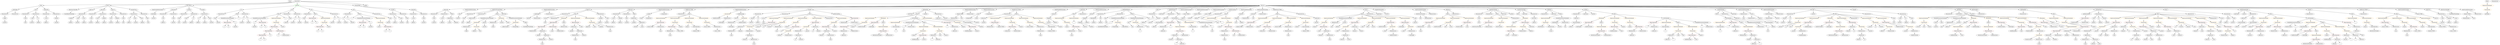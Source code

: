 strict digraph {
	graph [bb="0,0,35333,756"];
	node [label="\N"];
	Enter	[height=0.5,
		pos="4133.5,738",
		width=0.83628];
	MemberAccess_Unnamed_39	[color=black,
		height=0.5,
		label=MemberAccess,
		pos="11226,234",
		width=1.9174];
	IndexAccess_Unnamed_18	[color=black,
		height=0.5,
		label=IndexAccess,
		pos="11226,162",
		width=1.6402];
	MemberAccess_Unnamed_39 -> IndexAccess_Unnamed_18	[pos="e,11226,180.1 11226,215.7 11226,208.41 11226,199.73 11226,191.54"];
	NumberLiteral_Unnamed_17	[color=black,
		height=0.5,
		label=NumberLiteral,
		pos="32348,306",
		width=1.765];
	ExpressionStatement_Unnamed_70	[color=orange,
		height=0.5,
		label=ExpressionStatement,
		pos="10904,450",
		width=2.458];
	BinaryOperation_Unnamed_64	[color=brown,
		height=0.5,
		label=BinaryOperation,
		pos="10874,378",
		width=1.9867];
	ExpressionStatement_Unnamed_70 -> BinaryOperation_Unnamed_64	[pos="e,10881,396.1 10896,431.7 10893,424.15 10889,415.12 10885,406.68"];
	Identifier_allowed_5	[color=black,
		height=0.5,
		label=allowed,
		pos="8953.5,306",
		width=1.0858];
	FunctionCall_Unnamed_31	[color=orange,
		height=0.5,
		label=FunctionCall,
		pos="27206,378",
		width=1.6125];
	Identifier_investor	[color=black,
		height=0.5,
		label=investor,
		pos="27121,306",
		width=1.1135];
	FunctionCall_Unnamed_31 -> Identifier_investor	[pos="e,27139,322.19 27186,360.76 27174,351.4 27160,339.5 27148,329.28"];
	Identifier_distr_4	[color=black,
		height=0.5,
		label=distr,
		pos="27206,306",
		width=0.75311];
	FunctionCall_Unnamed_31 -> Identifier_distr_4	[pos="e,27206,324.1 27206,359.7 27206,352.41 27206,343.73 27206,335.54"];
	Identifier_toGive	[color=black,
		height=0.5,
		label=toGive,
		pos="27287,306",
		width=0.98875];
	FunctionCall_Unnamed_31 -> Identifier_toGive	[pos="e,27269,321.95 27224,360.76 27235,351.43 27249,339.57 27261,329.36"];
	ParameterList_Unnamed_5	[color=black,
		height=0.5,
		label=ParameterList,
		pos="4304.5,522",
		width=1.7095];
	Parameter_None_2	[color=black,
		height=0.5,
		label=None,
		pos="4271.5,450",
		width=0.85014];
	ParameterList_Unnamed_5 -> Parameter_None_2	[pos="e,4279.4,467.62 4296.4,503.7 4292.7,495.95 4288.3,486.64 4284.3,478.02"];
	MemberAccess_Unnamed_45	[color=black,
		height=0.5,
		label=MemberAccess,
		pos="29436,90",
		width=1.9174];
	Identifier_msg_19	[color=black,
		height=0.5,
		label=msg,
		pos="29436,18",
		width=0.75];
	MemberAccess_Unnamed_45 -> Identifier_msg_19	[pos="e,29436,36.104 29436,71.697 29436,64.407 29436,55.726 29436,47.536"];
	VariableDeclaration_to	[color=black,
		height=0.5,
		label=to,
		pos="2730.5,450",
		width=0.75];
	ElementaryTypeName_address_5	[color=black,
		height=0.5,
		label=address,
		pos="2729.5,378",
		width=1.0996];
	VariableDeclaration_to -> ElementaryTypeName_address_5	[pos="e,2729.8,396.1 2730.3,431.7 2730.2,424.41 2730.1,415.73 2730,407.54"];
	ParameterList_Unnamed_58	[color=black,
		height=0.5,
		label=ParameterList,
		pos="10672,522",
		width=1.7095];
	Parameter__amount_1	[color=black,
		height=0.5,
		label=_amount,
		pos="10584,450",
		width=1.1967];
	ParameterList_Unnamed_58 -> Parameter__amount_1	[pos="e,10603,466.43 10651,504.76 10639,495.47 10625,483.67 10612,473.49"];
	Parameter__to_3	[color=black,
		height=0.5,
		label=_to,
		pos="10672,450",
		width=0.75];
	ParameterList_Unnamed_58 -> Parameter__to_3	[pos="e,10672,468.1 10672,503.7 10672,496.41 10672,487.73 10672,479.54"];
	Identifier_i_2	[color=black,
		height=0.5,
		label=i,
		pos="16610,18",
		width=0.75];
	Identifier_totalDistributed_10	[color=black,
		height=0.5,
		label=totalDistributed,
		pos="19509,306",
		width=1.8759];
	Identifier__owner_1	[color=black,
		height=0.5,
		label=_owner,
		pos="9049.5,306",
		width=1.0719];
	Identifier_totalRemaining_3	[color=black,
		height=0.5,
		label=totalRemaining,
		pos="23822,90",
		width=1.8204];
	Parameter_newOwner	[color=black,
		height=0.5,
		label=newOwner,
		pos="21615,450",
		width=1.4046];
	ElementaryTypeName_address_26	[color=black,
		height=0.5,
		label=address,
		pos="21615,378",
		width=1.0996];
	Parameter_newOwner -> ElementaryTypeName_address_26	[pos="e,21615,396.1 21615,431.7 21615,424.41 21615,415.73 21615,407.54"];
	UnaryOperation_Unnamed_1	[color=black,
		height=0.5,
		label=UnaryOperation,
		pos="16846,306",
		width=1.9452];
	Identifier_i_1	[color=black,
		height=0.5,
		label=i,
		pos="16846,234",
		width=0.75];
	UnaryOperation_Unnamed_1 -> Identifier_i_1	[pos="e,16846,252.1 16846,287.7 16846,280.41 16846,271.73 16846,263.54"];
	BinaryOperation_Unnamed_28	[color=brown,
		height=0.5,
		label=BinaryOperation,
		pos="23342,378",
		width=1.9867];
	Identifier_i_6	[color=black,
		height=0.5,
		label=i,
		pos="23238,306",
		width=0.75];
	BinaryOperation_Unnamed_28 -> Identifier_i_6	[pos="e,23256,319.43 23317,360.76 23302,350.33 23282,336.73 23266,325.83"];
	MemberAccess_Unnamed_13	[color=black,
		height=0.5,
		label=MemberAccess,
		pos="23352,306",
		width=1.9174];
	BinaryOperation_Unnamed_28 -> MemberAccess_Unnamed_13	[pos="e,23349,324.1 23344,359.7 23345,352.32 23346,343.52 23348,335.25"];
	ExpressionStatement_Unnamed_17	[color=orange,
		height=0.5,
		label=ExpressionStatement,
		pos="20960,450",
		width=2.458];
	BinaryOperation_Unnamed_20	[color=brown,
		height=0.5,
		label=BinaryOperation,
		pos="20960,378",
		width=1.9867];
	ExpressionStatement_Unnamed_17 -> BinaryOperation_Unnamed_20	[pos="e,20960,396.1 20960,431.7 20960,424.41 20960,415.73 20960,407.54"];
	Identifier_require_10	[color=black,
		height=0.5,
		label=require,
		pos="31817,306",
		width=1.0026];
	Identifier_totalDistributed_9	[color=black,
		height=0.5,
		label=totalDistributed,
		pos="28287,306",
		width=1.8759];
	ElementaryTypeName_address_9	[color=black,
		height=0.5,
		label=address,
		pos="1771.5,378",
		width=1.0996];
	ElementaryTypeName_bool_7	[color=black,
		height=0.5,
		label=bool,
		pos="20823,378",
		width=0.76697];
	BooleanLiteral_Unnamed_23	[color=black,
		height=0.5,
		label=BooleanLiteral,
		pos="7804.5,450",
		width=1.7788];
	MemberAccess_Unnamed_33	[color=black,
		height=0.5,
		label=MemberAccess,
		pos="17263,234",
		width=1.9174];
	MemberAccess_Unnamed_34	[color=black,
		height=0.5,
		label=MemberAccess,
		pos="17263,162",
		width=1.9174];
	MemberAccess_Unnamed_33 -> MemberAccess_Unnamed_34	[pos="e,17263,180.1 17263,215.7 17263,208.41 17263,199.73 17263,191.54"];
	FunctionDefinition_balanceOf_3	[color=black,
		height=0.5,
		label=balanceOf,
		pos="6291.5,594",
		width=1.3491];
	ParameterList_Unnamed_56	[color=black,
		height=0.5,
		label=ParameterList,
		pos="6138.5,522",
		width=1.7095];
	FunctionDefinition_balanceOf_3 -> ParameterList_Unnamed_56	[pos="e,6170.7,537.72 6261.7,579.34 6238.7,568.81 6206.6,554.12 6180.9,542.38"];
	ParameterList_Unnamed_55	[color=black,
		height=0.5,
		label=ParameterList,
		pos="6279.5,522",
		width=1.7095];
	FunctionDefinition_balanceOf_3 -> ParameterList_Unnamed_55	[pos="e,6282.5,540.1 6288.6,575.7 6287.3,568.32 6285.8,559.52 6284.4,551.25"];
	Block_Unnamed_35	[color=black,
		height=0.5,
		label=Block,
		pos="6391.5,522",
		width=0.90558];
	FunctionDefinition_balanceOf_3 -> Block_Unnamed_35	[pos="e,6371.9,536.74 6313.2,577.81 6327.7,567.69 6346.9,554.27 6362.6,543.24"];
	ParameterList_Unnamed_43	[color=black,
		height=0.5,
		label=ParameterList,
		pos="20823,522",
		width=1.7095];
	Parameter_None_12	[color=black,
		height=0.5,
		label=None,
		pos="20823,450",
		width=0.85014];
	ParameterList_Unnamed_43 -> Parameter_None_12	[pos="e,20823,468.1 20823,503.7 20823,496.41 20823,487.73 20823,479.54"];
	FunctionCall_Unnamed_68	[color=orange,
		height=0.5,
		label=FunctionCall,
		pos="19653,306",
		width=1.6125];
	Identifier__value_6	[color=black,
		height=0.5,
		label=_value,
		pos="19538,234",
		width=0.96103];
	FunctionCall_Unnamed_68 -> Identifier__value_6	[pos="e,19560,248.37 19627,289.46 19610,279.07 19587,265.3 19569,254.22"];
	MemberAccess_Unnamed_57	[color=black,
		height=0.5,
		label=MemberAccess,
		pos="19660,234",
		width=1.9174];
	FunctionCall_Unnamed_68 -> MemberAccess_Unnamed_57	[pos="e,19658,252.1 19654,287.7 19655,280.41 19656,271.73 19657,263.54"];
	MemberAccess_Unnamed_59	[color=black,
		height=0.5,
		label=MemberAccess,
		pos="6979.5,378",
		width=1.9174];
	Identifier_token_1	[color=black,
		height=0.5,
		label=token,
		pos="6979.5,306",
		width=0.864];
	MemberAccess_Unnamed_59 -> Identifier_token_1	[pos="e,6979.5,324.1 6979.5,359.7 6979.5,352.41 6979.5,343.73 6979.5,335.54"];
	Identifier_i_3	[color=black,
		height=0.5,
		label=i,
		pos="24390,306",
		width=0.75];
	Identifier_require_9	[color=black,
		height=0.5,
		label=require,
		pos="32069,306",
		width=1.0026];
	BinaryOperation_Unnamed_43	[color=brown,
		height=0.5,
		label=BinaryOperation,
		pos="32736,90",
		width=1.9867];
	Identifier_distributionFinished_5	[color=black,
		height=0.5,
		label=distributionFinished,
		pos="32613,18",
		width=2.3333];
	BinaryOperation_Unnamed_43 -> Identifier_distributionFinished_5	[pos="e,32641,35.307 32708,73.116 32691,63.586 32669,51.329 32651,40.89"];
	BooleanLiteral_Unnamed_11	[color=black,
		height=0.5,
		label=BooleanLiteral,
		pos="32779,18",
		width=1.7788];
	BinaryOperation_Unnamed_43 -> BooleanLiteral_Unnamed_11	[pos="e,32768,35.789 32746,72.055 32751,64.059 32757,54.331 32762,45.4"];
	BinaryOperation_Unnamed_47	[color=brown,
		height=0.5,
		label=BinaryOperation,
		pos="28899,378",
		width=1.9867];
	NumberLiteral_Unnamed_18	[color=black,
		height=0.5,
		label=NumberLiteral,
		pos="29024,306",
		width=1.765];
	BinaryOperation_Unnamed_47 -> NumberLiteral_Unnamed_18	[pos="e,28996,322.58 28927,361.12 28944,351.34 28967,338.69 28986,328.07"];
	Identifier_toGive_1	[color=black,
		height=0.5,
		label=toGive,
		pos="29141,306",
		width=0.98875];
	BinaryOperation_Unnamed_47 -> Identifier_toGive_1	[pos="e,29113,318.07 28949,364.97 28990,355.08 29047,340.1 29097,324 29099,323.36 29101,322.68 29103,321.98"];
	StateVariableDeclaration_Unnamed_11	[color=black,
		height=0.5,
		label=StateVariableDeclaration,
		pos="6676.5,594",
		width=2.8184];
	VariableDeclaration_value_2	[color=black,
		height=0.5,
		label=value,
		pos="6486.5,522",
		width=0.82242];
	StateVariableDeclaration_Unnamed_11 -> VariableDeclaration_value_2	[pos="e,6511.6,532.22 6633.9,577.29 6600.2,564.89 6553.8,547.78 6522.1,536.11"];
	Block_Unnamed_26	[color=black,
		height=0.5,
		label=Block,
		pos="35160,738",
		width=0.90558];
	ExpressionStatement_Unnamed_43	[color=orange,
		height=0.5,
		label=ExpressionStatement,
		pos="35160,666",
		width=2.458];
	Block_Unnamed_26 -> ExpressionStatement_Unnamed_43	[pos="e,35160,684.1 35160,719.7 35160,712.41 35160,703.73 35160,695.54"];
	Identifier_msg_4	[color=black,
		height=0.5,
		label=msg,
		pos="20056,234",
		width=0.75];
	IfStatement_Unnamed_2	[color=orange,
		height=0.5,
		label=IfStatement,
		pos="22601,450",
		width=1.4739];
	BinaryOperation_Unnamed_30	[color=brown,
		height=0.5,
		label=BinaryOperation,
		pos="22427,378",
		width=1.9867];
	IfStatement_Unnamed_2 -> BinaryOperation_Unnamed_30	[pos="e,22463,393.86 22567,435.67 22541,425.03 22504,410 22474,398.09"];
	Block_Unnamed_19	[color=black,
		height=0.5,
		label=Block,
		pos="22601,378",
		width=0.90558];
	IfStatement_Unnamed_2 -> Block_Unnamed_19	[pos="e,22601,396.1 22601,431.7 22601,424.41 22601,415.73 22601,407.54"];
	Identifier_msg_12	[color=black,
		height=0.5,
		label=msg,
		pos="17263,90",
		width=0.75];
	MemberAccess_Unnamed_34 -> Identifier_msg_12	[pos="e,17263,108.1 17263,143.7 17263,136.41 17263,127.73 17263,119.54"];
	IndexAccess_Unnamed_7	[color=black,
		height=0.5,
		label=IndexAccess,
		pos="23579,162",
		width=1.6402];
	Identifier_addresses_6	[color=black,
		height=0.5,
		label=addresses,
		pos="23524,90",
		width=1.3214];
	IndexAccess_Unnamed_7 -> Identifier_addresses_6	[pos="e,23537,107.79 23565,144.05 23559,135.89 23551,125.91 23544,116.82"];
	Identifier_i_8	[color=black,
		height=0.5,
		label=i,
		pos="23617,90",
		width=0.75];
	IndexAccess_Unnamed_7 -> Identifier_i_8	[pos="e,23608,107.31 23588,144.05 23592,136.03 23597,126.26 23602,117.3"];
	BinaryOperation_Unnamed_46	[color=brown,
		height=0.5,
		label=BinaryOperation,
		pos="28569,306",
		width=1.9867];
	Identifier_totalRemaining_9	[color=black,
		height=0.5,
		label=totalRemaining,
		pos="28456,234",
		width=1.8204];
	BinaryOperation_Unnamed_46 -> Identifier_totalRemaining_9	[pos="e,28481,250.98 28543,288.94 28527,279.43 28508,267.24 28491,256.86"];
	Identifier_value_6	[color=black,
		height=0.5,
		label=value,
		pos="28569,234",
		width=0.82242];
	BinaryOperation_Unnamed_46 -> Identifier_value_6	[pos="e,28569,252.1 28569,287.7 28569,280.41 28569,271.73 28569,263.54"];
	Identifier_distributionFinished_6	[color=black,
		height=0.5,
		label=distributionFinished,
		pos="28030,162",
		width=2.3333];
	ElementaryTypeName_uint256_44	[color=black,
		height=0.5,
		label=uint256,
		pos="18573,378",
		width=1.0442];
	ElementaryTypeName_bool_13	[color=black,
		height=0.5,
		label=bool,
		pos="7680.5,378",
		width=0.76697];
	Identifier__to_11	[color=black,
		height=0.5,
		label=_to,
		pos="30732,306",
		width=0.75];
	Parameter_who	[color=black,
		height=0.5,
		label=who,
		pos="2234.5,450",
		width=0.75];
	ElementaryTypeName_address_2	[color=black,
		height=0.5,
		label=address,
		pos="2234.5,378",
		width=1.0996];
	Parameter_who -> ElementaryTypeName_address_2	[pos="e,2234.5,396.1 2234.5,431.7 2234.5,424.41 2234.5,415.73 2234.5,407.54"];
	Parameter_None_16	[color=black,
		height=0.5,
		label=None,
		pos="15642,450",
		width=0.85014];
	ElementaryTypeName_uint_6	[color=black,
		height=0.5,
		label=uint,
		pos="15651,378",
		width=0.75];
	Parameter_None_16 -> ElementaryTypeName_uint_6	[pos="e,15648,396.1 15644,431.7 15645,424.32 15646,415.52 15647,407.25"];
	Identifier_totalDistributed_3	[color=black,
		height=0.5,
		label=totalDistributed,
		pos="26861,306",
		width=1.8759];
	ExpressionStatement_Unnamed_22	[color=orange,
		height=0.5,
		label=ExpressionStatement,
		pos="25454,450",
		width=2.458];
	FunctionCall_Unnamed_14	[color=orange,
		height=0.5,
		label=FunctionCall,
		pos="25401,378",
		width=1.6125];
	ExpressionStatement_Unnamed_22 -> FunctionCall_Unnamed_14	[pos="e,25413,395.79 25441,432.05 25435,423.89 25427,413.91 25420,404.82"];
	Identifier__value_5	[color=black,
		height=0.5,
		label=_value,
		pos="19804,234",
		width=0.96103];
	Identifier_Approval	[color=black,
		height=0.5,
		label=Approval,
		pos="8300.5,306",
		width=1.266];
	NumberLiteral_Unnamed_19	[color=black,
		height=0.5,
		label=NumberLiteral,
		pos="28621,90",
		width=1.765];
	Block_Unnamed_7	[color=black,
		height=0.5,
		label=Block,
		pos="20394,522",
		width=0.90558];
	ExpressionStatement_Unnamed_9	[color=orange,
		height=0.5,
		label=ExpressionStatement,
		pos="20296,450",
		width=2.458];
	Block_Unnamed_7 -> ExpressionStatement_Unnamed_9	[pos="e,20319,467.76 20374,507.17 20361,497.8 20343,485.19 20328,474.29"];
	ExpressionStatement_Unnamed_11	[color=orange,
		height=0.5,
		label=ExpressionStatement,
		pos="20491,450",
		width=2.458];
	Block_Unnamed_7 -> ExpressionStatement_Unnamed_11	[pos="e,20467,467.76 20413,507.17 20426,497.8 20443,485.19 20458,474.29"];
	ExpressionStatement_Unnamed_10	[color=orange,
		height=0.5,
		label=ExpressionStatement,
		pos="20686,450",
		width=2.458];
	Block_Unnamed_7 -> ExpressionStatement_Unnamed_10	[pos="e,20622,462.98 20418,509.82 20424,507.71 20429,505.64 20435,504 20467,493.98 20549,477.16 20611,465.16"];
	Identifier__from	[color=black,
		height=0.5,
		label=_from,
		pos="30736,162",
		width=0.93331];
	FunctionDefinition_div	[color=black,
		height=0.5,
		label=div,
		pos="3340.5,594",
		width=0.75];
	ParameterList_Unnamed_3	[color=black,
		height=0.5,
		label=ParameterList,
		pos="3062.5,522",
		width=1.7095];
	FunctionDefinition_div -> ParameterList_Unnamed_3	[pos="e,3108.2,534.49 3315.4,586.66 3271.3,575.56 3179,552.33 3119,537.21"];
	Block_Unnamed_1	[color=black,
		height=0.5,
		label=Block,
		pos="3284.5,522",
		width=0.90558];
	FunctionDefinition_div -> Block_Unnamed_1	[pos="e,3297.1,538.64 3328.4,577.81 3321.3,568.94 3312.2,557.55 3304.1,547.45"];
	ParameterList_Unnamed_2	[color=black,
		height=0.5,
		label=ParameterList,
		pos="3396.5,522",
		width=1.7095];
	FunctionDefinition_div -> ParameterList_Unnamed_2	[pos="e,3383.2,539.63 3352.7,577.81 3359.5,569.28 3368.2,558.4 3376.1,548.6"];
	BinaryOperation_Unnamed_42	[color=brown,
		height=0.5,
		label=BinaryOperation,
		pos="32625,234",
		width=1.9867];
	Identifier_totalDistributed_8	[color=black,
		height=0.5,
		label=totalDistributed,
		pos="32448,162",
		width=1.8759];
	BinaryOperation_Unnamed_42 -> Identifier_totalDistributed_8	[pos="e,32484,177.53 32587,218.33 32560,207.65 32524,193.11 32495,181.62"];
	Identifier_totalSupply_5	[color=black,
		height=0.5,
		label=totalSupply,
		pos="32587,162",
		width=1.4739];
	BinaryOperation_Unnamed_42 -> Identifier_totalSupply_5	[pos="e,32596,180.1 32615,215.7 32611,207.98 32606,198.71 32601,190.11"];
	FunctionCall_Unnamed_58	[color=orange,
		height=0.5,
		label=FunctionCall,
		pos="29699,306",
		width=1.6125];
	MemberAccess_Unnamed_44	[color=black,
		height=0.5,
		label=MemberAccess,
		pos="29461,234",
		width=1.9174];
	FunctionCall_Unnamed_58 -> MemberAccess_Unnamed_44	[pos="e,29505,248.15 29657,292.89 29618,281.4 29559,264.07 29516,251.36"];
	Identifier__amount_12	[color=black,
		height=0.5,
		label=_amount,
		pos="29591,234",
		width=1.1967];
	FunctionCall_Unnamed_58 -> Identifier__amount_12	[pos="e,29613,249.7 29674,289.29 29659,279.38 29639,266.48 29623,255.74"];
	Identifier_blacklist_2	[color=black,
		height=0.5,
		label=blacklist,
		pos="24692,90",
		width=1.1412];
	FunctionDefinition_withdrawForeignTokens	[color=black,
		height=0.5,
		label=withdrawForeignTokens,
		pos="7040.5,594",
		width=2.8045];
	ParameterList_Unnamed_71	[color=black,
		height=0.5,
		label=ParameterList,
		pos="6611.5,522",
		width=1.7095];
	FunctionDefinition_withdrawForeignTokens -> ParameterList_Unnamed_71	[pos="e,6664.3,531.61 6967.8,581.13 6885.7,567.74 6753.7,546.19 6675.5,533.43"];
	ParameterList_Unnamed_70	[color=black,
		height=0.5,
		label=ParameterList,
		pos="6811.5,522",
		width=1.7095];
	FunctionDefinition_withdrawForeignTokens -> ParameterList_Unnamed_70	[pos="e,6852.8,535.62 6991.1,577.9 6953.6,566.41 6902,550.64 6863.7,538.95"];
	Block_Unnamed_45	[color=black,
		height=0.5,
		label=Block,
		pos="7040.5,522",
		width=0.90558];
	FunctionDefinition_withdrawForeignTokens -> Block_Unnamed_45	[pos="e,7040.5,540.1 7040.5,575.7 7040.5,568.41 7040.5,559.73 7040.5,551.54"];
	ModifierInvocation_onlyOwner_9	[color=black,
		height=0.5,
		label=onlyOwner,
		pos="7142.5,522",
		width=1.4323];
	FunctionDefinition_withdrawForeignTokens -> ModifierInvocation_onlyOwner_9	[pos="e,7120.1,538.43 7065,576.23 7078.7,566.81 7096,554.94 7110.8,544.8"];
	Identifier_allowed_2	[color=black,
		height=0.5,
		label=allowed,
		pos="29551,18",
		width=1.0858];
	ExpressionStatement_Unnamed_65	[color=orange,
		height=0.5,
		label=ExpressionStatement,
		pos="14104,450",
		width=2.458];
	BinaryOperation_Unnamed_59	[color=brown,
		height=0.5,
		label=BinaryOperation,
		pos="14104,378",
		width=1.9867];
	ExpressionStatement_Unnamed_65 -> BinaryOperation_Unnamed_59	[pos="e,14104,396.1 14104,431.7 14104,424.41 14104,415.73 14104,407.54"];
	MemberAccess_Unnamed_23	[color=black,
		height=0.5,
		label=MemberAccess,
		pos="9460.5,234",
		width=1.9174];
	Identifier_msg_6	[color=black,
		height=0.5,
		label=msg,
		pos="9460.5,162",
		width=0.75];
	MemberAccess_Unnamed_23 -> Identifier_msg_6	[pos="e,9460.5,180.1 9460.5,215.7 9460.5,208.41 9460.5,199.73 9460.5,191.54"];
	ExpressionStatement_Unnamed_53	[color=orange,
		height=0.5,
		label=ExpressionStatement,
		pos="9311.5,450",
		width=2.458];
	BinaryOperation_Unnamed_53	[color=brown,
		height=0.5,
		label=BinaryOperation,
		pos="9311.5,378",
		width=1.9867];
	ExpressionStatement_Unnamed_53 -> BinaryOperation_Unnamed_53	[pos="e,9311.5,396.1 9311.5,431.7 9311.5,424.41 9311.5,415.73 9311.5,407.54"];
	FunctionCall_Unnamed_41	[color=orange,
		height=0.5,
		label=FunctionCall,
		pos="34000,378",
		width=1.6125];
	Identifier_require_18	[color=black,
		height=0.5,
		label=require,
		pos="34000,306",
		width=1.0026];
	FunctionCall_Unnamed_41 -> Identifier_require_18	[pos="e,34000,324.1 34000,359.7 34000,352.41 34000,343.73 34000,335.54"];
	BinaryOperation_Unnamed_56	[color=brown,
		height=0.5,
		label=BinaryOperation,
		pos="34126,306",
		width=1.9867];
	FunctionCall_Unnamed_41 -> BinaryOperation_Unnamed_56	[pos="e,34097,322.89 34027,361.81 34044,352.06 34067,339.26 34087,328.48"];
	MemberAccess_Unnamed_48	[color=black,
		height=0.5,
		label=MemberAccess,
		pos="8116.5,162",
		width=1.9174];
	Identifier_msg_21	[color=black,
		height=0.5,
		label=msg,
		pos="8116.5,90",
		width=0.75];
	MemberAccess_Unnamed_48 -> Identifier_msg_21	[pos="e,8116.5,108.1 8116.5,143.7 8116.5,136.41 8116.5,127.73 8116.5,119.54"];
	MemberAccess_Unnamed_47	[color=black,
		height=0.5,
		label=MemberAccess,
		pos="7644.5,90",
		width=1.9174];
	Identifier_msg_20	[color=black,
		height=0.5,
		label=msg,
		pos="7644.5,18",
		width=0.75];
	MemberAccess_Unnamed_47 -> Identifier_msg_20	[pos="e,7644.5,36.104 7644.5,71.697 7644.5,64.407 7644.5,55.726 7644.5,47.536"];
	ElementaryTypeName_uint256_20	[color=black,
		height=0.5,
		label=uint256,
		pos="2921.5,378",
		width=1.0442];
	ElementaryTypeName_uint256_30	[color=black,
		height=0.5,
		label=uint256,
		pos="15300,306",
		width=1.0442];
	Identifier___2	[color=black,
		height=0.5,
		label=_,
		pos="29099,378",
		width=0.75];
	Identifier_ForeignToken	[color=black,
		height=0.5,
		label=ForeignToken,
		pos="15730,306",
		width=1.7511];
	ExpressionStatement_Unnamed_18	[color=orange,
		height=0.5,
		label=ExpressionStatement,
		pos="21155,450",
		width=2.458];
	FunctionCall_Unnamed_10	[color=orange,
		height=0.5,
		label=FunctionCall,
		pos="21155,378",
		width=1.6125];
	ExpressionStatement_Unnamed_18 -> FunctionCall_Unnamed_10	[pos="e,21155,396.1 21155,431.7 21155,424.41 21155,415.73 21155,407.54"];
	ElementaryTypeName_uint_5	[color=black,
		height=0.5,
		label=uint,
		pos="17187,378",
		width=0.75];
	MemberAccess_Unnamed_4	[color=black,
		height=0.5,
		label=MemberAccess,
		pos="15112,234",
		width=1.9174];
	Identifier_msg_2	[color=black,
		height=0.5,
		label=msg,
		pos="15112,162",
		width=0.75];
	MemberAccess_Unnamed_4 -> Identifier_msg_2	[pos="e,15112,180.1 15112,215.7 15112,208.41 15112,199.73 15112,191.54"];
	IfStatement_Unnamed_4	[color=orange,
		height=0.5,
		label=IfStatement,
		pos="32713,306",
		width=1.4739];
	IfStatement_Unnamed_4 -> BinaryOperation_Unnamed_42	[pos="e,32645,251.55 32693,289.12 32681,280.09 32667,268.62 32654,258.57"];
	Block_Unnamed_25	[color=black,
		height=0.5,
		label=Block,
		pos="32747,234",
		width=0.90558];
	IfStatement_Unnamed_4 -> Block_Unnamed_25	[pos="e,32738,251.79 32721,288.05 32725,280.23 32729,270.75 32733,261.98"];
	Identifier__from_4	[color=black,
		height=0.5,
		label=_from,
		pos="29651,162",
		width=0.93331];
	ArrayTypeName_Unnamed_1	[color=black,
		height=0.5,
		label=ArrayTypeName,
		pos="24979,378",
		width=2.0145];
	ElementaryTypeName_address_29	[color=black,
		height=0.5,
		label=address,
		pos="25044,306",
		width=1.0996];
	ArrayTypeName_Unnamed_1 -> ElementaryTypeName_address_29	[pos="e,25029,322.83 24994,360.05 25002,351.38 25012,340.67 25021,331.15"];
	ElementaryTypeName_address_21	[color=black,
		height=0.5,
		label=address,
		pos="26940,378",
		width=1.0996];
	IndexAccess_Unnamed_6	[color=black,
		height=0.5,
		label=IndexAccess,
		pos="26305,162",
		width=1.6402];
	Identifier_balances_1	[color=black,
		height=0.5,
		label=balances,
		pos="26261,90",
		width=1.1828];
	IndexAccess_Unnamed_6 -> Identifier_balances_1	[pos="e,26271,107.79 26294,144.05 26289,136.06 26283,126.33 26277,117.4"];
	Identifier__to_1	[color=black,
		height=0.5,
		label=_to,
		pos="26349,90",
		width=0.75];
	IndexAccess_Unnamed_6 -> Identifier__to_1	[pos="e,26339,106.83 26315,144.05 26320,135.73 26327,125.54 26333,116.32"];
	ParameterList_Unnamed_42	[color=black,
		height=0.5,
		label=ParameterList,
		pos="20964,522",
		width=1.7095];
	ExpressionStatement_Unnamed_34	[color=orange,
		height=0.5,
		label=ExpressionStatement,
		pos="13010,306",
		width=2.458];
	FunctionCall_Unnamed_23	[color=orange,
		height=0.5,
		label=FunctionCall,
		pos="12995,234",
		width=1.6125];
	ExpressionStatement_Unnamed_34 -> FunctionCall_Unnamed_23	[pos="e,12998,252.1 13006,287.7 13004,280.32 13002,271.52 13001,263.25"];
	ParameterList_Unnamed_68	[color=black,
		height=0.5,
		label=ParameterList,
		pos="21756,522",
		width=1.7095];
	ExpressionStatement_Unnamed_15	[color=orange,
		height=0.5,
		label=ExpressionStatement,
		pos="24275,378",
		width=2.458];
	UnaryOperation_Unnamed_2	[color=black,
		height=0.5,
		label=UnaryOperation,
		pos="24275,306",
		width=1.9452];
	ExpressionStatement_Unnamed_15 -> UnaryOperation_Unnamed_2	[pos="e,24275,324.1 24275,359.7 24275,352.41 24275,343.73 24275,335.54"];
	Identifier_addresses_11	[color=black,
		height=0.5,
		label=addresses,
		pos="31956,162",
		width=1.3214];
	NumberLiteral_Unnamed_20	[color=black,
		height=0.5,
		label=NumberLiteral,
		pos="28680,234",
		width=1.765];
	ExpressionStatement_Unnamed_72	[color=orange,
		height=0.5,
		label=ExpressionStatement,
		pos="11099,450",
		width=2.458];
	FunctionCall_Unnamed_52	[color=orange,
		height=0.5,
		label=FunctionCall,
		pos="11022,378",
		width=1.6125];
	ExpressionStatement_Unnamed_72 -> FunctionCall_Unnamed_52	[pos="e,11040,395.55 11080,432.05 11070,423.39 11059,412.7 11048,403.19"];
	MemberAccess_Unnamed_2	[color=black,
		height=0.5,
		label=MemberAccess,
		pos="10299,378",
		width=1.9174];
	Identifier_totalSupply	[color=black,
		height=0.5,
		label=totalSupply,
		pos="10271,306",
		width=1.4739];
	MemberAccess_Unnamed_2 -> Identifier_totalSupply	[pos="e,10277,324.1 10292,359.7 10289,352.15 10285,343.12 10282,334.68"];
	IndexAccess_Unnamed_15	[color=black,
		height=0.5,
		label=IndexAccess,
		pos="10401,306",
		width=1.6402];
	BinaryOperation_Unnamed_64 -> IndexAccess_Unnamed_15	[pos="e,10444,318.67 10822,365.18 10812,363.29 10803,361.47 10794,360 10650,336.87 10612,349.68 10469,324 10464,323.18 10459,322.22 10454,\
321.19"];
	FunctionCall_Unnamed_50	[color=orange,
		height=0.5,
		label=FunctionCall,
		pos="10536,306",
		width=1.6125];
	BinaryOperation_Unnamed_64 -> FunctionCall_Unnamed_50	[pos="e,10579,318.37 10821,365.58 10812,363.68 10802,361.76 10794,360 10709,343.02 10687,342.63 10603,324 10598,323.07 10594,322.06 10590,\
321.01"];
	Parameter_a	[color=black,
		height=0.5,
		label=a,
		pos="4123.5,450",
		width=0.75];
	ElementaryTypeName_uint256	[color=black,
		height=0.5,
		label=uint256,
		pos="4107.5,378",
		width=1.0442];
	Parameter_a -> ElementaryTypeName_uint256	[pos="e,4111.5,396.1 4119.6,431.7 4117.9,424.32 4115.9,415.52 4114,407.25"];
	Block_Unnamed_2	[color=black,
		height=0.5,
		label=Block,
		pos="4416.5,522",
		width=0.90558];
	BinaryOperation_Unnamed_7	[color=brown,
		height=0.5,
		label=BinaryOperation,
		pos="4391.5,450",
		width=1.9867];
	Block_Unnamed_2 -> BinaryOperation_Unnamed_7	[pos="e,4397.7,468.28 4410.5,504.05 4407.8,496.52 4404.6,487.44 4401.5,478.94"];
	ExpressionStatement_Unnamed_1	[color=orange,
		height=0.5,
		label=ExpressionStatement,
		pos="4569.5,450",
		width=2.458];
	Block_Unnamed_2 -> ExpressionStatement_Unnamed_1	[pos="e,4534.8,466.91 4441.1,509.75 4463.5,499.52 4497.1,484.15 4524.3,471.7"];
	VariableDeclarationStatement_Unnamed	[color=black,
		height=0.5,
		label=VariableDeclarationStatement,
		pos="3612.5,450",
		width=3.3174];
	VariableDeclaration_c	[color=black,
		height=0.5,
		label=c,
		pos="3537.5,378",
		width=0.75];
	VariableDeclarationStatement_Unnamed -> VariableDeclaration_c	[pos="e,3552.5,392.97 3594.4,432.05 3584.3,422.6 3571.5,410.74 3560.7,400.62"];
	BinaryOperation_Unnamed	[color=brown,
		height=0.5,
		label=BinaryOperation,
		pos="3654.5,378",
		width=1.9867];
	VariableDeclarationStatement_Unnamed -> BinaryOperation_Unnamed	[pos="e,3644.3,396.1 3622.9,431.7 3627.6,423.9 3633.2,414.51 3638.4,405.83"];
	Identifier_Transfer_2	[color=black,
		height=0.5,
		label=Transfer,
		pos="30819,306",
		width=1.1689];
	Identifier_submission_1	[color=black,
		height=0.5,
		label=submission,
		pos="14202,234",
		width=1.46];
	BinaryOperation_Unnamed_27	[color=brown,
		height=0.5,
		label=BinaryOperation,
		pos="22779,306",
		width=1.9867];
	Identifier_totalRemaining_2	[color=black,
		height=0.5,
		label=totalRemaining,
		pos="22767,234",
		width=1.8204];
	BinaryOperation_Unnamed_27 -> Identifier_totalRemaining_2	[pos="e,22769,252.1 22776,287.7 22774,280.32 22773,271.52 22771,263.25"];
	Identifier_value_1	[color=black,
		height=0.5,
		label=value,
		pos="22880,234",
		width=0.82242];
	BinaryOperation_Unnamed_27 -> Identifier_value_1	[pos="e,22860,248.26 22802,288.59 22817,278.41 22836,265.29 22851,254.58"];
	BinaryOperation_Unnamed_58	[color=brown,
		height=0.5,
		label=BinaryOperation,
		pos="14269,306",
		width=1.9867];
	BinaryOperation_Unnamed_58 -> Identifier_submission_1	[pos="e,14217,251.31 14252,288.05 14244,279.5 14234,268.97 14225,259.56"];
	NumberLiteral_Unnamed_22	[color=black,
		height=0.5,
		label=NumberLiteral,
		pos="14336,234",
		width=1.765];
	BinaryOperation_Unnamed_58 -> NumberLiteral_Unnamed_22	[pos="e,14319,251.79 14285,288.05 14293,279.63 14303,269.28 14312,259.97"];
	VariableDeclaration_bal	[color=black,
		height=0.5,
		label=bal,
		pos="15932,378",
		width=0.75];
	ElementaryTypeName_uint_7	[color=black,
		height=0.5,
		label=uint,
		pos="15982,306",
		width=0.75];
	VariableDeclaration_bal -> ElementaryTypeName_uint_7	[pos="e,15970,322.49 15943,361.46 15949,352.76 15957,341.71 15964,331.84"];
	Identifier_reward_TOD20_2	[color=black,
		height=0.5,
		label=reward_TOD20,
		pos="14519,306",
		width=1.9313];
	Identifier__owner	[color=black,
		height=0.5,
		label=_owner,
		pos="6342.5,378",
		width=1.0719];
	ParameterList_Unnamed_25	[color=black,
		height=0.5,
		label=ParameterList,
		pos="343.54,522",
		width=1.7095];
	Parameter_None_11	[color=black,
		height=0.5,
		label=None,
		pos="343.54,450",
		width=0.85014];
	ParameterList_Unnamed_25 -> Parameter_None_11	[pos="e,343.54,468.1 343.54,503.7 343.54,496.41 343.54,487.73 343.54,479.54"];
	ArrayTypeName_Unnamed	[color=black,
		height=0.5,
		label=ArrayTypeName,
		pos="16374,378",
		width=2.0145];
	ElementaryTypeName_address_28	[color=black,
		height=0.5,
		label=address,
		pos="16295,306",
		width=1.0996];
	ArrayTypeName_Unnamed -> ElementaryTypeName_address_28	[pos="e,16312,322.51 16355,360.41 16345,351.35 16332,339.99 16321,330.08"];
	ExpressionStatement_Unnamed_57	[color=orange,
		height=0.5,
		label=ExpressionStatement,
		pos="17854,450",
		width=2.458];
	BinaryOperation_Unnamed_55	[color=brown,
		height=0.5,
		label=BinaryOperation,
		pos="17680,378",
		width=1.9867];
	ExpressionStatement_Unnamed_57 -> BinaryOperation_Unnamed_55	[pos="e,17716,393.77 17815,433.46 17789,423.01 17755,409.16 17727,398.04"];
	ExpressionStatement_Unnamed_51	[color=orange,
		height=0.5,
		label=ExpressionStatement,
		pos="9506.5,450",
		width=2.458];
	FunctionCall_Unnamed_35	[color=orange,
		height=0.5,
		label=FunctionCall,
		pos="9506.5,378",
		width=1.6125];
	ExpressionStatement_Unnamed_51 -> FunctionCall_Unnamed_35	[pos="e,9506.5,396.1 9506.5,431.7 9506.5,424.41 9506.5,415.73 9506.5,407.54"];
	Parameter_None_1	[color=black,
		height=0.5,
		label=None,
		pos="2972.5,450",
		width=0.85014];
	ParameterList_Unnamed_3 -> Parameter_None_1	[pos="e,2990.6,465.02 3041.7,504.76 3029.1,494.99 3013,482.43 2999.4,471.91"];
	Identifier__amount_3	[color=black,
		height=0.5,
		label=_amount,
		pos="25145,306",
		width=1.1967];
	StateVariableDeclaration_Unnamed_8	[color=black,
		height=0.5,
		label=StateVariableDeclaration,
		pos="7733.5,594",
		width=2.8184];
	VariableDeclaration_totalSupply_1	[color=black,
		height=0.5,
		label=totalSupply,
		pos="7560.5,522",
		width=1.4739];
	StateVariableDeclaration_Unnamed_8 -> VariableDeclaration_totalSupply_1	[pos="e,7593.8,536.47 7694.3,577.12 7667.5,566.29 7632.1,551.95 7604.4,540.74"];
	NumberLiteral_Unnamed_4	[color=black,
		height=0.5,
		label=NumberLiteral,
		pos="7733.5,522",
		width=1.765];
	StateVariableDeclaration_Unnamed_8 -> NumberLiteral_Unnamed_4	[pos="e,7733.5,540.1 7733.5,575.7 7733.5,568.41 7733.5,559.73 7733.5,551.54"];
	ExpressionStatement_Unnamed_63	[color=orange,
		height=0.5,
		label=ExpressionStatement,
		pos="14299,450",
		width=2.458];
	FunctionCall_Unnamed_44	[color=orange,
		height=0.5,
		label=FunctionCall,
		pos="14299,378",
		width=1.6125];
	ExpressionStatement_Unnamed_63 -> FunctionCall_Unnamed_44	[pos="e,14299,396.1 14299,431.7 14299,424.41 14299,415.73 14299,407.54"];
	Identifier_require_12	[color=black,
		height=0.5,
		label=require,
		pos="28695,306",
		width=1.0026];
	ExpressionStatement_Unnamed_46	[color=orange,
		height=0.5,
		label=ExpressionStatement,
		pos="27206,450",
		width=2.458];
	ExpressionStatement_Unnamed_46 -> FunctionCall_Unnamed_31	[pos="e,27206,396.1 27206,431.7 27206,424.41 27206,415.73 27206,407.54"];
	ElementaryTypeName_uint256_25	[color=black,
		height=0.5,
		label=uint256,
		pos="429.54,378",
		width=1.0442];
	FunctionCall_Unnamed_44 -> BinaryOperation_Unnamed_58	[pos="e,14276,324.1 14291,359.7 14288,352.15 14284,343.12 14280,334.68"];
	Identifier_require_20	[color=black,
		height=0.5,
		label=require,
		pos="14395,306",
		width=1.0026];
	FunctionCall_Unnamed_44 -> Identifier_require_20	[pos="e,14375,321.39 14320,361.12 14334,351.32 14351,338.65 14366,328.02"];
	stringLiteral_Unnamed	[color=black,
		height=0.5,
		label=stringLiteral,
		pos="13740,450",
		width=1.5016];
	Parameter_addresses	[color=black,
		height=0.5,
		label=addresses,
		pos="16490,450",
		width=1.3214];
	Parameter_addresses -> ArrayTypeName_Unnamed	[pos="e,16400,395.04 16465,434.15 16449,424.52 16428,411.78 16410,400.98"];
	ExpressionStatement_Unnamed_68	[color=orange,
		height=0.5,
		label=ExpressionStatement,
		pos="11294,450",
		width=2.458];
	FunctionCall_Unnamed_47	[color=orange,
		height=0.5,
		label=FunctionCall,
		pos="11208,378",
		width=1.6125];
	ExpressionStatement_Unnamed_68 -> FunctionCall_Unnamed_47	[pos="e,11228,395.31 11273,432.05 11262,423.16 11248,412.11 11236,402.41"];
	FunctionDefinition_transfer	[color=black,
		height=0.5,
		label=transfer,
		pos="5574.5,594",
		width=1.0719];
	ParameterList_Unnamed_10	[color=black,
		height=0.5,
		label=ParameterList,
		pos="5574.5,522",
		width=1.7095];
	FunctionDefinition_transfer -> ParameterList_Unnamed_10	[pos="e,5574.5,540.1 5574.5,575.7 5574.5,568.41 5574.5,559.73 5574.5,551.54"];
	ParameterList_Unnamed_11	[color=black,
		height=0.5,
		label=ParameterList,
		pos="5715.5,522",
		width=1.7095];
	FunctionDefinition_transfer -> ParameterList_Unnamed_11	[pos="e,5685.2,538.07 5600.4,580.16 5621.2,569.81 5650.9,555.07 5675,543.15"];
	ParameterList_Unnamed_37	[color=black,
		height=0.5,
		label=ParameterList,
		pos="28467,522",
		width=1.7095];
	Identifier_addresses_1	[color=black,
		height=0.5,
		label=addresses,
		pos="16703,18",
		width=1.3214];
	Identifier_msg_13	[color=black,
		height=0.5,
		label=msg,
		pos="11710,90",
		width=0.75];
	Parameter__to	[color=black,
		height=0.5,
		label=_to,
		pos="5593.5,450",
		width=0.75];
	ElementaryTypeName_address_1	[color=black,
		height=0.5,
		label=address,
		pos="5591.5,378",
		width=1.0996];
	Parameter__to -> ElementaryTypeName_address_1	[pos="e,5592,396.1 5593,431.7 5592.8,424.41 5592.6,415.73 5592.4,407.54"];
	ExpressionStatement_Unnamed_12	[color=orange,
		height=0.5,
		label=ExpressionStatement,
		pos="21321,306",
		width=2.458];
	BinaryOperation_Unnamed_15	[color=brown,
		height=0.5,
		label=BinaryOperation,
		pos="21321,234",
		width=1.9867];
	ExpressionStatement_Unnamed_12 -> BinaryOperation_Unnamed_15	[pos="e,21321,252.1 21321,287.7 21321,280.41 21321,271.73 21321,263.54"];
	Parameter_a_1	[color=black,
		height=0.5,
		label=a,
		pos="3376.5,450",
		width=0.75];
	ElementaryTypeName_uint256_4	[color=black,
		height=0.5,
		label=uint256,
		pos="3357.5,378",
		width=1.0442];
	Parameter_a_1 -> ElementaryTypeName_uint256_4	[pos="e,3362.2,396.28 3371.9,432.05 3369.9,424.6 3367.5,415.64 3365.2,407.22"];
	FunctionCall_Unnamed_29	[color=orange,
		height=0.5,
		label=FunctionCall,
		pos="35160,594",
		width=1.6125];
	Identifier_getTokens	[color=black,
		height=0.5,
		label=getTokens,
		pos="35160,522",
		width=1.3769];
	FunctionCall_Unnamed_29 -> Identifier_getTokens	[pos="e,35160,540.1 35160,575.7 35160,568.41 35160,559.73 35160,551.54"];
	NumberLiteral_Unnamed_7	[color=black,
		height=0.5,
		label=NumberLiteral,
		pos="20603,306",
		width=1.765];
	ElementaryTypeName_uint256_40	[color=black,
		height=0.5,
		label=uint256,
		pos="13852,378",
		width=1.0442];
	Identifier_addresses_8	[color=black,
		height=0.5,
		label=addresses,
		pos="13452,234",
		width=1.3214];
	Identifier__amount	[color=black,
		height=0.5,
		label=_amount,
		pos="26940,234",
		width=1.1967];
	IndexAccess_Unnamed_8	[color=black,
		height=0.5,
		label=IndexAccess,
		pos="13144,162",
		width=1.6402];
	Identifier_i_11	[color=black,
		height=0.5,
		label=i,
		pos="13127,90",
		width=0.75];
	IndexAccess_Unnamed_8 -> Identifier_i_11	[pos="e,13131,108.1 13139,143.7 13138,136.32 13135,127.52 13133,119.25"];
	Identifier_addresses_9	[color=black,
		height=0.5,
		label=addresses,
		pos="13220,90",
		width=1.3214];
	IndexAccess_Unnamed_8 -> Identifier_addresses_9	[pos="e,13202,106.99 13162,144.41 13171,135.48 13183,124.31 13194,114.5"];
	Mapping_Unnamed	[color=black,
		height=0.5,
		label=Mapping,
		pos="14839,450",
		width=1.2105];
	ElementaryTypeName_uint256_29	[color=black,
		height=0.5,
		label=uint256,
		pos="14838,378",
		width=1.0442];
	Mapping_Unnamed -> ElementaryTypeName_uint256_29	[pos="e,14838,396.1 14838,431.7 14838,424.41 14838,415.73 14838,407.54"];
	ElementaryTypeName_address_16	[color=black,
		height=0.5,
		label=address,
		pos="14933,378",
		width=1.0996];
	Mapping_Unnamed -> ElementaryTypeName_address_16	[pos="e,14913,393.92 14859,433.81 14872,424.11 14889,411.39 14903,400.64"];
	FunctionDefinition_approve_1	[color=black,
		height=0.5,
		label=approve,
		pos="8272.5,594",
		width=1.1412];
	ParameterList_Unnamed_63	[color=black,
		height=0.5,
		label=ParameterList,
		pos="7950.5,522",
		width=1.7095];
	FunctionDefinition_approve_1 -> ParameterList_Unnamed_63	[pos="e,7999,533.54 8236.2,585.11 8181.3,573.16 8076.4,550.35 8010.1,535.95"];
	Block_Unnamed_39	[color=black,
		height=0.5,
		label=Block,
		pos="8099.5,522",
		width=0.90558];
	FunctionDefinition_approve_1 -> Block_Unnamed_39	[pos="e,8125.4,533.44 8243.2,581.13 8213.6,569.16 8167.9,550.66 8136,537.76"];
	ParameterList_Unnamed_62	[color=black,
		height=0.5,
		label=ParameterList,
		pos="8446.5,522",
		width=1.7095];
	FunctionDefinition_approve_1 -> ParameterList_Unnamed_62	[pos="e,8411.5,537.11 8302.1,581.13 8329.1,570.24 8369.6,553.95 8400.8,541.38"];
	Identifier_claimed_TOD8_2	[color=black,
		height=0.5,
		label=claimed_TOD8,
		pos="17464,306",
		width=1.8897];
	Identifier_require_1	[color=black,
		height=0.5,
		label=require,
		pos="15047,306",
		width=1.0026];
	Identifier_assert_3	[color=black,
		height=0.5,
		label=assert,
		pos="17184,306",
		width=0.89172];
	ElementaryTypeName_uint256_33	[color=black,
		height=0.5,
		label=uint256,
		pos="10351,450",
		width=1.0442];
	FunctionDefinition_allowance_1	[color=black,
		height=0.5,
		label=allowance,
		pos="8887.5,594",
		width=1.3076];
	ParameterList_Unnamed_64	[color=black,
		height=0.5,
		label=ParameterList,
		pos="8690.5,522",
		width=1.7095];
	FunctionDefinition_allowance_1 -> ParameterList_Unnamed_64	[pos="e,8728.5,536.49 8854.1,581.13 8822.6,569.92 8774.9,552.99 8739.2,540.29"];
	ParameterList_Unnamed_65	[color=black,
		height=0.5,
		label=ParameterList,
		pos="8831.5,522",
		width=1.7095];
	FunctionDefinition_allowance_1 -> ParameterList_Unnamed_65	[pos="e,8845.1,539.96 8874.3,576.41 8867.7,568.16 8859.5,558.01 8852.2,548.78"];
	Block_Unnamed_41	[color=black,
		height=0.5,
		label=Block,
		pos="8943.5,522",
		width=0.90558];
	FunctionDefinition_allowance_1 -> Block_Unnamed_41	[pos="e,8930.8,538.99 8900.8,576.41 8907.6,567.92 8916,557.41 8923.6,547.96"];
	Identifier_totalDistributed_2	[color=black,
		height=0.5,
		label=totalDistributed,
		pos="20296,306",
		width=1.8759];
	Identifier__spender	[color=black,
		height=0.5,
		label=_spender,
		pos="7585.5,162",
		width=1.2521];
	Identifier_b_3	[color=black,
		height=0.5,
		label=b,
		pos="4470.5,234",
		width=0.75];
	BinaryOperation_Unnamed_23	[color=brown,
		height=0.5,
		label=BinaryOperation,
		pos="26170,378",
		width=1.9867];
	IndexAccess_Unnamed_5	[color=black,
		height=0.5,
		label=IndexAccess,
		pos="26170,306",
		width=1.6402];
	BinaryOperation_Unnamed_23 -> IndexAccess_Unnamed_5	[pos="e,26170,324.1 26170,359.7 26170,352.41 26170,343.73 26170,335.54"];
	FunctionCall_Unnamed_13	[color=orange,
		height=0.5,
		label=FunctionCall,
		pos="26305,306",
		width=1.6125];
	BinaryOperation_Unnamed_23 -> FunctionCall_Unnamed_13	[pos="e,26276,321.94 26200,361.29 26219,351.22 26245,338.05 26266,327.21"];
	Identifier_msg_3	[color=black,
		height=0.5,
		label=msg,
		pos="29297,90",
		width=0.75];
	ArrayTypeName_Unnamed_3	[color=black,
		height=0.5,
		label=ArrayTypeName,
		pos="13724,378",
		width=2.0145];
	ElementaryTypeName_address_33	[color=black,
		height=0.5,
		label=address,
		pos="13830,306",
		width=1.0996];
	ArrayTypeName_Unnamed_3 -> ElementaryTypeName_address_33	[pos="e,13808,321.48 13748,360.76 13763,350.93 13782,338.29 13798,327.74"];
	ExpressionStatement_Unnamed_77	[color=orange,
		height=0.5,
		label=ExpressionStatement,
		pos="29926,450",
		width=2.458];
	BinaryOperation_Unnamed_71	[color=brown,
		height=0.5,
		label=BinaryOperation,
		pos="29927,378",
		width=1.9867];
	ExpressionStatement_Unnamed_77 -> BinaryOperation_Unnamed_71	[pos="e,29926,396.1 29926,431.7 29926,424.41 29926,415.73 29926,407.54"];
	MemberAccess_Unnamed_12	[color=black,
		height=0.5,
		label=MemberAccess,
		pos="23034,234",
		width=1.9174];
	Identifier_addresses_4	[color=black,
		height=0.5,
		label=addresses,
		pos="23034,162",
		width=1.3214];
	MemberAccess_Unnamed_12 -> Identifier_addresses_4	[pos="e,23034,180.1 23034,215.7 23034,208.41 23034,199.73 23034,191.54"];
	Identifier_msg_5	[color=black,
		height=0.5,
		label=msg,
		pos="27461,306",
		width=0.75];
	FunctionCall_Unnamed_1	[color=orange,
		height=0.5,
		label=FunctionCall,
		pos="4567.5,378",
		width=1.6125];
	BinaryOperation_Unnamed_6	[color=brown,
		height=0.5,
		label=BinaryOperation,
		pos="4506.5,306",
		width=1.9867];
	FunctionCall_Unnamed_1 -> BinaryOperation_Unnamed_6	[pos="e,4521.3,323.96 4553.1,360.41 4545.8,352.08 4536.9,341.8 4528.8,332.49"];
	Identifier_assert_1	[color=black,
		height=0.5,
		label=assert,
		pos="4628.5,306",
		width=0.89172];
	FunctionCall_Unnamed_1 -> Identifier_assert_1	[pos="e,4615,322.51 4582,360.41 4589.7,351.62 4599.2,340.66 4607.7,330.96"];
	Identifier_balances_14	[color=black,
		height=0.5,
		label=balances,
		pos="19113,234",
		width=1.1828];
	ParameterList_Unnamed_49	[color=black,
		height=0.5,
		label=ParameterList,
		pos="35272,738",
		width=1.7095];
	StateVariableDeclaration_Unnamed_6	[color=black,
		height=0.5,
		label=StateVariableDeclaration,
		pos="9358.5,594",
		width=2.8184];
	VariableDeclaration_symbol	[color=black,
		height=0.5,
		label=symbol,
		pos="9150.5,522",
		width=1.0581];
	StateVariableDeclaration_Unnamed_6 -> VariableDeclaration_symbol	[pos="e,9180.9,533.22 9312.6,577.55 9276.5,565.38 9226.5,548.57 9191.6,536.83"];
	stringLiteral_Unnamed_3	[color=black,
		height=0.5,
		label=stringLiteral,
		pos="9358.5,522",
		width=1.5016];
	StateVariableDeclaration_Unnamed_6 -> stringLiteral_Unnamed_3	[pos="e,9358.5,540.1 9358.5,575.7 9358.5,568.41 9358.5,559.73 9358.5,551.54"];
	ElementaryTypeName_uint256_6	[color=black,
		height=0.5,
		label=uint256,
		pos="3014.5,378",
		width=1.0442];
	IndexAccess_Unnamed_28	[color=black,
		height=0.5,
		label=IndexAccess,
		pos="29990,306",
		width=1.6402];
	Identifier_balances_11	[color=black,
		height=0.5,
		label=balances,
		pos="29987,234",
		width=1.1828];
	IndexAccess_Unnamed_28 -> Identifier_balances_11	[pos="e,29987,252.1 29989,287.7 29988,280.41 29988,271.73 29988,263.54"];
	Identifier__to_9	[color=black,
		height=0.5,
		label=_to,
		pos="30075,234",
		width=0.75];
	IndexAccess_Unnamed_28 -> Identifier__to_9	[pos="e,30058,248.56 30009,288.76 30021,278.95 30036,266.34 30049,255.8"];
	FunctionCall_Unnamed_15	[color=orange,
		height=0.5,
		label=FunctionCall,
		pos="26497,378",
		width=1.6125];
	Identifier__amount_4	[color=black,
		height=0.5,
		label=_amount,
		pos="26424,306",
		width=1.1967];
	FunctionCall_Unnamed_15 -> Identifier__amount_4	[pos="e,26440,322.99 26479,360.41 26470,351.57 26459,340.53 26448,330.79"];
	Identifier__to_3	[color=black,
		height=0.5,
		label=_to,
		pos="26512,306",
		width=0.75];
	FunctionCall_Unnamed_15 -> Identifier__to_3	[pos="e,26508,324.1 26500,359.7 26502,352.32 26504,343.52 26505,335.25"];
	Identifier_Transfer	[color=black,
		height=0.5,
		label=Transfer,
		pos="26599,306",
		width=1.1689];
	FunctionCall_Unnamed_15 -> Identifier_Transfer	[pos="e,26577,321.86 26520,361.12 26534,351.36 26552,338.75 26568,328.16"];
	FunctionCall_Unnamed_16	[color=orange,
		height=0.5,
		label=FunctionCall,
		pos="26717,306",
		width=1.6125];
	FunctionCall_Unnamed_15 -> FunctionCall_Unnamed_16	[pos="e,26677,319.61 26536,364.4 26572,352.84 26626,335.66 26666,323.1"];
	Identifier_amount_3	[color=black,
		height=0.5,
		label=amount,
		pos="7104.5,378",
		width=1.0581];
	Identifier_require_8	[color=black,
		height=0.5,
		label=require,
		pos="12869,162",
		width=1.0026];
	FunctionCall_Unnamed_23 -> Identifier_require_8	[pos="e,12892,176.04 12967,217.81 12948,207.15 12922,192.83 12902,181.5"];
	BinaryOperation_Unnamed_35	[color=brown,
		height=0.5,
		label=BinaryOperation,
		pos="12995,162",
		width=1.9867];
	FunctionCall_Unnamed_23 -> BinaryOperation_Unnamed_35	[pos="e,12995,180.1 12995,215.7 12995,208.41 12995,199.73 12995,191.54"];
	FunctionDefinition_setReward_TOD8	[color=black,
		height=0.5,
		label=setReward_TOD8,
		pos="9701.5,594",
		width=2.1947];
	ParameterList_Unnamed_51	[color=black,
		height=0.5,
		label=ParameterList,
		pos="9589.5,522",
		width=1.7095];
	FunctionDefinition_setReward_TOD8 -> ParameterList_Unnamed_51	[pos="e,9614.9,538.83 9675.3,576.59 9660,567.06 9640.7,554.95 9624.2,544.65"];
	Block_Unnamed_31	[color=black,
		height=0.5,
		label=Block,
		pos="9701.5,522",
		width=0.90558];
	FunctionDefinition_setReward_TOD8 -> Block_Unnamed_31	[pos="e,9701.5,540.1 9701.5,575.7 9701.5,568.41 9701.5,559.73 9701.5,551.54"];
	BinaryOperation_Unnamed_5	[color=brown,
		height=0.5,
		label=BinaryOperation,
		pos="3141.5,378",
		width=1.9867];
	Identifier_a_3	[color=black,
		height=0.5,
		label=a,
		pos="3086.5,306",
		width=0.75];
	BinaryOperation_Unnamed_5 -> Identifier_a_3	[pos="e,3098.6,322.36 3128.2,360.05 3121.5,351.44 3113.1,340.81 3105.7,331.33"];
	Identifier_b_2	[color=black,
		height=0.5,
		label=b,
		pos="3158.5,306",
		width=0.75];
	BinaryOperation_Unnamed_5 -> Identifier_b_2	[pos="e,3154.4,324.1 3145.7,359.7 3147.5,352.32 3149.7,343.52 3151.7,335.25"];
	StateVariableDeclaration_Unnamed_10	[color=black,
		height=0.5,
		label=StateVariableDeclaration,
		pos="10417,594",
		width=2.8184];
	FunctionCall_Unnamed_4	[color=orange,
		height=0.5,
		label=FunctionCall,
		pos="10226,522",
		width=1.6125];
	StateVariableDeclaration_Unnamed_10 -> FunctionCall_Unnamed_4	[pos="e,10262,536.42 10374,577.29 10344,566.29 10304,551.6 10273,540.27"];
	VariableDeclaration_totalRemaining	[color=black,
		height=0.5,
		label=totalRemaining,
		pos="10417,522",
		width=1.8204];
	StateVariableDeclaration_Unnamed_10 -> VariableDeclaration_totalRemaining	[pos="e,10417,540.1 10417,575.7 10417,568.41 10417,559.73 10417,551.54"];
	Identifier__spender_1	[color=black,
		height=0.5,
		label=_spender,
		pos="8057.5,234",
		width=1.2521];
	FunctionCall_Unnamed_65	[color=orange,
		height=0.5,
		label=FunctionCall,
		pos="18687,378",
		width=1.6125];
	Identifier_require_26	[color=black,
		height=0.5,
		label=require,
		pos="18536,306",
		width=1.0026];
	FunctionCall_Unnamed_65 -> Identifier_require_26	[pos="e,18561,318.93 18655,362.5 18631,351.21 18597,335.54 18572,323.73"];
	BinaryOperation_Unnamed_78	[color=brown,
		height=0.5,
		label=BinaryOperation,
		pos="18662,306",
		width=1.9867];
	FunctionCall_Unnamed_65 -> BinaryOperation_Unnamed_78	[pos="e,18668,324.1 18680,359.7 18678,352.15 18674,343.12 18671,334.68"];
	VariableDeclaration_distributionFinished	[color=black,
		height=0.5,
		label=distributionFinished,
		pos="20015,522",
		width=2.3333];
	ElementaryTypeName_bool_6	[color=black,
		height=0.5,
		label=bool,
		pos="20015,450",
		width=0.76697];
	VariableDeclaration_distributionFinished -> ElementaryTypeName_bool_6	[pos="e,20015,468.1 20015,503.7 20015,496.41 20015,487.73 20015,479.54"];
	BooleanLiteral_Unnamed	[color=black,
		height=0.5,
		label=BooleanLiteral,
		pos="20125,450",
		width=1.7788];
	VariableDeclaration_distributionFinished -> BooleanLiteral_Unnamed	[pos="e,20099,466.99 20041,504.41 20055,495.04 20074,483.2 20090,473.05"];
	Identifier_totalDistributed_5	[color=black,
		height=0.5,
		label=totalDistributed,
		pos="25705,306",
		width=1.8759];
	BooleanLiteral_Unnamed_14	[color=black,
		height=0.5,
		label=BooleanLiteral,
		pos="13530,450",
		width=1.7788];
	ExpressionStatement_Unnamed_43 -> FunctionCall_Unnamed_29	[pos="e,35160,612.1 35160,647.7 35160,640.41 35160,631.73 35160,623.54"];
	FunctionDefinition_transfer_2	[color=black,
		height=0.5,
		label=transfer,
		pos="11391,594",
		width=1.0719];
	FunctionDefinition_transfer_2 -> ParameterList_Unnamed_58	[pos="e,10729,528.63 11353,589.34 11238,578.14 10890,544.24 10741,529.72"];
	ParameterList_Unnamed_59	[color=black,
		height=0.5,
		label=ParameterList,
		pos="10997,522",
		width=1.7095];
	FunctionDefinition_transfer_2 -> ParameterList_Unnamed_59	[pos="e,11048,532.16 11355,586.66 11288,574.78 11143,548.98 11059,534.14"];
	Block_Unnamed_37	[color=black,
		height=0.5,
		label=Block,
		pos="11391,522",
		width=0.90558];
	FunctionDefinition_transfer_2 -> Block_Unnamed_37	[pos="e,11391,540.1 11391,575.7 11391,568.41 11391,559.73 11391,551.54"];
	ModifierInvocation_onlyPayloadSize	[color=black,
		height=0.5,
		label=onlyPayloadSize,
		pos="11762,522",
		width=2.0006];
	FunctionDefinition_transfer_2 -> ModifierInvocation_onlyPayloadSize	[pos="e,11705,533.61 11426,586.35 11487,574.76 11615,550.65 11694,535.74"];
	ElementaryTypeName_address_45	[color=black,
		height=0.5,
		label=address,
		pos="8638.5,378",
		width=1.0996];
	VariableDeclaration__value_1	[color=black,
		height=0.5,
		label=_value,
		pos="34519,450",
		width=0.96103];
	ElementaryTypeName_uint256_36	[color=black,
		height=0.5,
		label=uint256,
		pos="34521,378",
		width=1.0442];
	VariableDeclaration__value_1 -> ElementaryTypeName_uint256_36	[pos="e,34520,396.1 34519,431.7 34519,424.41 34519,415.73 34520,407.54"];
	Parameter_success	[color=black,
		height=0.5,
		label=success,
		pos="10757,450",
		width=1.1135];
	ParameterList_Unnamed_59 -> Parameter_success	[pos="e,10787,461.79 10952,509.28 10913,498.97 10856,483.28 10807,468 10804,467.16 10801,466.27 10798,465.36"];
	Block_Unnamed_12	[color=black,
		height=0.5,
		label=Block,
		pos="24263,522",
		width=0.90558];
	ForStatement_Unnamed_1	[color=black,
		height=0.5,
		label=ForStatement,
		pos="24426,450",
		width=1.6818];
	Block_Unnamed_12 -> ForStatement_Unnamed_1	[pos="e,24392,465.32 24288,510.22 24313,499.44 24352,482.67 24382,469.72"];
	FunctionCall_Unnamed_63	[color=orange,
		height=0.5,
		label=FunctionCall,
		pos="16035,378",
		width=1.6125];
	MemberAccess_Unnamed_50	[color=black,
		height=0.5,
		label=MemberAccess,
		pos="16096,306",
		width=1.9174];
	FunctionCall_Unnamed_63 -> MemberAccess_Unnamed_50	[pos="e,16081,323.96 16049,360.41 16056,352.08 16065,341.8 16073,332.49"];
	Identifier_who	[color=black,
		height=0.5,
		label=who,
		pos="16210,306",
		width=0.75];
	FunctionCall_Unnamed_63 -> Identifier_who	[pos="e,16188,317.34 16071,363.81 16100,353.52 16139,338.58 16174,324 16175,323.36 16177,322.69 16178,322"];
	Identifier__tokenContract	[color=black,
		height=0.5,
		label=_tokenContract,
		pos="7118.5,306",
		width=1.9036];
	Identifier_a_4	[color=black,
		height=0.5,
		label=a,
		pos="4542.5,234",
		width=0.75];
	Parameter_None_15	[color=black,
		height=0.5,
		label=None,
		pos="8831.5,450",
		width=0.85014];
	ElementaryTypeName_uint256_51	[color=black,
		height=0.5,
		label=uint256,
		pos="8831.5,378",
		width=1.0442];
	Parameter_None_15 -> ElementaryTypeName_uint256_51	[pos="e,8831.5,396.1 8831.5,431.7 8831.5,424.41 8831.5,415.73 8831.5,407.54"];
	Identifier_owner_TOD8_1	[color=black,
		height=0.5,
		label=owner_TOD8,
		pos="10126,234",
		width=1.7372];
	ElementaryTypeName_address_44	[color=black,
		height=0.5,
		label=address,
		pos="8447.5,378",
		width=1.0996];
	ContractDefinition_Token	[color=black,
		height=0.5,
		label=Token,
		pos="555.54,666",
		width=0.96103];
	FunctionDefinition_totalSupply	[color=black,
		height=0.5,
		label=totalSupply,
		pos="202.54,594",
		width=1.4739];
	ContractDefinition_Token -> FunctionDefinition_totalSupply	[pos="e,247.56,603.93 523.59,658.66 463.62,646.77 333.51,620.97 258.64,606.12"];
	FunctionDefinition_distr	[color=black,
		height=0.5,
		label=distr,
		pos="484.54,594",
		width=0.75311];
	ContractDefinition_Token -> FunctionDefinition_distr	[pos="e,498.95,609.21 540.14,649.81 530.48,640.29 517.87,627.86 507.1,617.24"];
	FunctionDefinition_balanceOf_2	[color=black,
		height=0.5,
		label=balanceOf,
		pos="625.54,594",
		width=1.3491];
	ContractDefinition_Token -> FunctionDefinition_balanceOf_2	[pos="e,609.57,610.98 571.08,649.46 580.01,640.53 591.43,629.11 601.51,619.04"];
	Identifier_require_24	[color=black,
		height=0.5,
		label=require,
		pos="30489,306",
		width=1.0026];
	Block_Unnamed_28	[color=black,
		height=0.5,
		label=Block,
		pos="27774,378",
		width=0.90558];
	ExpressionStatement_Unnamed_44	[color=orange,
		height=0.5,
		label=ExpressionStatement,
		pos="27692,306",
		width=2.458];
	Block_Unnamed_28 -> ExpressionStatement_Unnamed_44	[pos="e,27711,323.95 27757,362.5 27746,353.47 27732,341.64 27720,331.23"];
	BinaryOperation_Unnamed_4	[color=brown,
		height=0.5,
		label=BinaryOperation,
		pos="3655.5,162",
		width=1.9867];
	Identifier_c	[color=black,
		height=0.5,
		label=c,
		pos="3619.5,90",
		width=0.75];
	BinaryOperation_Unnamed_4 -> Identifier_c	[pos="e,3627.8,107.14 3646.6,143.7 3642.6,135.75 3637.6,126.16 3633.1,117.34"];
	Identifier_a_2	[color=black,
		height=0.5,
		label=a,
		pos="3691.5,90",
		width=0.75];
	BinaryOperation_Unnamed_4 -> Identifier_a_2	[pos="e,3683.2,107.14 3664.4,143.7 3668.5,135.75 3673.5,126.16 3678,117.34"];
	MemberAccess_Unnamed_11	[color=black,
		height=0.5,
		label=MemberAccess,
		pos="26305,234",
		width=1.9174];
	MemberAccess_Unnamed_11 -> IndexAccess_Unnamed_6	[pos="e,26305,180.1 26305,215.7 26305,208.41 26305,199.73 26305,191.54"];
	ContractDefinition_ERC20	[color=black,
		height=0.5,
		label=ERC20,
		pos="1474.5,666",
		width=1.0581];
	InheritanceSpecifier_Unnamed	[color=black,
		height=0.5,
		label=InheritanceSpecifier,
		pos="995.54,594",
		width=2.3333];
	ContractDefinition_ERC20 -> InheritanceSpecifier_Unnamed	[pos="e,1063.6,604.95 1438.5,659.74 1361.7,648.51 1180.1,621.97 1074.8,606.59"];
	EventDefinition_Approval	[color=black,
		height=0.5,
		label=Approval,
		pos="1243.5,594",
		width=1.266];
	ContractDefinition_ERC20 -> EventDefinition_Approval	[pos="e,1279,605.73 1442.9,655.41 1403.3,643.41 1335.1,622.75 1289.7,608.99"];
	FunctionDefinition_allowance	[color=black,
		height=0.5,
		label=allowance,
		pos="1404.5,594",
		width=1.3076];
	ContractDefinition_ERC20 -> FunctionDefinition_allowance	[pos="e,1420.5,610.98 1459,649.46 1450.1,640.53 1438.7,629.11 1428.6,619.04"];
	FunctionDefinition_approve	[color=black,
		height=0.5,
		label=approve,
		pos="1545.5,594",
		width=1.1412];
	ContractDefinition_ERC20 -> FunctionDefinition_approve	[pos="e,1529.3,610.98 1490.3,649.46 1499.4,640.53 1510.9,629.11 1521.2,619.04"];
	FunctionDefinition_transferFrom	[color=black,
		height=0.5,
		label=transferFrom,
		pos="1827.5,594",
		width=1.6402];
	ContractDefinition_ERC20 -> FunctionDefinition_transferFrom	[pos="e,1779,604.62 1509.4,658.1 1569.6,646.15 1693.9,621.51 1768,606.8"];
	ElementaryTypeName_address_12	[color=black,
		height=0.5,
		label=address,
		pos="934.54,378",
		width=1.0996];
	ElementaryTypeName_address_25	[color=black,
		height=0.5,
		label=address,
		pos="31465,378",
		width=1.0996];
	MemberAccess_Unnamed_7	[color=black,
		height=0.5,
		label=MemberAccess,
		pos="16422,306",
		width=1.9174];
	Identifier_addresses	[color=black,
		height=0.5,
		label=addresses,
		pos="16422,234",
		width=1.3214];
	MemberAccess_Unnamed_7 -> Identifier_addresses	[pos="e,16422,252.1 16422,287.7 16422,280.41 16422,271.73 16422,263.54"];
	Identifier_balances_5	[color=black,
		height=0.5,
		label=balances,
		pos="10471,90",
		width=1.1828];
	ParameterList_Unnamed_15	[color=black,
		height=0.5,
		label=ParameterList,
		pos="2516.5,522",
		width=1.7095];
	Parameter_None_7	[color=black,
		height=0.5,
		label=None,
		pos="2480.5,450",
		width=0.85014];
	ParameterList_Unnamed_15 -> Parameter_None_7	[pos="e,2489.1,467.62 2507.6,503.7 2503.6,495.87 2498.8,486.44 2494.3,477.73"];
	BooleanLiteral_Unnamed_17	[color=black,
		height=0.5,
		label=BooleanLiteral,
		pos="34862,450",
		width=1.7788];
	FunctionCall_Unnamed_39	[color=orange,
		height=0.5,
		label=FunctionCall,
		pos="18165,378",
		width=1.6125];
	Identifier_reward_TOD8_2	[color=black,
		height=0.5,
		label=reward_TOD8,
		pos="18013,306",
		width=1.8065];
	FunctionCall_Unnamed_39 -> Identifier_reward_TOD8_2	[pos="e,18045,321.97 18133,362.5 18111,352.12 18080,338.04 18055,326.66"];
	MemberAccess_Unnamed_26	[color=black,
		height=0.5,
		label=MemberAccess,
		pos="18165,306",
		width=1.9174];
	FunctionCall_Unnamed_39 -> MemberAccess_Unnamed_26	[pos="e,18165,324.1 18165,359.7 18165,352.41 18165,343.73 18165,335.54"];
	FunctionDefinition_distribution	[color=black,
		height=0.5,
		label=distribution,
		pos="13158,594",
		width=1.46];
	ModifierInvocation_onlyOwner_5	[color=black,
		height=0.5,
		label=onlyOwner,
		pos="12910,522",
		width=1.4323];
	FunctionDefinition_distribution -> ModifierInvocation_onlyOwner_5	[pos="e,12949,534.07 13118,581.85 13080,571.13 13021,554.48 12970,540 12966,539.07 12963,538.12 12959,537.15"];
	Block_Unnamed_20	[color=black,
		height=0.5,
		label=Block,
		pos="13012,522",
		width=0.90558];
	FunctionDefinition_distribution -> Block_Unnamed_20	[pos="e,13036,534.6 13128,578.83 13104,567.44 13071,551.41 13046,539.45"];
	ModifierInvocation_canDistr_3	[color=black,
		height=0.5,
		label=canDistr,
		pos="13158,522",
		width=1.1551];
	FunctionDefinition_distribution -> ModifierInvocation_canDistr_3	[pos="e,13158,540.1 13158,575.7 13158,568.41 13158,559.73 13158,551.54"];
	ParameterList_Unnamed_47	[color=black,
		height=0.5,
		label=ParameterList,
		pos="13306,522",
		width=1.7095];
	FunctionDefinition_distribution -> ParameterList_Unnamed_47	[pos="e,13274,537.87 13187,578.83 13209,568.46 13239,554.26 13264,542.77"];
	Identifier_reward_TOD20_1	[color=black,
		height=0.5,
		label=reward_TOD20,
		pos="33720,306",
		width=1.9313];
	Identifier_require_7	[color=black,
		height=0.5,
		label=require,
		pos="13575,306",
		width=1.0026];
	ElementaryTypeName_uint256_17	[color=black,
		height=0.5,
		label=uint256,
		pos="2101.5,450",
		width=1.0442];
	BooleanLiteral_Unnamed_19	[color=black,
		height=0.5,
		label=BooleanLiteral,
		pos="13952,306",
		width=1.7788];
	BinaryOperation_Unnamed_59 -> BooleanLiteral_Unnamed_19	[pos="e,13984,321.97 14070,361.64 14048,351.37 14018,337.76 13994,326.69"];
	Identifier_claimed_TOD20_2	[color=black,
		height=0.5,
		label=claimed_TOD20,
		pos="14107,306",
		width=2.0145];
	BinaryOperation_Unnamed_59 -> Identifier_claimed_TOD20_2	[pos="e,14106,324.1 14104,359.7 14105,352.41 14105,343.73 14105,335.54"];
	ExpressionStatement_Unnamed_83	[color=orange,
		height=0.5,
		label=ExpressionStatement,
		pos="18757,450",
		width=2.458];
	ExpressionStatement_Unnamed_83 -> FunctionCall_Unnamed_65	[pos="e,18703,395.31 18740,432.05 18731,423.42 18720,412.76 18711,403.27"];
	BinaryOperation_Unnamed_11	[color=brown,
		height=0.5,
		label=BinaryOperation,
		pos="29461,306",
		width=1.9867];
	IndexAccess_Unnamed	[color=black,
		height=0.5,
		label=IndexAccess,
		pos="29169,234",
		width=1.6402];
	BinaryOperation_Unnamed_11 -> IndexAccess_Unnamed	[pos="e,29213,246.24 29409,293.08 29364,282.46 29296,266.41 29237,252 29233,251.02 29228,250 29224,248.97"];
	BooleanLiteral_Unnamed_2	[color=black,
		height=0.5,
		label=BooleanLiteral,
		pos="29310,234",
		width=1.7788];
	BinaryOperation_Unnamed_11 -> BooleanLiteral_Unnamed_2	[pos="e,29342,249.97 29427,289.64 29405,279.37 29376,265.76 29352,254.69"];
	Parameter__spender	[color=black,
		height=0.5,
		label=_spender,
		pos="8446.5,450",
		width=1.2521];
	Parameter__spender -> ElementaryTypeName_address_44	[pos="e,8447.3,396.1 8446.8,431.7 8446.9,424.41 8447,415.73 8447.1,407.54"];
	Block_Unnamed_29	[color=black,
		height=0.5,
		label=Block,
		pos="29021,378",
		width=0.90558];
	ExpressionStatement_Unnamed_47	[color=orange,
		height=0.5,
		label=ExpressionStatement,
		pos="29283,306",
		width=2.458];
	Block_Unnamed_29 -> ExpressionStatement_Unnamed_47	[pos="e,29221,319.23 29046,366.14 29051,363.95 29057,361.78 29063,360 29111,344.43 29167,331.03 29210,321.6"];
	StateVariableDeclaration_Unnamed_13	[color=black,
		height=0.5,
		label=StateVariableDeclaration,
		pos="13744,594",
		width=2.8184];
	VariableDeclaration_claimed_TOD8	[color=black,
		height=0.5,
		label=claimed_TOD8,
		pos="13594,522",
		width=1.8897];
	StateVariableDeclaration_Unnamed_13 -> VariableDeclaration_claimed_TOD8	[pos="e,13626,538.19 13709,576.76 13687,566.68 13659,553.64 13636,542.93"];
	BooleanLiteral_Unnamed_15	[color=black,
		height=0.5,
		label=BooleanLiteral,
		pos="13744,522",
		width=1.7788];
	StateVariableDeclaration_Unnamed_13 -> BooleanLiteral_Unnamed_15	[pos="e,13744,540.1 13744,575.7 13744,568.41 13744,559.73 13744,551.54"];
	ParameterList_Unnamed_53	[color=black,
		height=0.5,
		label=ParameterList,
		pos="33485,522",
		width=1.7095];
	FunctionCall_Unnamed_9	[color=orange,
		height=0.5,
		label=FunctionCall,
		pos="21486,306",
		width=1.6125];
	NumberLiteral_Unnamed_8	[color=black,
		height=0.5,
		label=NumberLiteral,
		pos="21480,234",
		width=1.765];
	FunctionCall_Unnamed_9 -> NumberLiteral_Unnamed_8	[pos="e,21481,252.1 21484,287.7 21483,280.41 21483,271.73 21482,263.54"];
	ElementaryTypeName_address_27	[color=black,
		height=0.5,
		label=address,
		pos="21601,234",
		width=1.0996];
	FunctionCall_Unnamed_9 -> ElementaryTypeName_address_27	[pos="e,21577,249.07 21511,289.46 21528,279.32 21550,265.97 21568,255.02"];
	Parameter__amount	[color=black,
		height=0.5,
		label=_amount,
		pos="25225,450",
		width=1.1967];
	ElementaryTypeName_uint256_39	[color=black,
		height=0.5,
		label=uint256,
		pos="25190,378",
		width=1.0442];
	Parameter__amount -> ElementaryTypeName_uint256_39	[pos="e,25198,395.79 25216,432.05 25212,424.23 25207,414.75 25203,405.98"];
	Block_Unnamed_9	[color=black,
		height=0.5,
		label=Block,
		pos="21343,378",
		width=0.90558];
	Block_Unnamed_9 -> ExpressionStatement_Unnamed_12	[pos="e,21326,324.28 21337,360.05 21335,352.6 21332,343.64 21329,335.22"];
	ExpressionStatement_Unnamed_64	[color=orange,
		height=0.5,
		label=ExpressionStatement,
		pos="14494,450",
		width=2.458];
	FunctionCall_Unnamed_45	[color=orange,
		height=0.5,
		label=FunctionCall,
		pos="14519,378",
		width=1.6125];
	ExpressionStatement_Unnamed_64 -> FunctionCall_Unnamed_45	[pos="e,14512,396.1 14500,431.7 14502,424.15 14506,415.12 14509,406.68"];
	VariableDeclaration_decimals	[color=black,
		height=0.5,
		label=decimals,
		pos="17719,522",
		width=1.1967];
	NumberLiteral_Unnamed_1	[color=black,
		height=0.5,
		label=NumberLiteral,
		pos="17612,450",
		width=1.765];
	VariableDeclaration_decimals -> NumberLiteral_Unnamed_1	[pos="e,17636,466.87 17696,506.33 17681,496.67 17662,483.87 17645,473"];
	ElementaryTypeName_uint	[color=black,
		height=0.5,
		label=uint,
		pos="17721,450",
		width=0.75];
	VariableDeclaration_decimals -> ElementaryTypeName_uint	[pos="e,17720,468.1 17719,503.7 17719,496.41 17719,487.73 17720,479.54"];
	ElementaryTypeName_address_13	[color=black,
		height=0.5,
		label=address,
		pos="524.54,378",
		width=1.0996];
	Identifier_claimed_TOD20	[color=black,
		height=0.5,
		label=claimed_TOD20,
		pos="34376,234",
		width=2.0145];
	BinaryOperation_Unnamed_63	[color=brown,
		height=0.5,
		label=BinaryOperation,
		pos="11640,306",
		width=1.9867];
	IndexAccess_Unnamed_14	[color=black,
		height=0.5,
		label=IndexAccess,
		pos="11652,234",
		width=1.6402];
	BinaryOperation_Unnamed_63 -> IndexAccess_Unnamed_14	[pos="e,11649,252.1 11643,287.7 11644,280.32 11645,271.52 11647,263.25"];
	Identifier__amount_5	[color=black,
		height=0.5,
		label=_amount,
		pos="11772,234",
		width=1.1967];
	BinaryOperation_Unnamed_63 -> Identifier__amount_5	[pos="e,11746,248.76 11669,289.29 11689,278.88 11715,265.15 11736,254.1"];
	BinaryOperation_Unnamed_32	[color=brown,
		height=0.5,
		label=BinaryOperation,
		pos="11892,306",
		width=1.9867];
	MemberAccess_Unnamed_14	[color=black,
		height=0.5,
		label=MemberAccess,
		pos="11902,234",
		width=1.9174];
	BinaryOperation_Unnamed_32 -> MemberAccess_Unnamed_14	[pos="e,11899,252.1 11894,287.7 11895,280.32 11896,271.52 11898,263.25"];
	NumberLiteral_Unnamed_14	[color=black,
		height=0.5,
		label=NumberLiteral,
		pos="12053,234",
		width=1.765];
	BinaryOperation_Unnamed_32 -> NumberLiteral_Unnamed_14	[pos="e,12019,249.63 11926,289.98 11950,279.5 11983,265.41 12009,254.12"];
	ElementaryTypeName_uint8	[color=black,
		height=0.5,
		label=uint8,
		pos="32434,234",
		width=0.7947];
	BinaryOperation_Unnamed_12	[color=brown,
		height=0.5,
		label=BinaryOperation,
		pos="20177,378",
		width=1.9867];
	ExpressionStatement_Unnamed_9 -> BinaryOperation_Unnamed_12	[pos="e,20204,395.07 20268,432.59 20252,423.13 20231,411.12 20214,400.87"];
	IndexAccess_Unnamed_11	[color=black,
		height=0.5,
		label=IndexAccess,
		pos="33176,162",
		width=1.6402];
	Identifier_amounts_2	[color=black,
		height=0.5,
		label=amounts,
		pos="33153,90",
		width=1.1689];
	IndexAccess_Unnamed_11 -> Identifier_amounts_2	[pos="e,33158,108.1 33170,143.7 33167,136.24 33164,127.32 33162,118.97"];
	Identifier_i_16	[color=black,
		height=0.5,
		label=i,
		pos="33240,90",
		width=0.75];
	IndexAccess_Unnamed_11 -> Identifier_i_16	[pos="e,33226,105.57 33191,144.41 33199,135.28 33210,123.81 33219,113.85"];
	ExpressionStatement_Unnamed_33	[color=orange,
		height=0.5,
		label=ExpressionStatement,
		pos="12615,378",
		width=2.458];
	UnaryOperation_Unnamed_4	[color=black,
		height=0.5,
		label=UnaryOperation,
		pos="12616,306",
		width=1.9452];
	ExpressionStatement_Unnamed_33 -> UnaryOperation_Unnamed_4	[pos="e,12615,324.1 12615,359.7 12615,352.41 12615,343.73 12615,335.54"];
	Identifier_i_15	[color=black,
		height=0.5,
		label=i,
		pos="33312,90",
		width=0.75];
	FunctionCall_Unnamed_70	[color=orange,
		height=0.5,
		label=FunctionCall,
		pos="7304.5,378",
		width=1.6125];
	FunctionCall_Unnamed_70 -> Identifier__tokenContract	[pos="e,7156.5,321.3 7268.7,363.5 7239.8,352.62 7198.8,337.2 7166.9,325.22"];
	Identifier_ForeignToken_1	[color=black,
		height=0.5,
		label=ForeignToken,
		pos="7268.5,306",
		width=1.7511];
	FunctionCall_Unnamed_70 -> Identifier_ForeignToken_1	[pos="e,7277.4,324.28 7295.8,360.05 7291.9,352.35 7287.1,343.03 7282.6,334.36"];
	Identifier_reward_TOD8_1	[color=black,
		height=0.5,
		label=reward_TOD8,
		pos="9171.5,306",
		width=1.8065];
	MemberAccess_Unnamed_28	[color=black,
		height=0.5,
		label=MemberAccess,
		pos="34027,234",
		width=1.9174];
	Identifier_msg_9	[color=black,
		height=0.5,
		label=msg,
		pos="34027,162",
		width=0.75];
	MemberAccess_Unnamed_28 -> Identifier_msg_9	[pos="e,34027,180.1 34027,215.7 34027,208.41 34027,199.73 34027,191.54"];
	ExpressionStatement_Unnamed_61	[color=orange,
		height=0.5,
		label=ExpressionStatement,
		pos="33700,450",
		width=2.458];
	BinaryOperation_Unnamed_57	[color=brown,
		height=0.5,
		label=BinaryOperation,
		pos="33720,378",
		width=1.9867];
	ExpressionStatement_Unnamed_61 -> BinaryOperation_Unnamed_57	[pos="e,33715,396.1 33704,431.7 33707,424.24 33709,415.32 33712,406.97"];
	ExpressionStatement_Unnamed_78	[color=orange,
		height=0.5,
		label=ExpressionStatement,
		pos="30121,450",
		width=2.458];
	BinaryOperation_Unnamed_72	[color=brown,
		height=0.5,
		label=BinaryOperation,
		pos="30121,378",
		width=1.9867];
	ExpressionStatement_Unnamed_78 -> BinaryOperation_Unnamed_72	[pos="e,30121,396.1 30121,431.7 30121,424.41 30121,415.73 30121,407.54"];
	Identifier_totalDistributed_7	[color=black,
		height=0.5,
		label=totalDistributed,
		pos="12140,306",
		width=1.8759];
	ExpressionStatement_Unnamed_4	[color=orange,
		height=0.5,
		label=ExpressionStatement,
		pos="33288,450",
		width=2.458];
	Identifier__	[color=black,
		height=0.5,
		label=_,
		pos="33303,378",
		width=0.75];
	ExpressionStatement_Unnamed_4 -> Identifier__	[pos="e,33299,396.1 33291,431.7 33293,424.32 33295,415.52 33296,407.25"];
	BinaryOperation_Unnamed_8	[color=brown,
		height=0.5,
		label=BinaryOperation,
		pos="5109.5,378",
		width=1.9867];
	Identifier_a_6	[color=black,
		height=0.5,
		label=a,
		pos="5054.5,306",
		width=0.75];
	BinaryOperation_Unnamed_8 -> Identifier_a_6	[pos="e,5066.6,322.36 5096.2,360.05 5089.5,351.44 5081.1,340.81 5073.7,331.33"];
	Identifier_b_5	[color=black,
		height=0.5,
		label=b,
		pos="5126.5,306",
		width=0.75];
	BinaryOperation_Unnamed_8 -> Identifier_b_5	[pos="e,5122.4,324.1 5113.7,359.7 5115.5,352.32 5117.7,343.52 5119.7,335.25"];
	FunctionCall_Unnamed_37	[color=orange,
		height=0.5,
		label=FunctionCall,
		pos="18412,378",
		width=1.6125];
	Identifier_require_15	[color=black,
		height=0.5,
		label=require,
		pos="18288,306",
		width=1.0026];
	FunctionCall_Unnamed_37 -> Identifier_require_15	[pos="e,18311,320.21 18384,361.64 18366,351.08 18341,337 18321,325.78"];
	UnaryOperation_Unnamed_7	[color=black,
		height=0.5,
		label=UnaryOperation,
		pos="18412,306",
		width=1.9452];
	FunctionCall_Unnamed_37 -> UnaryOperation_Unnamed_7	[pos="e,18412,324.1 18412,359.7 18412,352.41 18412,343.73 18412,335.54"];
	StateVariableDeclaration_Unnamed_5	[color=black,
		height=0.5,
		label=StateVariableDeclaration,
		pos="14015,594",
		width=2.8184];
	VariableDeclaration_name	[color=black,
		height=0.5,
		label=name,
		pos="13856,522",
		width=0.83628];
	StateVariableDeclaration_Unnamed_5 -> VariableDeclaration_name	[pos="e,13879,533.5 13978,576.76 13951,565.1 13916,549.49 13890,538.1"];
	stringLiteral_Unnamed_1	[color=black,
		height=0.5,
		label=stringLiteral,
		pos="14015,522",
		width=1.5016];
	StateVariableDeclaration_Unnamed_5 -> stringLiteral_Unnamed_1	[pos="e,14015,540.1 14015,575.7 14015,568.41 14015,559.73 14015,551.54"];
	FunctionCall_Unnamed	[color=orange,
		height=0.5,
		label=FunctionCall,
		pos="3838.5,378",
		width=1.6125];
	BinaryOperation_Unnamed_1	[color=brown,
		height=0.5,
		label=BinaryOperation,
		pos="3829.5,306",
		width=1.9867];
	FunctionCall_Unnamed -> BinaryOperation_Unnamed_1	[pos="e,3831.7,324.1 3836.3,359.7 3835.4,352.32 3834.2,343.52 3833.2,335.25"];
	Identifier_assert	[color=black,
		height=0.5,
		label=assert,
		pos="3951.5,306",
		width=0.89172];
	FunctionCall_Unnamed -> Identifier_assert	[pos="e,3930.7,319.91 3863.6,361.46 3880.5,350.98 3903,337.07 3921,325.94"];
	IfStatement_Unnamed	[color=orange,
		height=0.5,
		label=IfStatement,
		pos="21461,450",
		width=1.4739];
	IfStatement_Unnamed -> Block_Unnamed_9	[pos="e,21364,391.81 21435,433.81 21417,423.18 21393,408.9 21374,397.59"];
	BinaryOperation_Unnamed_14	[color=brown,
		height=0.5,
		label=BinaryOperation,
		pos="21486,378",
		width=1.9867];
	IfStatement_Unnamed -> BinaryOperation_Unnamed_14	[pos="e,21479,396.1 21467,431.7 21469,424.15 21473,415.12 21476,406.68"];
	Mapping_Unnamed_2	[color=black,
		height=0.5,
		label=Mapping,
		pos="15271,378",
		width=1.2105];
	Mapping_Unnamed_2 -> ElementaryTypeName_uint256_30	[pos="e,15293,323.79 15278,360.05 15281,352.32 15285,342.96 15288,334.27"];
	ElementaryTypeName_address_18	[color=black,
		height=0.5,
		label=address,
		pos="15395,306",
		width=1.0996];
	Mapping_Unnamed_2 -> ElementaryTypeName_address_18	[pos="e,15370,320.67 15296,362.83 15314,352.31 15340,337.83 15360,326.25"];
	FunctionCall_Unnamed_18	[color=orange,
		height=0.5,
		label=FunctionCall,
		pos="22789,378",
		width=1.6125];
	FunctionCall_Unnamed_18 -> BinaryOperation_Unnamed_27	[pos="e,22781,324.1 22786,359.7 22785,352.32 22784,343.52 22783,335.25"];
	Identifier_require_4	[color=black,
		height=0.5,
		label=require,
		pos="22905,306",
		width=1.0026];
	FunctionCall_Unnamed_18 -> Identifier_require_4	[pos="e,22882,320.37 22814,361.46 22832,351.07 22854,337.3 22873,326.22"];
	Identifier_value_4	[color=black,
		height=0.5,
		label=value,
		pos="27828,306",
		width=0.82242];
	ParameterList_Unnamed_44	[color=black,
		height=0.5,
		label=ParameterList,
		pos="25313,522",
		width=1.7095];
	ParameterList_Unnamed_44 -> Parameter__amount	[pos="e,25244,466.43 25292,504.76 25280,495.47 25266,483.67 25253,473.49"];
	Parameter__to_2	[color=black,
		height=0.5,
		label=_to,
		pos="25313,450",
		width=0.75];
	ParameterList_Unnamed_44 -> Parameter__to_2	[pos="e,25313,468.1 25313,503.7 25313,496.41 25313,487.73 25313,479.54"];
	Identifier_totalRemaining_1	[color=black,
		height=0.5,
		label=totalRemaining,
		pos="25477,162",
		width=1.8204];
	BooleanLiteral_Unnamed_16	[color=black,
		height=0.5,
		label=BooleanLiteral,
		pos="17614,306",
		width=1.7788];
	Identifier_blacklist	[color=black,
		height=0.5,
		label=blacklist,
		pos="29169,162",
		width=1.1412];
	IndexAccess_Unnamed -> Identifier_blacklist	[pos="e,29169,180.1 29169,215.7 29169,208.41 29169,199.73 29169,191.54"];
	MemberAccess_Unnamed_5	[color=black,
		height=0.5,
		label=MemberAccess,
		pos="29297,162",
		width=1.9174];
	IndexAccess_Unnamed -> MemberAccess_Unnamed_5	[pos="e,29268,178.64 29196,217.81 29214,207.95 29238,194.96 29258,184.1"];
	Parameter_value	[color=black,
		height=0.5,
		label=value,
		pos="2566.5,450",
		width=0.82242];
	ElementaryTypeName_uint256_19	[color=black,
		height=0.5,
		label=uint256,
		pos="2537.5,378",
		width=1.0442];
	Parameter_value -> ElementaryTypeName_uint256_19	[pos="e,2544.5,395.79 2559.5,432.05 2556.3,424.32 2552.4,414.96 2548.8,406.27"];
	ExpressionStatement_Unnamed_67	[color=orange,
		height=0.5,
		label=ExpressionStatement,
		pos="17142,450",
		width=2.458];
	Identifier___3	[color=black,
		height=0.5,
		label=_,
		pos="17259,378",
		width=0.75];
	ExpressionStatement_Unnamed_67 -> Identifier___3	[pos="e,17239,390.72 17169,432.59 17187,421.75 17211,407.55 17229,396.49"];
	ParameterList_Unnamed_8	[color=black,
		height=0.5,
		label=ParameterList,
		pos="5856.5,522",
		width=1.7095];
	Parameter__owner	[color=black,
		height=0.5,
		label=_owner,
		pos="5856.5,450",
		width=1.0719];
	ParameterList_Unnamed_8 -> Parameter__owner	[pos="e,5856.5,468.1 5856.5,503.7 5856.5,496.41 5856.5,487.73 5856.5,479.54"];
	NumberLiteral_Unnamed_9	[color=black,
		height=0.5,
		label=NumberLiteral,
		pos="16998,306",
		width=1.765];
	Identifier_a	[color=black,
		height=0.5,
		label=a,
		pos="3637.5,306",
		width=0.75];
	ParameterList_Unnamed_23	[color=black,
		height=0.5,
		label=ParameterList,
		pos="1122.5,522",
		width=1.7095];
	VariableDeclaration_spender	[color=black,
		height=0.5,
		label=spender,
		pos="943.54,450",
		width=1.1135];
	ParameterList_Unnamed_23 -> VariableDeclaration_spender	[pos="e,973.05,462.54 1086.7,507 1056.9,495.33 1014.4,478.72 983.48,466.62"];
	VariableDeclaration_value_1	[color=black,
		height=0.5,
		label=value,
		pos="1037.5,450",
		width=0.82242];
	ParameterList_Unnamed_23 -> VariableDeclaration_value_1	[pos="e,1054.6,465.02 1102.8,504.76 1091.1,495.08 1076,482.67 1063.3,472.22"];
	VariableDeclaration_owner	[color=black,
		height=0.5,
		label=owner,
		pos="1123.5,450",
		width=0.93331];
	ParameterList_Unnamed_23 -> VariableDeclaration_owner	[pos="e,1123.3,468.1 1122.8,503.7 1122.9,496.41 1123,487.73 1123.1,479.54"];
	Identifier_allowed_4	[color=black,
		height=0.5,
		label=allowed,
		pos="8242.5,162",
		width=1.0858];
	FunctionCall_Unnamed_3	[color=orange,
		height=0.5,
		label=FunctionCall,
		pos="10465,450",
		width=1.6125];
	FunctionCall_Unnamed_3 -> MemberAccess_Unnamed_2	[pos="e,10334,393.82 10431,435 10406,424.47 10372,409.91 10344,398.28"];
	Identifier_totalDistributed	[color=black,
		height=0.5,
		label=totalDistributed,
		pos="10454,378",
		width=1.8759];
	FunctionCall_Unnamed_3 -> Identifier_totalDistributed	[pos="e,10456,396.1 10462,431.7 10461,424.32 10459,415.52 10458,407.25"];
	ElementaryTypeName_uint256_52	[color=black,
		height=0.5,
		label=uint256,
		pos="22009,306",
		width=1.0442];
	Identifier_require_22	[color=black,
		height=0.5,
		label=require,
		pos="11766,306",
		width=1.0026];
	FunctionCall_Unnamed_61	[color=orange,
		height=0.5,
		label=FunctionCall,
		pos="8331.5,378",
		width=1.6125];
	FunctionCall_Unnamed_61 -> Identifier_Approval	[pos="e,8308.1,324.1 8323.9,359.7 8320.5,352.07 8316.4,342.92 8312.7,334.4"];
	Identifier__value_2	[color=black,
		height=0.5,
		label=_value,
		pos="8398.5,306",
		width=0.96103];
	FunctionCall_Unnamed_61 -> Identifier__value_2	[pos="e,8383.7,322.51 8347.4,360.41 8355.9,351.53 8366.5,340.44 8375.9,330.67"];
	Identifier__spender_2	[color=black,
		height=0.5,
		label=_spender,
		pos="8496.5,306",
		width=1.2521];
	FunctionCall_Unnamed_61 -> Identifier__spender_2	[pos="e,8466.5,319.73 8364.9,362.83 8391.3,351.64 8428.2,335.98 8456.3,324.09"];
	MemberAccess_Unnamed_49	[color=black,
		height=0.5,
		label=MemberAccess,
		pos="8628.5,306",
		width=1.9174];
	FunctionCall_Unnamed_61 -> MemberAccess_Unnamed_49	[pos="e,8577.3,318.47 8375.1,365.8 8382.9,363.83 8391,361.84 8398.5,360 8455.2,346.28 8519.9,331.45 8566.2,320.97"];
	FunctionDefinition_mul	[color=black,
		height=0.5,
		label=mul,
		pos="4093.5,594",
		width=0.75];
	Block_Unnamed	[color=black,
		height=0.5,
		label=Block,
		pos="3874.5,522",
		width=0.90558];
	FunctionDefinition_mul -> Block_Unnamed	[pos="e,3902.1,531.82 4069.7,585.38 4032,573.32 3958.2,549.75 3913,535.29"];
	ParameterList_Unnamed_1	[color=black,
		height=0.5,
		label=ParameterList,
		pos="4022.5,522",
		width=1.7095];
	FunctionDefinition_mul -> ParameterList_Unnamed_1	[pos="e,4039.5,539.7 4078.8,578.5 4069.8,569.59 4058,557.94 4047.5,547.62"];
	ParameterList_Unnamed	[color=black,
		height=0.5,
		label=ParameterList,
		pos="4163.5,522",
		width=1.7095];
	FunctionDefinition_mul -> ParameterList_Unnamed	[pos="e,4146.8,539.7 4108,578.5 4117,569.59 4128.6,557.94 4138.9,547.62"];
	FunctionDefinition_claimReward_TOD20	[color=black,
		height=0.5,
		label=claimReward_TOD20,
		pos="14396,594",
		width=2.5689];
	ParameterList_Unnamed_54	[color=black,
		height=0.5,
		label=ParameterList,
		pos="14259,522",
		width=1.7095];
	FunctionDefinition_claimReward_TOD20 -> ParameterList_Unnamed_54	[pos="e,14288,538.19 14364,576.76 14344,566.81 14319,553.99 14298,543.36"];
	Block_Unnamed_34	[color=black,
		height=0.5,
		label=Block,
		pos="14396,522",
		width=0.90558];
	FunctionDefinition_claimReward_TOD20 -> Block_Unnamed_34	[pos="e,14396,540.1 14396,575.7 14396,568.41 14396,559.73 14396,551.54"];
	ParameterList_Unnamed_34	[color=black,
		height=0.5,
		label=ParameterList,
		pos="31482,522",
		width=1.7095];
	VariableDeclaration_burner	[color=black,
		height=0.5,
		label=burner,
		pos="31482,450",
		width=0.96103];
	ParameterList_Unnamed_34 -> VariableDeclaration_burner	[pos="e,31482,468.1 31482,503.7 31482,496.41 31482,487.73 31482,479.54"];
	VariableDeclaration_value_3	[color=black,
		height=0.5,
		label=value,
		pos="31564,450",
		width=0.82242];
	ParameterList_Unnamed_34 -> VariableDeclaration_value_3	[pos="e,31547,465.25 31501,504.76 31512,495.14 31526,482.84 31538,472.43"];
	ExpressionStatement_Unnamed_82	[color=orange,
		height=0.5,
		label=ExpressionStatement,
		pos="21793,450",
		width=2.458];
	FunctionCall_Unnamed_64	[color=orange,
		height=0.5,
		label=FunctionCall,
		pos="21793,378",
		width=1.6125];
	ExpressionStatement_Unnamed_82 -> FunctionCall_Unnamed_64	[pos="e,21793,396.1 21793,431.7 21793,424.41 21793,415.73 21793,407.54"];
	ExpressionStatement_Unnamed_75	[color=orange,
		height=0.5,
		label=ExpressionStatement,
		pos="30316,450",
		width=2.458];
	FunctionCall_Unnamed_56	[color=orange,
		height=0.5,
		label=FunctionCall,
		pos="30316,378",
		width=1.6125];
	ExpressionStatement_Unnamed_75 -> FunctionCall_Unnamed_56	[pos="e,30316,396.1 30316,431.7 30316,424.41 30316,415.73 30316,407.54"];
	StateVariableDeclaration_Unnamed_2	[color=black,
		height=0.5,
		label=StateVariableDeclaration,
		pos="14998,594",
		width=2.8184];
	VariableDeclaration_balances	[color=black,
		height=0.5,
		label=balances,
		pos="14910,522",
		width=1.1828];
	StateVariableDeclaration_Unnamed_2 -> VariableDeclaration_balances	[pos="e,14929,538.36 14976,576.05 14965,566.81 14950,555.25 14938,545.28"];
	FunctionCall_Unnamed_38	[color=orange,
		height=0.5,
		label=FunctionCall,
		pos="17858,378",
		width=1.6125];
	Identifier_require_16	[color=black,
		height=0.5,
		label=require,
		pos="17732,306",
		width=1.0026];
	FunctionCall_Unnamed_38 -> Identifier_require_16	[pos="e,17755,320.04 17830,361.81 17811,351.15 17785,336.83 17765,325.5"];
	BinaryOperation_Unnamed_54	[color=brown,
		height=0.5,
		label=BinaryOperation,
		pos="17858,306",
		width=1.9867];
	FunctionCall_Unnamed_38 -> BinaryOperation_Unnamed_54	[pos="e,17858,324.1 17858,359.7 17858,352.41 17858,343.73 17858,335.54"];
	Identifier_totalSupply_7	[color=black,
		height=0.5,
		label=totalSupply,
		pos="19782,306",
		width=1.4739];
	Identifier_reward_TOD8	[color=black,
		height=0.5,
		label=reward_TOD8,
		pos="9975.5,306",
		width=1.8065];
	Identifier_burner	[color=black,
		height=0.5,
		label=burner,
		pos="19208,234",
		width=0.96103];
	Identifier_require_6	[color=black,
		height=0.5,
		label=require,
		pos="12018,306",
		width=1.0026];
	BinaryOperation_Unnamed_39	[color=brown,
		height=0.5,
		label=BinaryOperation,
		pos="31943,306",
		width=1.9867];
	MemberAccess_Unnamed_18	[color=black,
		height=0.5,
		label=MemberAccess,
		pos="31800,234",
		width=1.9174];
	BinaryOperation_Unnamed_39 -> MemberAccess_Unnamed_18	[pos="e,31831,250.25 31911,289.46 31890,279.38 31863,266.14 31841,255.23"];
	MemberAccess_Unnamed_17	[color=black,
		height=0.5,
		label=MemberAccess,
		pos="31956,234",
		width=1.9174];
	BinaryOperation_Unnamed_39 -> MemberAccess_Unnamed_17	[pos="e,31952,252.1 31946,287.7 31947,280.32 31949,271.52 31950,263.25"];
	ExpressionStatement_Unnamed_71	[color=orange,
		height=0.5,
		label=ExpressionStatement,
		pos="11489,450",
		width=2.458];
	BinaryOperation_Unnamed_65	[color=brown,
		height=0.5,
		label=BinaryOperation,
		pos="11489,378",
		width=1.9867];
	ExpressionStatement_Unnamed_71 -> BinaryOperation_Unnamed_65	[pos="e,11489,396.1 11489,431.7 11489,424.41 11489,415.73 11489,407.54"];
	VariableDeclaration_totalDistributed	[color=black,
		height=0.5,
		label=totalDistributed,
		pos="25007,522",
		width=1.8759];
	NumberLiteral_Unnamed_5	[color=black,
		height=0.5,
		label=NumberLiteral,
		pos="25007,450",
		width=1.765];
	VariableDeclaration_totalDistributed -> NumberLiteral_Unnamed_5	[pos="e,25007,468.1 25007,503.7 25007,496.41 25007,487.73 25007,479.54"];
	ElementaryTypeName_uint256_32	[color=black,
		height=0.5,
		label=uint256,
		pos="25126,450",
		width=1.0442];
	VariableDeclaration_totalDistributed -> ElementaryTypeName_uint256_32	[pos="e,25103,464.47 25034,505.12 25051,494.77 25074,481.21 25093,470.25"];
	BooleanLiteral_Unnamed_13	[color=black,
		height=0.5,
		label=BooleanLiteral,
		pos="28196,162",
		width=1.7788];
	ElementaryTypeName_uint256_31	[color=black,
		height=0.5,
		label=uint256,
		pos="7441.5,450",
		width=1.0442];
	ElementaryTypeName_uint256_24	[color=black,
		height=0.5,
		label=uint256,
		pos="1029.5,378",
		width=1.0442];
	Identifier__amount_14	[color=black,
		height=0.5,
		label=_amount,
		pos="30922,306",
		width=1.1967];
	ElementaryTypeName_uint256_35	[color=black,
		height=0.5,
		label=uint256,
		pos="26845,378",
		width=1.0442];
	Identifier_value	[color=black,
		height=0.5,
		label=value,
		pos="20714,306",
		width=0.82242];
	ExpressionStatement_Unnamed_24	[color=orange,
		height=0.5,
		label=ExpressionStatement,
		pos="26004,306",
		width=2.458];
	BinaryOperation_Unnamed_25	[color=brown,
		height=0.5,
		label=BinaryOperation,
		pos="25971,234",
		width=1.9867];
	ExpressionStatement_Unnamed_24 -> BinaryOperation_Unnamed_25	[pos="e,25979,252.1 25995,287.7 25992,280.07 25987,270.92 25983,262.4"];
	ExpressionStatement_Unnamed_38	[color=orange,
		height=0.5,
		label=ExpressionStatement,
		pos="32000,450",
		width=2.458];
	FunctionCall_Unnamed_26	[color=orange,
		height=0.5,
		label=FunctionCall,
		pos="32000,378",
		width=1.6125];
	ExpressionStatement_Unnamed_38 -> FunctionCall_Unnamed_26	[pos="e,32000,396.1 32000,431.7 32000,424.41 32000,415.73 32000,407.54"];
	IndexAccess_Unnamed_29	[color=black,
		height=0.5,
		label=IndexAccess,
		pos="30189,162",
		width=1.6402];
	Identifier__to_10	[color=black,
		height=0.5,
		label=_to,
		pos="30104,90",
		width=0.75];
	IndexAccess_Unnamed_29 -> Identifier__to_10	[pos="e,30120,104.56 30169,144.76 30157,134.95 30142,122.34 30129,111.8"];
	Identifier_balances_12	[color=black,
		height=0.5,
		label=balances,
		pos="30192,90",
		width=1.1828];
	IndexAccess_Unnamed_29 -> Identifier_balances_12	[pos="e,30191,108.1 30189,143.7 30190,136.41 30190,127.73 30190,119.54"];
	Identifier_t	[color=black,
		height=0.5,
		label=t,
		pos="16096,234",
		width=0.75];
	MemberAccess_Unnamed_50 -> Identifier_t	[pos="e,16096,252.1 16096,287.7 16096,280.41 16096,271.73 16096,263.54"];
	Identifier__value_3	[color=black,
		height=0.5,
		label=_value,
		pos="18593,234",
		width=0.96103];
	Parameter__owner_3	[color=black,
		height=0.5,
		label=_owner,
		pos="8635.5,450",
		width=1.0719];
	Parameter__owner_3 -> ElementaryTypeName_address_45	[pos="e,8637.8,396.1 8636.3,431.7 8636.6,424.41 8637,415.73 8637.3,407.54"];
	VariableDeclarationStatement_Unnamed_7	[color=black,
		height=0.5,
		label=VariableDeclarationStatement,
		pos="32424,378",
		width=3.3174];
	VariableDeclarationStatement_Unnamed_7 -> NumberLiteral_Unnamed_17	[pos="e,32366,323.55 32405,360.05 32396,351.39 32384,340.7 32374,331.19"];
	VariableDeclaration_i_4	[color=black,
		height=0.5,
		label=i,
		pos="32457,306",
		width=0.75];
	VariableDeclarationStatement_Unnamed_7 -> VariableDeclaration_i_4	[pos="e,32449,323.62 32432,359.7 32435,351.95 32440,342.64 32444,334.02"];
	Identifier_i_4	[color=black,
		height=0.5,
		label=i,
		pos="24275,234",
		width=0.75];
	UnaryOperation_Unnamed_2 -> Identifier_i_4	[pos="e,24275,252.1 24275,287.7 24275,280.41 24275,271.73 24275,263.54"];
	ParameterList_Unnamed_9	[color=black,
		height=0.5,
		label=ParameterList,
		pos="5997.5,522",
		width=1.7095];
	Parameter_None_4	[color=black,
		height=0.5,
		label=None,
		pos="5997.5,450",
		width=0.85014];
	ParameterList_Unnamed_9 -> Parameter_None_4	[pos="e,5997.5,468.1 5997.5,503.7 5997.5,496.41 5997.5,487.73 5997.5,479.54"];
	ParameterList_Unnamed_66	[color=black,
		height=0.5,
		label=ParameterList,
		pos="15566,522",
		width=1.7095];
	Parameter_tokenAddress	[color=black,
		height=0.5,
		label=tokenAddress,
		pos="15458,450",
		width=1.7372];
	ParameterList_Unnamed_66 -> Parameter_tokenAddress	[pos="e,15482,466.82 15541,505.12 15526,495.63 15508,483.44 15492,473.03"];
	Parameter_who_1	[color=black,
		height=0.5,
		label=who,
		pos="15566,450",
		width=0.75];
	ParameterList_Unnamed_66 -> Parameter_who_1	[pos="e,15566,468.1 15566,503.7 15566,496.41 15566,487.73 15566,479.54"];
	Identifier_totalSupply_3	[color=black,
		height=0.5,
		label=totalSupply,
		pos="22288,306",
		width=1.4739];
	FunctionCall_Unnamed_54	[color=orange,
		height=0.5,
		label=FunctionCall,
		pos="31500,234",
		width=1.6125];
	NumberLiteral_Unnamed_27	[color=black,
		height=0.5,
		label=NumberLiteral,
		pos="31445,162",
		width=1.765];
	FunctionCall_Unnamed_54 -> NumberLiteral_Unnamed_27	[pos="e,31458,179.79 31486,216.05 31480,207.89 31472,197.91 31465,188.82"];
	ElementaryTypeName_address_43	[color=black,
		height=0.5,
		label=address,
		pos="31566,162",
		width=1.0996];
	FunctionCall_Unnamed_54 -> ElementaryTypeName_address_43	[pos="e,31550,178.99 31515,216.41 31523,207.66 31534,196.75 31543,187.08"];
	ElementaryTypeName_uint256_53	[color=black,
		height=0.5,
		label=uint256,
		pos="19935,378",
		width=1.0442];
	Identifier_addresses_5	[color=black,
		height=0.5,
		label=addresses,
		pos="23352,234",
		width=1.3214];
	Identifier_allowed_3	[color=black,
		height=0.5,
		label=allowed,
		pos="7770.5,90",
		width=1.0858];
	ParameterList_Unnamed_46	[color=black,
		height=0.5,
		label=ParameterList,
		pos="22252,522",
		width=1.7095];
	Parameter_addresses_2	[color=black,
		height=0.5,
		label=addresses,
		pos="22252,450",
		width=1.3214];
	ParameterList_Unnamed_46 -> Parameter_addresses_2	[pos="e,22252,468.1 22252,503.7 22252,496.41 22252,487.73 22252,479.54"];
	Identifier_msg	[color=black,
		height=0.5,
		label=msg,
		pos="25097,378",
		width=0.75];
	Identifier__value_4	[color=black,
		height=0.5,
		label=_value,
		pos="18859,234",
		width=0.96103];
	Identifier_a_5	[color=black,
		height=0.5,
		label=a,
		pos="4386.5,378",
		width=0.75];
	BinaryOperation_Unnamed_7 -> Identifier_a_5	[pos="e,4387.8,396.1 4390.3,431.7 4389.8,424.41 4389.2,415.73 4388.6,407.54"];
	Identifier_b_4	[color=black,
		height=0.5,
		label=b,
		pos="4458.5,378",
		width=0.75];
	BinaryOperation_Unnamed_7 -> Identifier_b_4	[pos="e,4444.7,393.42 4407.8,432.05 4416.5,422.92 4427.4,411.52 4436.9,401.63"];
	Parameter_b_2	[color=black,
		height=0.5,
		label=b,
		pos="4702.5,450",
		width=0.75];
	ElementaryTypeName_uint256_9	[color=black,
		height=0.5,
		label=uint256,
		pos="4681.5,378",
		width=1.0442];
	Parameter_b_2 -> ElementaryTypeName_uint256_9	[pos="e,4686.7,396.28 4697.5,432.05 4695.2,424.6 4692.5,415.64 4690,407.22"];
	Parameter_None_17	[color=black,
		height=0.5,
		label=None,
		pos="6553.5,450",
		width=0.85014];
	ParameterList_Unnamed_71 -> Parameter_None_17	[pos="e,6566.3,466.36 6597.5,504.05 6590.3,495.35 6581.4,484.59 6573.5,475.03"];
	BinaryOperation_Unnamed_13	[color=brown,
		height=0.5,
		label=BinaryOperation,
		pos="20686,378",
		width=1.9867];
	BinaryOperation_Unnamed_13 -> NumberLiteral_Unnamed_7	[pos="e,20622,323.47 20666,360.41 20655,351.52 20642,340.41 20631,330.63"];
	BinaryOperation_Unnamed_13 -> Identifier_value	[pos="e,20707,323.62 20692,359.7 20696,352.04 20699,342.85 20703,334.3"];
	IndexAccess_Unnamed_16	[color=black,
		height=0.5,
		label=IndexAccess,
		pos="10536,162",
		width=1.6402];
	IndexAccess_Unnamed_16 -> Identifier_balances_5	[pos="e,10485,106.99 10520,144.41 10512,135.74 10502,124.97 10493,115.38"];
	MemberAccess_Unnamed_38	[color=black,
		height=0.5,
		label=MemberAccess,
		pos="10601,90",
		width=1.9174];
	IndexAccess_Unnamed_16 -> MemberAccess_Unnamed_38	[pos="e,10585,107.96 10551,144.41 10559,135.99 10568,125.58 10577,116.2"];
	ElementaryTypeName_bool_5	[color=black,
		height=0.5,
		label=bool,
		pos="17466,378",
		width=0.76697];
	Identifier_addresses_2	[color=black,
		height=0.5,
		label=addresses,
		pos="24504,234",
		width=1.3214];
	Parameter_None_6	[color=black,
		height=0.5,
		label=None,
		pos="2372.5,450",
		width=0.85014];
	ElementaryTypeName_uint256_18	[color=black,
		height=0.5,
		label=uint256,
		pos="2371.5,378",
		width=1.0442];
	Parameter_None_6 -> ElementaryTypeName_uint256_18	[pos="e,2371.8,396.1 2372.3,431.7 2372.2,424.41 2372.1,415.73 2372,407.54"];
	ContractDefinition_ERC20Basic	[color=black,
		height=0.5,
		label=ERC20Basic,
		pos="2568.5,666",
		width=1.6264];
	StateVariableDeclaration_Unnamed	[color=black,
		height=0.5,
		label=StateVariableDeclaration,
		pos="2154.5,594",
		width=2.8184];
	ContractDefinition_ERC20Basic -> StateVariableDeclaration_Unnamed	[pos="e,2226,607.09 2518.2,656.49 2448.4,644.68 2321.2,623.18 2237.3,608.99"];
	FunctionDefinition_balanceOf_1	[color=black,
		height=0.5,
		label=balanceOf,
		pos="2375.5,594",
		width=1.3491];
	ContractDefinition_ERC20Basic -> FunctionDefinition_balanceOf_1	[pos="e,2409.3,607.23 2531.8,651.67 2499.9,640.11 2453.7,623.35 2419.8,611.05"];
	FunctionDefinition_transfer_1	[color=black,
		height=0.5,
		label=transfer,
		pos="2568.5,594",
		width=1.0719];
	ContractDefinition_ERC20Basic -> FunctionDefinition_transfer_1	[pos="e,2568.5,612.1 2568.5,647.7 2568.5,640.41 2568.5,631.73 2568.5,623.54"];
	EventDefinition_Transfer	[color=black,
		height=0.5,
		label=Transfer,
		pos="2719.5,594",
		width=1.1689];
	ContractDefinition_ERC20Basic -> EventDefinition_Transfer	[pos="e,2691.8,607.84 2599.8,650.5 2623.6,639.49 2656.3,624.32 2681.5,612.62"];
	VariableDeclarationStatement_Unnamed_15	[color=black,
		height=0.5,
		label=VariableDeclarationStatement,
		pos="6876.5,450",
		width=3.3174];
	FunctionCall_Unnamed_71	[color=orange,
		height=0.5,
		label=FunctionCall,
		pos="6740.5,378",
		width=1.6125];
	VariableDeclarationStatement_Unnamed_15 -> FunctionCall_Unnamed_71	[pos="e,6769.6,393.96 6844,432.23 6824.7,422.31 6800.2,409.68 6779.8,399.21"];
	VariableDeclaration_amount_1	[color=black,
		height=0.5,
		label=amount,
		pos="6854.5,378",
		width=1.0581];
	VariableDeclarationStatement_Unnamed_15 -> VariableDeclaration_amount_1	[pos="e,6859.9,396.1 6871.1,431.7 6868.8,424.24 6866,415.32 6863.3,406.97"];
	ModifierDefinition_onlyOwner	[color=black,
		height=0.5,
		label=onlyOwner,
		pos="15312,594",
		width=1.4323];
	Block_Unnamed_5	[color=black,
		height=0.5,
		label=Block,
		pos="15184,522",
		width=0.90558];
	ModifierDefinition_onlyOwner -> Block_Unnamed_5	[pos="e,15206,535.32 15285,578.33 15265,567.37 15237,552.35 15216,540.72"];
	ParameterList_Unnamed_36	[color=black,
		height=0.5,
		label=ParameterList,
		pos="15312,522",
		width=1.7095];
	ModifierDefinition_onlyOwner -> ParameterList_Unnamed_36	[pos="e,15312,540.1 15312,575.7 15312,568.41 15312,559.73 15312,551.54"];
	ParameterList_Unnamed_19	[color=black,
		height=0.5,
		label=ParameterList,
		pos="1827.5,522",
		width=1.7095];
	Parameter_to_1	[color=black,
		height=0.5,
		label=to,
		pos="1772.5,450",
		width=0.75];
	ParameterList_Unnamed_19 -> Parameter_to_1	[pos="e,1784.6,466.36 1814.2,504.05 1807.5,495.44 1799.1,484.81 1791.7,475.33"];
	Parameter_value_1	[color=black,
		height=0.5,
		label=value,
		pos="1855.5,450",
		width=0.82242];
	ParameterList_Unnamed_19 -> Parameter_value_1	[pos="e,1848.9,467.62 1834.5,503.7 1837.5,496.04 1841.2,486.85 1844.6,478.3"];
	Parameter_from	[color=black,
		height=0.5,
		label=from,
		pos="1935.5,450",
		width=0.7947];
	ParameterList_Unnamed_19 -> Parameter_from	[pos="e,1916.2,463.56 1852,505.12 1868.3,494.6 1889.6,480.75 1906.7,469.7"];
	Identifier__value_7	[color=black,
		height=0.5,
		label=_value,
		pos="19227,306",
		width=0.96103];
	VariableDeclaration_i_2	[color=black,
		height=0.5,
		label=i,
		pos="24014,306",
		width=0.75];
	ElementaryTypeName_uint_3	[color=black,
		height=0.5,
		label=uint,
		pos="24014,234",
		width=0.75];
	VariableDeclaration_i_2 -> ElementaryTypeName_uint_3	[pos="e,24014,252.1 24014,287.7 24014,280.41 24014,271.73 24014,263.54"];
	Identifier_totalSupply_4	[color=black,
		height=0.5,
		label=totalSupply,
		pos="12279,306",
		width=1.4739];
	ElementaryTypeName_address_51	[color=black,
		height=0.5,
		label=address,
		pos="6712.5,234",
		width=1.0996];
	NumberLiteral_Unnamed_16	[color=black,
		height=0.5,
		label=NumberLiteral,
		pos="32144,234",
		width=1.765];
	Identifier_require_21	[color=black,
		height=0.5,
		label=require,
		pos="11082,306",
		width=1.0026];
	VariableDeclaration_spender -> ElementaryTypeName_address_12	[pos="e,936.74,396.1 941.32,431.7 940.37,424.32 939.24,415.52 938.17,407.25"];
	ContractDefinition_SafeMath	[color=green,
		height=0.5,
		label=SafeMath,
		pos="4234.5,666",
		width=1.2798];
	ContractDefinition_SafeMath -> FunctionDefinition_div	[pos="e,3367.4,597.11 4189.6,661.48 4034.4,649.33 3523,609.29 3378.7,597.99"];
	ContractDefinition_SafeMath -> FunctionDefinition_mul	[pos="e,4114.6,605.44 4207,651.34 4183.4,639.62 4149.4,622.75 4124.8,610.53"];
	FunctionDefinition_sub	[color=black,
		height=0.5,
		label=sub,
		pos="4360.5,594",
		width=0.75];
	ContractDefinition_SafeMath -> FunctionDefinition_sub	[pos="e,4340.2,606.32 4260.3,650.67 4280.6,639.39 4309,623.66 4330.3,611.79"];
	FunctionDefinition_add	[color=black,
		height=0.5,
		label=add,
		pos="4974.5,594",
		width=0.75];
	ContractDefinition_SafeMath -> FunctionDefinition_add	[pos="e,4947.6,597.55 4279.2,660.78 4413.3,648.09 4811.1,610.46 4936.4,598.61"];
	ElementaryTypeName_address_8	[color=black,
		height=0.5,
		label=address,
		pos="1961.5,378",
		width=1.0996];
	Identifier_allowed_1	[color=black,
		height=0.5,
		label=allowed,
		pos="29742,162",
		width=1.0858];
	MemberAccess_Unnamed_46	[color=black,
		height=0.5,
		label=MemberAccess,
		pos="30189,234",
		width=1.9174];
	MemberAccess_Unnamed_46 -> IndexAccess_Unnamed_29	[pos="e,30189,180.1 30189,215.7 30189,208.41 30189,199.73 30189,191.54"];
	ParameterList_Unnamed_6	[color=black,
		height=0.5,
		label=ParameterList,
		pos="4918.5,522",
		width=1.7095];
	Parameter_b_3	[color=black,
		height=0.5,
		label=b,
		pos="4846.5,450",
		width=0.75];
	ParameterList_Unnamed_6 -> Parameter_b_3	[pos="e,4861.1,465.11 4901.5,504.41 4891.9,495.06 4879.7,483.26 4869.3,473.13"];
	Parameter_a_3	[color=black,
		height=0.5,
		label=a,
		pos="4918.5,450",
		width=0.75];
	ParameterList_Unnamed_6 -> Parameter_a_3	[pos="e,4918.5,468.1 4918.5,503.7 4918.5,496.41 4918.5,487.73 4918.5,479.54"];
	Parameter_None_3	[color=black,
		height=0.5,
		label=None,
		pos="5517.5,450",
		width=0.85014];
	ElementaryTypeName_uint256_13	[color=black,
		height=0.5,
		label=uint256,
		pos="5496.5,378",
		width=1.0442];
	Parameter_None_3 -> ElementaryTypeName_uint256_13	[pos="e,5501.7,396.28 5512.5,432.05 5510.2,424.6 5507.5,415.64 5505,407.22"];
	ExpressionStatement_Unnamed_59	[color=orange,
		height=0.5,
		label=ExpressionStatement,
		pos="33895,450",
		width=2.458];
	ExpressionStatement_Unnamed_59 -> FunctionCall_Unnamed_41	[pos="e,33976,394.75 33919,432.41 33933,423.06 33951,411.25 33966,401.12"];
	ParameterList_Unnamed_50	[color=black,
		height=0.5,
		label=ParameterList,
		pos="27535,522",
		width=1.7095];
	IndexAccess_Unnamed_20	[color=black,
		height=0.5,
		label=IndexAccess,
		pos="30439,234",
		width=1.6402];
	IndexAccess_Unnamed_21	[color=black,
		height=0.5,
		label=IndexAccess,
		pos="30357,162",
		width=1.6402];
	IndexAccess_Unnamed_20 -> IndexAccess_Unnamed_21	[pos="e,30376,179.39 30420,216.76 30409,207.82 30396,196.55 30384,186.64"];
	MemberAccess_Unnamed_41	[color=black,
		height=0.5,
		label=MemberAccess,
		pos="30503,162",
		width=1.9174];
	IndexAccess_Unnamed_20 -> MemberAccess_Unnamed_41	[pos="e,30487,179.96 30454,216.41 30461,207.99 30471,197.58 30480,188.2"];
	BinaryOperation_Unnamed_16	[color=brown,
		height=0.5,
		label=BinaryOperation,
		pos="16536,378",
		width=1.9867];
	BinaryOperation_Unnamed_16 -> MemberAccess_Unnamed_7	[pos="e,16448,322.98 16509,360.94 16494,351.43 16474,339.24 16457,328.86"];
	Identifier_i	[color=black,
		height=0.5,
		label=i,
		pos="16536,306",
		width=0.75];
	BinaryOperation_Unnamed_16 -> Identifier_i	[pos="e,16536,324.1 16536,359.7 16536,352.41 16536,343.73 16536,335.54"];
	MemberAccess_Unnamed_21	[color=black,
		height=0.5,
		label=MemberAccess,
		pos="28831,234",
		width=1.9174];
	FunctionCall_Unnamed_33	[color=orange,
		height=0.5,
		label=FunctionCall,
		pos="28770,162",
		width=1.6125];
	MemberAccess_Unnamed_21 -> FunctionCall_Unnamed_33	[pos="e,28784,179.79 28816,216.05 28809,207.71 28800,197.49 28792,188.25"];
	IndexAccess_Unnamed_10	[color=black,
		height=0.5,
		label=IndexAccess,
		pos="33312,162",
		width=1.6402];
	IndexAccess_Unnamed_10 -> Identifier_i_15	[pos="e,33312,108.1 33312,143.7 33312,136.41 33312,127.73 33312,119.54"];
	Identifier_addresses_13	[color=black,
		height=0.5,
		label=addresses,
		pos="33405,90",
		width=1.3214];
	IndexAccess_Unnamed_10 -> Identifier_addresses_13	[pos="e,33384,106.67 33333,144.76 33345,135.45 33361,123.61 33375,113.41"];
	ElementaryTypeName_bool_14	[color=black,
		height=0.5,
		label=bool,
		pos="6539.5,378",
		width=0.76697];
	Parameter_None_17 -> ElementaryTypeName_bool_14	[pos="e,6543,396.1 6550.1,431.7 6548.6,424.32 6546.8,415.52 6545.2,407.25"];
	Identifier_etherBalance	[color=black,
		height=0.5,
		label=etherBalance,
		pos="21739,306",
		width=1.5986];
	FunctionCall_Unnamed_64 -> Identifier_etherBalance	[pos="e,21751,323.79 21779,360.05 21773,351.89 21765,341.91 21758,332.82"];
	MemberAccess_Unnamed_52	[color=black,
		height=0.5,
		label=MemberAccess,
		pos="21884,306",
		width=1.9174];
	FunctionCall_Unnamed_64 -> MemberAccess_Unnamed_52	[pos="e,21862,323.39 21814,360.76 21825,351.73 21840,340.33 21853,330.35"];
	IfStatement_Unnamed_8	[color=orange,
		height=0.5,
		label=IfStatement,
		pos="7939.5,450",
		width=1.4739];
	BinaryOperation_Unnamed_74	[color=brown,
		height=0.5,
		label=BinaryOperation,
		pos="7797.5,378",
		width=1.9867];
	IfStatement_Unnamed_8 -> BinaryOperation_Unnamed_74	[pos="e,7829,394.53 7910.5,434.67 7889.9,424.54 7862.1,410.81 7839.2,399.52"];
	Block_Unnamed_40	[color=black,
		height=0.5,
		label=Block,
		pos="7946.5,378",
		width=0.90558];
	IfStatement_Unnamed_8 -> Block_Unnamed_40	[pos="e,7944.8,396.1 7941.3,431.7 7942,424.41 7942.9,415.73 7943.7,407.54"];
	UserDefinedTypeName_Unnamed	[color=black,
		height=0.5,
		label=UserDefinedTypeName,
		pos="944.54,522",
		width=2.7214];
	InheritanceSpecifier_Unnamed -> UserDefinedTypeName_Unnamed	[pos="e,957.13,540.28 983.2,576.05 977.4,568.09 970.34,558.41 963.86,549.51"];
	ElementaryTypeName_uint256_50	[color=black,
		height=0.5,
		label=uint256,
		pos="8543.5,378",
		width=1.0442];
	Parameter__from	[color=black,
		height=0.5,
		label=_from,
		pos="29609,450",
		width=0.93331];
	ElementaryTypeName_address_41	[color=black,
		height=0.5,
		label=address,
		pos="29608,378",
		width=1.0996];
	Parameter__from -> ElementaryTypeName_address_41	[pos="e,29608,396.1 29608,431.7 29608,424.41 29608,415.73 29608,407.54"];
	Identifier_addresses_3	[color=black,
		height=0.5,
		label=addresses,
		pos="24763,18",
		width=1.3214];
	ExpressionStatement_Unnamed_16	[color=orange,
		height=0.5,
		label=ExpressionStatement,
		pos="24680,306",
		width=2.458];
	BinaryOperation_Unnamed_19	[color=brown,
		height=0.5,
		label=BinaryOperation,
		pos="24680,234",
		width=1.9867];
	ExpressionStatement_Unnamed_16 -> BinaryOperation_Unnamed_19	[pos="e,24680,252.1 24680,287.7 24680,280.41 24680,271.73 24680,263.54"];
	BinaryOperation_Unnamed_50	[color=brown,
		height=0.5,
		label=BinaryOperation,
		pos="28113,234",
		width=1.9867];
	BinaryOperation_Unnamed_50 -> Identifier_distributionFinished_6	[pos="e,28050,179.96 28093,216.41 28083,207.73 28070,196.95 28058,187.34"];
	BinaryOperation_Unnamed_50 -> BooleanLiteral_Unnamed_13	[pos="e,28176,179.47 28132,216.41 28143,207.52 28156,196.41 28168,186.63"];
	FunctionCall_Unnamed_33 -> NumberLiteral_Unnamed_19	[pos="e,28652,105.97 28739,146.5 28717,136.17 28687,122.17 28663,110.82"];
	MemberAccess_Unnamed_22	[color=black,
		height=0.5,
		label=MemberAccess,
		pos="28772,90",
		width=1.9174];
	FunctionCall_Unnamed_33 -> MemberAccess_Unnamed_22	[pos="e,28771,108.1 28770,143.7 28770,136.41 28770,127.73 28771,119.54"];
	Parameter_addresses_3	[color=black,
		height=0.5,
		label=addresses,
		pos="13306,450",
		width=1.3214];
	Parameter_addresses_3 -> ArrayTypeName_Unnamed_3	[pos="e,13670,390.66 13341,437.49 13348,435.45 13355,433.5 13363,432 13485,406.05 13518,416.71 13642,396 13647,395.05 13653,393.98 13659,\
392.86"];
	Identifier_owner_3	[color=black,
		height=0.5,
		label=owner,
		pos="21270,162",
		width=0.93331];
	BinaryOperation_Unnamed_15 -> Identifier_owner_3	[pos="e,21281,179.31 21308,216.05 21302,207.77 21295,197.62 21288,188.42"];
	Identifier_newOwner_1	[color=black,
		height=0.5,
		label=newOwner,
		pos="21372,162",
		width=1.4046];
	BinaryOperation_Unnamed_15 -> Identifier_newOwner_1	[pos="e,21359,179.79 21333,216.05 21339,207.89 21346,197.91 21353,188.82"];
	NumberLiteral_Unnamed_26	[color=black,
		height=0.5,
		label=NumberLiteral,
		pos="11864,378",
		width=1.765];
	ElementaryTypeName_uint256_28	[color=black,
		height=0.5,
		label=uint256,
		pos="19559,522",
		width=1.0442];
	BinaryOperation_Unnamed_6 -> Identifier_b_3	[pos="e,4478.8,251.14 4497.6,287.7 4493.6,279.75 4488.6,270.16 4484.1,261.34"];
	BinaryOperation_Unnamed_6 -> Identifier_a_4	[pos="e,4534.2,251.14 4515.4,287.7 4519.5,279.75 4524.5,270.16 4529,261.34"];
	Identifier_owner_TOD20	[color=black,
		height=0.5,
		label=owner_TOD20,
		pos="34181,234",
		width=1.862];
	Identifier_totalDistributed_4	[color=black,
		height=0.5,
		label=totalDistributed,
		pos="27070,162",
		width=1.8759];
	StateVariableDeclaration_Unnamed_3	[color=black,
		height=0.5,
		label=StateVariableDeclaration,
		pos="15568,594",
		width=2.8184];
	VariableDeclaration_allowed	[color=black,
		height=0.5,
		label=allowed,
		pos="15439,522",
		width=1.0858];
	StateVariableDeclaration_Unnamed_3 -> VariableDeclaration_allowed	[pos="e,15463,536.42 15537,576.41 15518,566.01 15493,552.59 15473,541.8"];
	FunctionDefinition_getTokenBalance	[color=black,
		height=0.5,
		label=getTokenBalance,
		pos="15887,594",
		width=2.0699];
	FunctionDefinition_getTokenBalance -> ParameterList_Unnamed_66	[pos="e,15614,533.53 15832,581.2 15775,568.67 15684,548.9 15625,535.94"];
	ParameterList_Unnamed_67	[color=black,
		height=0.5,
		label=ParameterList,
		pos="15769,522",
		width=1.7095];
	FunctionDefinition_getTokenBalance -> ParameterList_Unnamed_67	[pos="e,15795,538.5 15859,576.94 15843,567.2 15822,554.66 15804,544.12"];
	Block_Unnamed_42	[color=black,
		height=0.5,
		label=Block,
		pos="16005,522",
		width=0.90558];
	FunctionDefinition_getTokenBalance -> Block_Unnamed_42	[pos="e,15983,535.72 15914,576.94 15931,566.38 15955,552.53 15973,541.51"];
	ModifierInvocation_onlyOwner_4	[color=black,
		height=0.5,
		label=onlyOwner,
		pos="22383,522",
		width=1.4323];
	ExpressionStatement_Unnamed_31	[color=orange,
		height=0.5,
		label=ExpressionStatement,
		pos="12234,450",
		width=2.458];
	Block_Unnamed_20 -> ExpressionStatement_Unnamed_31	[pos="e,12307,460.51 12988,509.56 12982,507.35 12976,505.32 12971,504 12713,444.53 12640,491.62 12377,468 12357,466.29 12337,464.09 12318,\
461.83"];
	IfStatement_Unnamed_3	[color=orange,
		height=0.5,
		label=IfStatement,
		pos="12439,450",
		width=1.4739];
	Block_Unnamed_20 -> IfStatement_Unnamed_3	[pos="e,12492,451.18 12987,509.55 12982,507.4 12976,505.39 12971,504 12806,462.56 12604,453.29 12503,451.37"];
	ForStatement_Unnamed_3	[color=black,
		height=0.5,
		label=ForStatement,
		pos="12985,450",
		width=1.6818];
	Block_Unnamed_20 -> ForStatement_Unnamed_3	[pos="e,12991,468.28 13005,504.05 13002,496.52 12999,487.44 12995,478.94"];
	ExpressionStatement_Unnamed_32	[color=orange,
		height=0.5,
		label=ExpressionStatement,
		pos="13152,450",
		width=2.458];
	Block_Unnamed_20 -> ExpressionStatement_Unnamed_32	[pos="e,13119,467.14 13035,509.13 13055,499.02 13085,484.27 13109,472.15"];
	NumberLiteral_Unnamed_28	[color=black,
		height=0.5,
		label=NumberLiteral,
		pos="29342,378",
		width=1.765];
	Identifier_totalRemaining_4	[color=black,
		height=0.5,
		label=totalRemaining,
		pos="13642,234",
		width=1.8204];
	ParameterList_Unnamed_64 -> Parameter__owner_3	[pos="e,8648.4,467.31 8677.2,504.05 8670.6,495.68 8662.6,485.4 8655.3,476.13"];
	Parameter__spender_1	[color=black,
		height=0.5,
		label=_spender,
		pos="8737.5,450",
		width=1.2521];
	ParameterList_Unnamed_64 -> Parameter__spender_1	[pos="e,8726.3,467.79 8701.9,504.05 8707.3,495.97 8714,486.12 8720,477.11"];
	Identifier_addresses_7	[color=black,
		height=0.5,
		label=addresses,
		pos="11902,162",
		width=1.3214];
	MemberAccess_Unnamed_14 -> Identifier_addresses_7	[pos="e,11902,180.1 11902,215.7 11902,208.41 11902,199.73 11902,191.54"];
	ElementaryTypeName_uint256_47	[color=black,
		height=0.5,
		label=uint256,
		pos="6138.5,378",
		width=1.0442];
	ExpressionStatement_Unnamed_29	[color=orange,
		height=0.5,
		label=ExpressionStatement,
		pos="23686,306",
		width=2.458];
	FunctionCall_Unnamed_20	[color=orange,
		height=0.5,
		label=FunctionCall,
		pos="23686,234",
		width=1.6125];
	ExpressionStatement_Unnamed_29 -> FunctionCall_Unnamed_20	[pos="e,23686,252.1 23686,287.7 23686,280.41 23686,271.73 23686,263.54"];
	VariableDeclarationStatement_Unnamed_9	[color=black,
		height=0.5,
		label=VariableDeclarationStatement,
		pos="27432,450",
		width=3.3174];
	VariableDeclaration_toGive	[color=black,
		height=0.5,
		label=toGive,
		pos="27356,378",
		width=0.98875];
	VariableDeclarationStatement_Unnamed_9 -> VariableDeclaration_toGive	[pos="e,27372,394.36 27413,432.05 27403,423.08 27391,411.92 27381,402.15"];
	Identifier_value_7	[color=black,
		height=0.5,
		label=value,
		pos="27439,378",
		width=0.82242];
	VariableDeclarationStatement_Unnamed_9 -> Identifier_value_7	[pos="e,27437,396.1 27433,431.7 27434,424.41 27435,415.73 27436,407.54"];
	VariableDeclarationStatement_Unnamed_8	[color=black,
		height=0.5,
		label=VariableDeclarationStatement,
		pos="27689,450",
		width=3.3174];
	MemberAccess_Unnamed_20	[color=black,
		height=0.5,
		label=MemberAccess,
		pos="27556,378",
		width=1.9174];
	VariableDeclarationStatement_Unnamed_8 -> MemberAccess_Unnamed_20	[pos="e,27585,394.67 27657,432.23 27638,422.56 27615,410.32 27595,400.01"];
	VariableDeclaration_investor	[color=black,
		height=0.5,
		label=investor,
		pos="27683,378",
		width=1.1135];
	VariableDeclarationStatement_Unnamed_8 -> VariableDeclaration_investor	[pos="e,27684,396.1 27687,431.7 27686,424.41 27686,415.73 27685,407.54"];
	Identifier_amount	[color=black,
		height=0.5,
		label=amount,
		pos="13764,234",
		width=1.0581];
	Identifier_distributionFinished_2	[color=black,
		height=0.5,
		label=distributionFinished,
		pos="25888,162",
		width=2.3333];
	FunctionDefinition_sub -> ParameterList_Unnamed_5	[pos="e,4317.8,539.63 4348.4,577.81 4341.6,569.28 4332.9,558.4 4325,548.6"];
	FunctionDefinition_sub -> Block_Unnamed_2	[pos="e,4404,538.64 4372.7,577.81 4379.8,568.94 4388.9,557.55 4397,547.45"];
	ParameterList_Unnamed_4	[color=black,
		height=0.5,
		label=ParameterList,
		pos="4702.5,522",
		width=1.7095];
	FunctionDefinition_sub -> ParameterList_Unnamed_4	[pos="e,4653,533.14 4386.2,587.74 4440.1,576.72 4566.1,550.94 4641.8,535.44"];
	Identifier_token	[color=black,
		height=0.5,
		label=token,
		pos="6595.5,234",
		width=0.864];
	ElementaryTypeName_address_23	[color=black,
		height=0.5,
		label=address,
		pos="34617,378",
		width=1.0996];
	ParameterList_Unnamed_31	[color=black,
		height=0.5,
		label=ParameterList,
		pos="34507,522",
		width=1.7095];
	ParameterList_Unnamed_31 -> VariableDeclaration__value_1	[pos="e,34516,468.1 34510,503.7 34511,496.32 34512,487.52 34514,479.25"];
	VariableDeclaration__spender	[color=black,
		height=0.5,
		label=_spender,
		pos="34617,450",
		width=1.2521];
	ParameterList_Unnamed_31 -> VariableDeclaration__spender	[pos="e,34593,465.86 34532,505.12 34547,495.27 34567,482.51 34584,471.86"];
	VariableDeclaration__owner	[color=black,
		height=0.5,
		label=_owner,
		pos="34719,450",
		width=1.0719];
	ParameterList_Unnamed_31 -> VariableDeclaration__owner	[pos="e,34689,461.74 34547,508.14 34581,497.59 34629,482.15 34671,468 34673,467.19 34675,466.36 34678,465.51"];
	Identifier_amounts	[color=black,
		height=0.5,
		label=amounts,
		pos="31800,162",
		width=1.1689];
	MemberAccess_Unnamed_18 -> Identifier_amounts	[pos="e,31800,180.1 31800,215.7 31800,208.41 31800,199.73 31800,191.54"];
	MemberAccess_Unnamed_32	[color=black,
		height=0.5,
		label=MemberAccess,
		pos="14674,234",
		width=1.9174];
	Identifier_msg_11	[color=black,
		height=0.5,
		label=msg,
		pos="14674,162",
		width=0.75];
	MemberAccess_Unnamed_32 -> Identifier_msg_11	[pos="e,14674,180.1 14674,215.7 14674,208.41 14674,199.73 14674,191.54"];
	Identifier_balances_15	[color=black,
		height=0.5,
		label=balances,
		pos="18933,90",
		width=1.1828];
	Block_Unnamed_32	[color=black,
		height=0.5,
		label=Block,
		pos="18146,522",
		width=0.90558];
	Block_Unnamed_32 -> ExpressionStatement_Unnamed_57	[pos="e,17909,464.38 18116,513.9 18070,502.99 17982,481.81 17921,467.05"];
	ExpressionStatement_Unnamed_55	[color=orange,
		height=0.5,
		label=ExpressionStatement,
		pos="18049,450",
		width=2.458];
	Block_Unnamed_32 -> ExpressionStatement_Unnamed_55	[pos="e,18072,467.76 18126,507.17 18113,497.8 18096,485.19 18081,474.29"];
	ExpressionStatement_Unnamed_56	[color=orange,
		height=0.5,
		label=ExpressionStatement,
		pos="18244,450",
		width=2.458];
	Block_Unnamed_32 -> ExpressionStatement_Unnamed_56	[pos="e,18220,467.76 18165,507.17 18178,497.8 18196,485.19 18211,474.29"];
	ExpressionStatement_Unnamed_54	[color=orange,
		height=0.5,
		label=ExpressionStatement,
		pos="18439,450",
		width=2.458];
	Block_Unnamed_32 -> ExpressionStatement_Unnamed_54	[pos="e,18383,464.31 18175,513.9 18221,502.95 18310,481.66 18372,466.9"];
	Identifier__from_6	[color=black,
		height=0.5,
		label=_from,
		pos="31017,306",
		width=0.93331];
	Parameter_a_2	[color=black,
		height=0.5,
		label=a,
		pos="4774.5,450",
		width=0.75];
	ElementaryTypeName_uint256_8	[color=black,
		height=0.5,
		label=uint256,
		pos="4774.5,378",
		width=1.0442];
	Parameter_a_2 -> ElementaryTypeName_uint256_8	[pos="e,4774.5,396.1 4774.5,431.7 4774.5,424.41 4774.5,415.73 4774.5,407.54"];
	FunctionCall_Unnamed_12	[color=orange,
		height=0.5,
		label=FunctionCall,
		pos="25412,306",
		width=1.6125];
	Identifier__amount_1	[color=black,
		height=0.5,
		label=_amount,
		pos="25347,234",
		width=1.1967];
	FunctionCall_Unnamed_12 -> Identifier__amount_1	[pos="e,25361,250.99 25396,288.41 25388,279.74 25378,268.97 25369,259.38"];
	MemberAccess_Unnamed_10	[color=black,
		height=0.5,
		label=MemberAccess,
		pos="25477,234",
		width=1.9174];
	FunctionCall_Unnamed_12 -> MemberAccess_Unnamed_10	[pos="e,25461,251.96 25427,288.41 25435,279.99 25444,269.58 25453,260.2"];
	Identifier_msg_10	[color=black,
		height=0.5,
		label=msg,
		pos="33877,234",
		width=0.75];
	ModifierInvocation_onlyOwner_1	[color=black,
		height=0.5,
		label=onlyOwner,
		pos="16418,522",
		width=1.4323];
	Identifier_totalRemaining_6	[color=black,
		height=0.5,
		label=totalRemaining,
		pos="32891,90",
		width=1.8204];
	Parameter__owner_2	[color=black,
		height=0.5,
		label=_owner,
		pos="6236.5,450",
		width=1.0719];
	ElementaryTypeName_address_38	[color=black,
		height=0.5,
		label=address,
		pos="6236.5,378",
		width=1.0996];
	Parameter__owner_2 -> ElementaryTypeName_address_38	[pos="e,6236.5,396.1 6236.5,431.7 6236.5,424.41 6236.5,415.73 6236.5,407.54"];
	ParameterList_Unnamed_35	[color=black,
		height=0.5,
		label=ParameterList,
		pos="32644,522",
		width=1.7095];
	Block_Unnamed_11	[color=black,
		height=0.5,
		label=Block,
		pos="16658,378",
		width=0.90558];
	ExpressionStatement_Unnamed_14	[color=orange,
		height=0.5,
		label=ExpressionStatement,
		pos="16669,306",
		width=2.458];
	Block_Unnamed_11 -> ExpressionStatement_Unnamed_14	[pos="e,16666,324.1 16660,359.7 16661,352.32 16663,343.52 16664,335.25"];
	Identifier_size	[color=black,
		height=0.5,
		label=size,
		pos="17399,162",
		width=0.75];
	Identifier_amounts_1	[color=black,
		height=0.5,
		label=amounts,
		pos="32990,18",
		width=1.1689];
	MemberAccess_Unnamed_20 -> Identifier_msg_5	[pos="e,27478,320.1 27534,360.76 27520,350.63 27502,337.51 27487,326.76"];
	BinaryOperation_Unnamed_18	[color=brown,
		height=0.5,
		label=BinaryOperation,
		pos="24453,378",
		width=1.9867];
	BinaryOperation_Unnamed_18 -> Identifier_i_3	[pos="e,24403,321.89 24437,360.05 24429,351.13 24419,340.06 24411,330.33"];
	MemberAccess_Unnamed_8	[color=black,
		height=0.5,
		label=MemberAccess,
		pos="24504,306",
		width=1.9174];
	BinaryOperation_Unnamed_18 -> MemberAccess_Unnamed_8	[pos="e,24491,323.79 24465,360.05 24471,351.89 24478,341.91 24485,332.82"];
	VariableDeclaration_burner -> ElementaryTypeName_address_25	[pos="e,31469,396.1 31477,431.7 31476,424.32 31473,415.52 31471,407.25"];
	VariableDeclaration_i_4 -> ElementaryTypeName_uint8	[pos="e,32439,251.79 32451,288.05 32448,280.4 32445,271.16 32443,262.56"];
	ArrayTypeName_Unnamed_5	[color=black,
		height=0.5,
		label=ArrayTypeName,
		pos="31851,378",
		width=2.0145];
	ElementaryTypeName_uint256_41	[color=black,
		height=0.5,
		label=uint256,
		pos="31725,306",
		width=1.0442];
	ArrayTypeName_Unnamed_5 -> ElementaryTypeName_uint256_41	[pos="e,31748,320.24 31822,361.12 31803,350.6 31778,336.78 31758,325.73"];
	EventDefinition_Distr	[color=black,
		height=0.5,
		label=Distr,
		pos="16361,594",
		width=0.7947];
	ParameterList_Unnamed_32	[color=black,
		height=0.5,
		label=ParameterList,
		pos="16287,522",
		width=1.7095];
	EventDefinition_Distr -> ParameterList_Unnamed_32	[pos="e,16304,539.7 16345,578.5 16336,569.5 16323,557.71 16312,547.31"];
	ExpressionStatement_Unnamed_36	[color=orange,
		height=0.5,
		label=ExpressionStatement,
		pos="12439,306",
		width=2.458];
	BinaryOperation_Unnamed_37	[color=brown,
		height=0.5,
		label=BinaryOperation,
		pos="12439,234",
		width=1.9867];
	ExpressionStatement_Unnamed_36 -> BinaryOperation_Unnamed_37	[pos="e,12439,252.1 12439,287.7 12439,280.41 12439,271.73 12439,263.54"];
	Identifier_distr_2	[color=black,
		height=0.5,
		label=distr,
		pos="13248,162",
		width=0.75311];
	VariableDeclaration_token	[color=black,
		height=0.5,
		label=token,
		pos="7434.5,378",
		width=0.864];
	UserDefinedTypeName_Unnamed_3	[color=black,
		height=0.5,
		label=UserDefinedTypeName,
		pos="7447.5,306",
		width=2.7214];
	VariableDeclaration_token -> UserDefinedTypeName_Unnamed_3	[pos="e,7444.4,324.1 7437.8,359.7 7439.1,352.32 7440.8,343.52 7442.3,335.25"];
	Identifier_allowed	[color=black,
		height=0.5,
		label=allowed,
		pos="30298,90",
		width=1.0858];
	IndexAccess_Unnamed_21 -> Identifier_allowed	[pos="e,30311,107.31 30342,144.05 30335,135.59 30326,125.19 30318,115.84"];
	Identifier__from_1	[color=black,
		height=0.5,
		label=_from,
		pos="30389,90",
		width=0.93331];
	IndexAccess_Unnamed_21 -> Identifier__from_1	[pos="e,30381,107.62 30364,143.7 30368,135.95 30372,126.64 30376,118.02"];
	BinaryOperation_Unnamed_72 -> IndexAccess_Unnamed_28	[pos="e,30018,322.18 30091,361.29 30073,351.34 30048,338.35 30028,327.58"];
	FunctionCall_Unnamed_59	[color=orange,
		height=0.5,
		label=FunctionCall,
		pos="30125,306",
		width=1.6125];
	BinaryOperation_Unnamed_72 -> FunctionCall_Unnamed_59	[pos="e,30124,324.1 30122,359.7 30122,352.41 30122,343.73 30123,335.54"];
	FunctionCall_Unnamed_6	[color=orange,
		height=0.5,
		label=FunctionCall,
		pos="15049,378",
		width=1.6125];
	FunctionCall_Unnamed_6 -> Identifier_require_1	[pos="e,15047,324.1 15048,359.7 15048,352.41 15048,343.73 15047,335.54"];
	BinaryOperation_Unnamed_10	[color=brown,
		height=0.5,
		label=BinaryOperation,
		pos="15173,306",
		width=1.9867];
	FunctionCall_Unnamed_6 -> BinaryOperation_Unnamed_10	[pos="e,15145,322.81 15076,361.64 15093,351.88 15116,339.11 15135,328.38"];
	BinaryOperation_Unnamed_48	[color=brown,
		height=0.5,
		label=BinaryOperation,
		pos="29020,234",
		width=1.9867];
	IndexAccess_Unnamed_12	[color=black,
		height=0.5,
		label=IndexAccess,
		pos="28905,162",
		width=1.6402];
	BinaryOperation_Unnamed_48 -> IndexAccess_Unnamed_12	[pos="e,28930,178.5 28993,216.94 28977,207.29 28957,194.89 28940,184.41"];
	BooleanLiteral_Unnamed_12	[color=black,
		height=0.5,
		label=BooleanLiteral,
		pos="29046,162",
		width=1.7788];
	BinaryOperation_Unnamed_48 -> BooleanLiteral_Unnamed_12	[pos="e,29039,180.1 29026,215.7 29029,208.15 29032,199.12 29035,190.68"];
	Identifier_investor_1	[color=black,
		height=0.5,
		label=investor,
		pos="28903,90",
		width=1.1135];
	IndexAccess_Unnamed_12 -> Identifier_investor_1	[pos="e,28903,108.1 28904,143.7 28904,136.41 28904,127.73 28903,119.54"];
	Identifier_blacklist_3	[color=black,
		height=0.5,
		label=blacklist,
		pos="29002,90",
		width=1.1412];
	IndexAccess_Unnamed_12 -> Identifier_blacklist_3	[pos="e,28981,105.86 28927,145.12 28940,135.45 28957,122.99 28972,112.46"];
	ElementaryTypeName_uint256_42	[color=black,
		height=0.5,
		label=uint256,
		pos="27378,306",
		width=1.0442];
	VariableDeclaration_toGive -> ElementaryTypeName_uint256_42	[pos="e,27372,324.28 27361,360.05 27363,352.6 27366,343.64 27369,335.22"];
	ModifierInvocation_onlyOwner_7	[color=black,
		height=0.5,
		label=onlyOwner,
		pos="21887,522",
		width=1.4323];
	FunctionDefinition_enableWhitelist	[color=black,
		height=0.5,
		label=enableWhitelist,
		pos="16571,594",
		width=1.8481];
	FunctionDefinition_enableWhitelist -> ModifierInvocation_onlyOwner_1	[pos="e,16448,536.92 16538,577.98 16514,567.33 16483,552.97 16458,541.59"];
	ParameterList_Unnamed_40	[color=black,
		height=0.5,
		label=ParameterList,
		pos="16549,522",
		width=1.7095];
	FunctionDefinition_enableWhitelist -> ParameterList_Unnamed_40	[pos="e,16554,540.1 16565,575.7 16563,568.24 16560,559.32 16557,550.97"];
	Block_Unnamed_10	[color=black,
		height=0.5,
		label=Block,
		pos="16661,522",
		width=0.90558];
	FunctionDefinition_enableWhitelist -> Block_Unnamed_10	[pos="e,16642,537.25 16591,576.76 16604,567.05 16620,554.6 16633,544.13"];
	ExpressionStatement_Unnamed_39	[color=orange,
		height=0.5,
		label=ExpressionStatement,
		pos="32650,378",
		width=2.458];
	UnaryOperation_Unnamed_5	[color=black,
		height=0.5,
		label=UnaryOperation,
		pos="32572,306",
		width=1.9452];
	ExpressionStatement_Unnamed_39 -> UnaryOperation_Unnamed_5	[pos="e,32590,323.79 32631,360.05 32621,351.46 32609,340.86 32599,331.4"];
	VariableDeclaration__value	[color=black,
		height=0.5,
		label=_value,
		pos="26849,450",
		width=0.96103];
	VariableDeclaration__value -> ElementaryTypeName_uint256_35	[pos="e,26846,396.1 26848,431.7 26847,424.41 26847,415.73 26846,407.54"];
	Identifier__amount_7	[color=black,
		height=0.5,
		label=_amount,
		pos="11356,234",
		width=1.1967];
	ParameterList_Unnamed_27	[color=black,
		height=0.5,
		label=ParameterList,
		pos="61.543,522",
		width=1.7095];
	FunctionDefinition_totalSupply -> ParameterList_Unnamed_27	[pos="e,91.694,537.97 173.33,578.5 152.62,568.22 124.58,554.3 101.76,542.97"];
	ParameterList_Unnamed_26	[color=black,
		height=0.5,
		label=ParameterList,
		pos="202.54,522",
		width=1.7095];
	FunctionDefinition_totalSupply -> ParameterList_Unnamed_26	[pos="e,202.54,540.1 202.54,575.7 202.54,568.41 202.54,559.73 202.54,551.54"];
	Identifier_msg_22	[color=black,
		height=0.5,
		label=msg,
		pos="8628.5,234",
		width=0.75];
	FunctionCall_Unnamed_32	[color=orange,
		height=0.5,
		label=FunctionCall,
		pos="28807,306",
		width=1.6125];
	FunctionCall_Unnamed_32 -> NumberLiteral_Unnamed_20	[pos="e,28707,250.4 28779,289.81 28761,279.88 28737,266.78 28717,255.87"];
	FunctionCall_Unnamed_32 -> MemberAccess_Unnamed_21	[pos="e,28825,252.1 28812,287.7 28815,280.24 28818,271.32 28821,262.97"];
	Identifier_i_14	[color=black,
		height=0.5,
		label=i,
		pos="33077,18",
		width=0.75];
	NumberLiteral_Unnamed_29	[color=black,
		height=0.5,
		label=NumberLiteral,
		pos="29487,378",
		width=1.765];
	ElementaryTypeName_uint256_26	[color=black,
		height=0.5,
		label=uint256,
		pos="61.543,378",
		width=1.0442];
	Parameter__value_1	[color=black,
		height=0.5,
		label=_value,
		pos="433.54,450",
		width=0.96103];
	Parameter__value_1 -> ElementaryTypeName_uint256_25	[pos="e,430.52,396.1 432.55,431.7 432.14,424.41 431.64,415.73 431.17,407.54"];
	FunctionCall_Unnamed_51	[color=orange,
		height=0.5,
		label=FunctionCall,
		pos="11356,306",
		width=1.6125];
	FunctionCall_Unnamed_51 -> MemberAccess_Unnamed_39	[pos="e,11255,250.64 11327,289.81 11309,279.95 11285,266.96 11265,256.1"];
	FunctionCall_Unnamed_51 -> Identifier__amount_7	[pos="e,11356,252.1 11356,287.7 11356,280.41 11356,271.73 11356,263.54"];
	ArrayTypeName_Unnamed_2	[color=black,
		height=0.5,
		label=ArrayTypeName,
		pos="22252,378",
		width=2.0145];
	Parameter_addresses_2 -> ArrayTypeName_Unnamed_2	[pos="e,22252,396.1 22252,431.7 22252,424.41 22252,415.73 22252,407.54"];
	IfStatement_Unnamed_5	[color=orange,
		height=0.5,
		label=IfStatement,
		pos="27879,450",
		width=1.4739];
	IfStatement_Unnamed_5 -> Block_Unnamed_28	[pos="e,27794,392.37 27855,433.46 27840,423.16 27819,409.56 27803,398.53"];
	BinaryOperation_Unnamed_44	[color=brown,
		height=0.5,
		label=BinaryOperation,
		pos="27896,378",
		width=1.9867];
	IfStatement_Unnamed_5 -> BinaryOperation_Unnamed_44	[pos="e,27891,396.1 27883,431.7 27885,424.32 27887,415.52 27889,407.25"];
	EventDefinition_Approval -> ParameterList_Unnamed_23	[pos="e,1149.3,538.46 1218.5,578.5 1201.3,568.58 1178.4,555.29 1159.2,544.19"];
	Block_Unnamed_4	[color=black,
		height=0.5,
		label=Block,
		pos="33288,522",
		width=0.90558];
	Block_Unnamed_4 -> ExpressionStatement_Unnamed_4	[pos="e,33288,468.1 33288,503.7 33288,496.41 33288,487.73 33288,479.54"];
	ExpressionStatement_Unnamed_3	[color=orange,
		height=0.5,
		label=ExpressionStatement,
		pos="33483,450",
		width=2.458];
	Block_Unnamed_4 -> ExpressionStatement_Unnamed_3	[pos="e,33440,466.24 33314,511.41 33344,500.81 33392,483.47 33429,470.08"];
	Parameter_success_2	[color=black,
		height=0.5,
		label=success,
		pos="7682.5,450",
		width=1.1135];
	Parameter_success_2 -> ElementaryTypeName_bool_13	[pos="e,7681,396.1 7682,431.7 7681.8,424.41 7681.6,415.73 7681.4,407.54"];
	ElementaryTypeName_address_17	[color=black,
		height=0.5,
		label=address,
		pos="15372,378",
		width=1.0996];
	Block_Unnamed -> VariableDeclarationStatement_Unnamed	[pos="e,3669.5,466.23 3845.5,513.24 3806,502.69 3734.2,483.49 3680.7,469.2"];
	ExpressionStatement_Unnamed	[color=orange,
		height=0.5,
		label=ExpressionStatement,
		pos="3838.5,450",
		width=2.458];
	Block_Unnamed -> ExpressionStatement_Unnamed	[pos="e,3847.3,467.96 3866,504.41 3861.9,496.51 3857,486.85 3852.4,477.94"];
	Identifier_c_1	[color=black,
		height=0.5,
		label=c,
		pos="3971.5,450",
		width=0.75];
	Block_Unnamed -> Identifier_c_1	[pos="e,3953.7,463.86 3893.7,507.17 3908.3,496.65 3928.5,482.03 3944.7,470.34"];
	IndexAccess_Unnamed_22	[color=black,
		height=0.5,
		label=IndexAccess,
		pos="31128,306",
		width=1.6402];
	Identifier_balances_9	[color=black,
		height=0.5,
		label=balances,
		pos="31034,234",
		width=1.1828];
	IndexAccess_Unnamed_22 -> Identifier_balances_9	[pos="e,31054,250.1 31106,289.12 31093,279.61 31077,267.39 31063,256.97"];
	Identifier__from_2	[color=black,
		height=0.5,
		label=_from,
		pos="31128,234",
		width=0.93331];
	IndexAccess_Unnamed_22 -> Identifier__from_2	[pos="e,31128,252.1 31128,287.7 31128,280.41 31128,271.73 31128,263.54"];
	NumberLiteral_Unnamed_23	[color=black,
		height=0.5,
		label=NumberLiteral,
		pos="17508,162",
		width=1.765];
	ParameterList_Unnamed_12	[color=black,
		height=0.5,
		label=ParameterList,
		pos="2234.5,522",
		width=1.7095];
	ParameterList_Unnamed_12 -> Parameter_who	[pos="e,2234.5,468.1 2234.5,503.7 2234.5,496.41 2234.5,487.73 2234.5,479.54"];
	Identifier__amount_9	[color=black,
		height=0.5,
		label=_amount,
		pos="30663,234",
		width=1.1967];
	Identifier_balances	[color=black,
		height=0.5,
		label=balances,
		pos="26103,234",
		width=1.1828];
	IndexAccess_Unnamed_5 -> Identifier_balances	[pos="e,26118,250.99 26154,288.41 26145,279.66 26135,268.75 26126,259.08"];
	Identifier__to	[color=black,
		height=0.5,
		label=_to,
		pos="26191,234",
		width=0.75];
	IndexAccess_Unnamed_5 -> Identifier__to	[pos="e,26185,252.1 26175,287.7 26177,280.24 26180,271.32 26182,262.97"];
	ModifierInvocation_canDistr_1	[color=black,
		height=0.5,
		label=canDistr,
		pos="25629,522",
		width=1.1551];
	ParameterList_Unnamed_52	[color=black,
		height=0.5,
		label=ParameterList,
		pos="18380,522",
		width=1.7095];
	Parameter_submission	[color=black,
		height=0.5,
		label=submission,
		pos="18598,450",
		width=1.46];
	ParameterList_Unnamed_52 -> Parameter_submission	[pos="e,18560,463 18420,508 18457,496.22 18511,478.84 18550,466.38"];
	Identifier_require_23	[color=black,
		height=0.5,
		label=require,
		pos="31375,306",
		width=1.0026];
	ParameterList_Unnamed_24	[color=black,
		height=0.5,
		label=ParameterList,
		pos="484.54,522",
		width=1.7095];
	ParameterList_Unnamed_24 -> Parameter__value_1	[pos="e,445.42,467.31 472.2,504.05 466.16,495.77 458.76,485.62 452.07,476.42"];
	Parameter__to_1	[color=black,
		height=0.5,
		label=_to,
		pos="517.54,450",
		width=0.75];
	ParameterList_Unnamed_24 -> Parameter__to_1	[pos="e,509.71,467.62 492.7,503.7 496.35,495.95 500.74,486.64 504.81,478.02"];
	IndexAccess_Unnamed_33	[color=black,
		height=0.5,
		label=IndexAccess,
		pos="8179.5,234",
		width=1.6402];
	IndexAccess_Unnamed_33 -> MemberAccess_Unnamed_48	[pos="e,8131.8,179.96 8164.6,216.41 8157.1,208.08 8147.9,197.8 8139.5,188.49"];
	IndexAccess_Unnamed_33 -> Identifier_allowed_4	[pos="e,8228.2,178.99 8194.5,216.41 8202.3,207.74 8212,196.97 8220.6,187.38"];
	Parameter__value_2	[color=black,
		height=0.5,
		label=_value,
		pos="8544.5,450",
		width=0.96103];
	Parameter__value_2 -> ElementaryTypeName_uint256_50	[pos="e,8543.8,396.1 8544.3,431.7 8544.2,424.41 8544.1,415.73 8544,407.54"];
	BinaryOperation_Unnamed_25 -> Identifier_distributionFinished_2	[pos="e,25908,179.96 25951,216.41 25941,207.73 25928,196.95 25916,187.34"];
	BooleanLiteral_Unnamed_8	[color=black,
		height=0.5,
		label=BooleanLiteral,
		pos="26054,162",
		width=1.7788];
	BinaryOperation_Unnamed_25 -> BooleanLiteral_Unnamed_8	[pos="e,26034,179.47 25990,216.41 26001,207.52 26014,196.41 26026,186.63"];
	NumberLiteral_Unnamed_10	[color=black,
		height=0.5,
		label=NumberLiteral,
		pos="24850,306",
		width=1.765];
	ExpressionStatement_Unnamed_27	[color=orange,
		height=0.5,
		label=ExpressionStatement,
		pos="23520,378",
		width=2.458];
	UnaryOperation_Unnamed_3	[color=black,
		height=0.5,
		label=UnaryOperation,
		pos="23509,306",
		width=1.9452];
	ExpressionStatement_Unnamed_27 -> UnaryOperation_Unnamed_3	[pos="e,23511,324.1 23517,359.7 23516,352.32 23514,343.52 23513,335.25"];
	MemberAccess_Unnamed	[color=black,
		height=0.5,
		label=MemberAccess,
		pos="24759,450",
		width=1.9174];
	MemberAccess_Unnamed -> Identifier_msg	[pos="e,25076,389.91 24809,437.53 24818,435.59 24828,433.67 24837,432 24936,413.26 24964,425.82 25061,396 25062,395.5 25064,394.94 25065,\
394.34"];
	ModifierInvocation_onlyOwner_6	[color=black,
		height=0.5,
		label=onlyOwner,
		pos="31615,522",
		width=1.4323];
	ElementaryTypeName_uint256_3	[color=black,
		height=0.5,
		label=uint256,
		pos="3537.5,306",
		width=1.0442];
	NumberLiteral_Unnamed_31	[color=black,
		height=0.5,
		label=NumberLiteral,
		pos="7505.5,234",
		width=1.765];
	ExpressionStatement_Unnamed_58	[color=orange,
		height=0.5,
		label=ExpressionStatement,
		pos="34090,450",
		width=2.458];
	FunctionCall_Unnamed_40	[color=orange,
		height=0.5,
		label=FunctionCall,
		pos="34252,378",
		width=1.6125];
	ExpressionStatement_Unnamed_58 -> FunctionCall_Unnamed_40	[pos="e,34219,393.23 34126,433.29 34150,422.73 34183,408.77 34208,397.65"];
	Identifier_balances_3	[color=black,
		height=0.5,
		label=balances,
		pos="11580,162",
		width=1.1828];
	Parameter_amount	[color=black,
		height=0.5,
		label=amount,
		pos="13410,450",
		width=1.0581];
	Parameter_amount -> ElementaryTypeName_uint256_40	[pos="e,13824,390.57 13438,437.61 13444,435.46 13450,433.43 13457,432 13609,397.22 13654,431.31 13806,396 13808,395.44 13810,394.78 13813,\
394.06"];
	Identifier_value_3	[color=black,
		height=0.5,
		label=value,
		pos="23686,162",
		width=0.82242];
	ExpressionStatement_Unnamed_26	[color=orange,
		height=0.5,
		label=ExpressionStatement,
		pos="22789,450",
		width=2.458];
	ExpressionStatement_Unnamed_26 -> FunctionCall_Unnamed_18	[pos="e,22789,396.1 22789,431.7 22789,424.41 22789,415.73 22789,407.54"];
	ElementaryTypeName_bool_11	[color=black,
		height=0.5,
		label=bool,
		pos="10757,378",
		width=0.76697];
	Parameter_success -> ElementaryTypeName_bool_11	[pos="e,10757,396.1 10757,431.7 10757,424.41 10757,415.73 10757,407.54"];
	Identifier__amount_8	[color=black,
		height=0.5,
		label=_amount,
		pos="10655,306",
		width=1.1967];
	Identifier__to_7	[color=black,
		height=0.5,
		label=_to,
		pos="10743,306",
		width=0.75];
	Identifier_DistrFinished	[color=black,
		height=0.5,
		label=DistrFinished,
		pos="21154,306",
		width=1.6679];
	Identifier_tokenAddress	[color=black,
		height=0.5,
		label=tokenAddress,
		pos="15874,306",
		width=1.7372];
	ElementaryTypeName_address_46	[color=black,
		height=0.5,
		label=address,
		pos="8736.5,378",
		width=1.0996];
	ParameterList_Unnamed_41	[color=black,
		height=0.5,
		label=ParameterList,
		pos="24375,522",
		width=1.7095];
	Parameter_addresses_1	[color=black,
		height=0.5,
		label=addresses,
		pos="24552,450",
		width=1.3214];
	ParameterList_Unnamed_41 -> Parameter_addresses_1	[pos="e,24519,463.68 24410,507 24438,495.74 24479,479.87 24509,467.9"];
	ModifierInvocation_onlyOwner_2	[color=black,
		height=0.5,
		label=onlyOwner,
		pos="24506,522",
		width=1.4323];
	ExpressionStatement_Unnamed_20	[color=orange,
		height=0.5,
		label=ExpressionStatement,
		pos="25706,450",
		width=2.458];
	BinaryOperation_Unnamed_22	[color=brown,
		height=0.5,
		label=BinaryOperation,
		pos="25554,378",
		width=1.9867];
	ExpressionStatement_Unnamed_20 -> BinaryOperation_Unnamed_22	[pos="e,25587,394.34 25671,433.12 25649,423.04 25621,409.92 25597,399.12"];
	Identifier_c_4	[color=black,
		height=0.5,
		label=c,
		pos="4990.5,450",
		width=0.75];
	BinaryOperation_Unnamed_76	[color=brown,
		height=0.5,
		label=BinaryOperation,
		pos="7634.5,306",
		width=1.9867];
	BinaryOperation_Unnamed_76 -> NumberLiteral_Unnamed_31	[pos="e,7533.8,250.34 7605.3,289.12 7587,279.22 7563.4,266.39 7543.7,255.71"];
	IndexAccess_Unnamed_30	[color=black,
		height=0.5,
		label=IndexAccess,
		pos="7646.5,234",
		width=1.6402];
	BinaryOperation_Unnamed_76 -> IndexAccess_Unnamed_30	[pos="e,7643.6,252.1 7637.5,287.7 7638.8,280.32 7640.3,271.52 7641.7,263.25"];
	BinaryOperation_Unnamed_33	[color=brown,
		height=0.5,
		label=BinaryOperation,
		pos="13701,306",
		width=1.9867];
	BinaryOperation_Unnamed_33 -> Identifier_totalRemaining_4	[pos="e,13656,251.79 13686,288.05 13679,279.8 13671,269.7 13663,260.54"];
	BinaryOperation_Unnamed_33 -> Identifier_amount	[pos="e,13749,250.83 13716,288.05 13724,279.38 13733,268.67 13742,259.15"];
	IndexAccess_Unnamed_25	[color=black,
		height=0.5,
		label=IndexAccess,
		pos="29711,234",
		width=1.6402];
	IndexAccess_Unnamed_25 -> Identifier__from_4	[pos="e,29664,178.51 29696,216.41 29689,207.62 29679,196.66 29671,186.96"];
	IndexAccess_Unnamed_25 -> Identifier_allowed_1	[pos="e,29734,180.1 29718,215.7 29722,208.07 29726,198.92 29729,190.4"];
	FunctionCall_Unnamed_27	[color=orange,
		height=0.5,
		label=FunctionCall,
		pos="32890,234",
		width=1.6125];
	Identifier_require_11	[color=black,
		height=0.5,
		label=require,
		pos="32890,162",
		width=1.0026];
	FunctionCall_Unnamed_27 -> Identifier_require_11	[pos="e,32890,180.1 32890,215.7 32890,208.41 32890,199.73 32890,191.54"];
	BinaryOperation_Unnamed_41	[color=brown,
		height=0.5,
		label=BinaryOperation,
		pos="33016,162",
		width=1.9867];
	FunctionCall_Unnamed_27 -> BinaryOperation_Unnamed_41	[pos="e,32987,178.89 32917,217.81 32934,208.06 32957,195.26 32977,184.48"];
	Identifier_distributionFinished_4	[color=black,
		height=0.5,
		label=distributionFinished,
		pos="12356,162",
		width=2.3333];
	Parameter_None_10	[color=black,
		height=0.5,
		label=None,
		pos="1686.5,450",
		width=0.85014];
	ElementaryTypeName_bool_3	[color=black,
		height=0.5,
		label=bool,
		pos="1686.5,378",
		width=0.76697];
	Parameter_None_10 -> ElementaryTypeName_bool_3	[pos="e,1686.5,396.1 1686.5,431.7 1686.5,424.41 1686.5,415.73 1686.5,407.54"];
	Identifier_i_12	[color=black,
		height=0.5,
		label=i,
		pos="33201,306",
		width=0.75];
	NumberLiteral_Unnamed_25	[color=black,
		height=0.5,
		label=NumberLiteral,
		pos="12009,378",
		width=1.765];
	StateVariableDeclaration_Unnamed_17	[color=black,
		height=0.5,
		label=StateVariableDeclaration,
		pos="16779,594",
		width=2.8184];
	VariableDeclaration_owner_TOD20	[color=black,
		height=0.5,
		label=owner_TOD20,
		pos="16779,522",
		width=1.862];
	StateVariableDeclaration_Unnamed_17 -> VariableDeclaration_owner_TOD20	[pos="e,16779,540.1 16779,575.7 16779,568.41 16779,559.73 16779,551.54"];
	Identifier__spender_3	[color=black,
		height=0.5,
		label=_spender,
		pos="8932.5,378",
		width=1.2521];
	MemberAccess_Unnamed_5 -> Identifier_msg_3	[pos="e,29297,108.1 29297,143.7 29297,136.41 29297,127.73 29297,119.54"];
	VariableDeclaration_i_3	[color=black,
		height=0.5,
		label=i,
		pos="12731,306",
		width=0.75];
	ElementaryTypeName_uint_4	[color=black,
		height=0.5,
		label=uint,
		pos="12731,234",
		width=0.75];
	VariableDeclaration_i_3 -> ElementaryTypeName_uint_4	[pos="e,12731,252.1 12731,287.7 12731,280.41 12731,271.73 12731,263.54"];
	ElementaryTypeName_uint256_43	[color=black,
		height=0.5,
		label=uint256,
		pos="34429,450",
		width=1.0442];
	ModifierInvocation_canDistr_4	[color=black,
		height=0.5,
		label=canDistr,
		pos="31726,522",
		width=1.1551];
	Identifier_submission	[color=black,
		height=0.5,
		label=submission,
		pos="17791,234",
		width=1.46];
	FunctionCall_Unnamed_21	[color=orange,
		height=0.5,
		label=FunctionCall,
		pos="12149,378",
		width=1.6125];
	ExpressionStatement_Unnamed_31 -> FunctionCall_Unnamed_21	[pos="e,12168,395.31 12213,432.05 12202,423.16 12189,412.11 12177,402.41"];
	StateVariableDeclaration_Unnamed_18	[color=black,
		height=0.5,
		label=StateVariableDeclaration,
		pos="17000,594",
		width=2.8184];
	VariableDeclaration_reward_TOD20	[color=black,
		height=0.5,
		label=reward_TOD20,
		pos="16934,522",
		width=1.9313];
	StateVariableDeclaration_Unnamed_18 -> VariableDeclaration_reward_TOD20	[pos="e,16949,539.79 16984,576.05 16976,567.63 16966,557.28 16957,547.97"];
	ElementaryTypeName_address_20	[color=black,
		height=0.5,
		label=address,
		pos="27037,378",
		width=1.0996];
	ExpressionStatement_Unnamed_55 -> FunctionCall_Unnamed_38	[pos="e,17894,392.39 18007,433.81 17977,422.77 17936,407.8 17905,396.3"];
	StateVariableDeclaration_Unnamed_14	[color=black,
		height=0.5,
		label=StateVariableDeclaration,
		pos="17221,594",
		width=2.8184];
	VariableDeclaration_owner_TOD8	[color=black,
		height=0.5,
		label=owner_TOD8,
		pos="17084,522",
		width=1.7372];
	StateVariableDeclaration_Unnamed_14 -> VariableDeclaration_owner_TOD8	[pos="e,17113,538.11 17188,576.59 17169,566.63 17144,553.85 17123,543.27"];
	ParameterList_Unnamed_28	[color=black,
		height=0.5,
		label=ParameterList,
		pos="625.54,522",
		width=1.7095];
	Parameter__owner_1	[color=black,
		height=0.5,
		label=_owner,
		pos="625.54,450",
		width=1.0719];
	ParameterList_Unnamed_28 -> Parameter__owner_1	[pos="e,625.54,468.1 625.54,503.7 625.54,496.41 625.54,487.73 625.54,479.54"];
	ElementaryTypeName_address_24	[color=black,
		height=0.5,
		label=address,
		pos="16151,378",
		width=1.0996];
	ElementaryTypeName_uint256_38	[color=black,
		height=0.5,
		label=uint256,
		pos="31560,378",
		width=1.0442];
	Parameter_size	[color=black,
		height=0.5,
		label=size,
		pos="17009,450",
		width=0.75];
	Parameter_size -> ElementaryTypeName_uint_5	[pos="e,17165,389.47 17030,438.53 17035,436.27 17040,433.97 17045,432 17091,413.35 17104,414.65 17151,396 17152,395.38 17154,394.74 17155,\
394.07"];
	Block_Unnamed_30	[color=black,
		height=0.5,
		label=Block,
		pos="28113,378",
		width=0.90558];
	ExpressionStatement_Unnamed_48	[color=orange,
		height=0.5,
		label=ExpressionStatement,
		pos="28113,306",
		width=2.458];
	Block_Unnamed_30 -> ExpressionStatement_Unnamed_48	[pos="e,28113,324.1 28113,359.7 28113,352.41 28113,343.73 28113,335.54"];
	Parameter_supply	[color=black,
		height=0.5,
		label=supply,
		pos="61.543,450",
		width=0.98875];
	Parameter_supply -> ElementaryTypeName_uint256_26	[pos="e,61.543,396.1 61.543,431.7 61.543,424.41 61.543,415.73 61.543,407.54"];
	ElementaryTypeName_uint256_48	[color=black,
		height=0.5,
		label=uint256,
		pos="10577,378",
		width=1.0442];
	Parameter__amount_1 -> ElementaryTypeName_uint256_48	[pos="e,10578,396.1 10582,431.7 10581,424.41 10580,415.73 10579,407.54"];
	ParameterList_Unnamed_65 -> Parameter_None_15	[pos="e,8831.5,468.1 8831.5,503.7 8831.5,496.41 8831.5,487.73 8831.5,479.54"];
	VariableDeclaration_claimed_TOD8 -> BooleanLiteral_Unnamed_14	[pos="e,13545,467.79 13578,504.05 13570,495.71 13561,485.49 13553,476.25"];
	ElementaryTypeName_bool_9	[color=black,
		height=0.5,
		label=bool,
		pos="13640,450",
		width=0.76697];
	VariableDeclaration_claimed_TOD8 -> ElementaryTypeName_bool_9	[pos="e,13629,466.83 13605,504.05 13610,495.73 13617,485.54 13623,476.32"];
	BinaryOperation_Unnamed_3	[color=brown,
		height=0.5,
		label=BinaryOperation,
		pos="3749.5,234",
		width=1.9867];
	BinaryOperation_Unnamed_1 -> BinaryOperation_Unnamed_3	[pos="e,3768.6,251.71 3810.6,288.41 3800.6,279.67 3788.2,268.79 3777.1,259.13"];
	BinaryOperation_Unnamed_2	[color=brown,
		height=0.5,
		label=BinaryOperation,
		pos="3910.5,234",
		width=1.9867];
	BinaryOperation_Unnamed_1 -> BinaryOperation_Unnamed_2	[pos="e,3891.2,251.71 3848.7,288.41 3858.9,279.67 3871.4,268.79 3882.6,259.13"];
	ElementaryTypeName_address_47	[color=black,
		height=0.5,
		label=address,
		pos="15469,378",
		width=1.0996];
	Parameter_tokenAddress -> ElementaryTypeName_address_47	[pos="e,15466,396.1 15460,431.7 15461,424.32 15463,415.52 15464,407.25"];
	Block_Unnamed_6	[color=black,
		height=0.5,
		label=Block,
		pos="29033,522",
		width=0.90558];
	ExpressionStatement_Unnamed_8	[color=orange,
		height=0.5,
		label=ExpressionStatement,
		pos="29033,450",
		width=2.458];
	Block_Unnamed_6 -> ExpressionStatement_Unnamed_8	[pos="e,29033,468.1 29033,503.7 29033,496.41 29033,487.73 29033,479.54"];
	ExpressionStatement_Unnamed_7	[color=orange,
		height=0.5,
		label=ExpressionStatement,
		pos="29228,450",
		width=2.458];
	Block_Unnamed_6 -> ExpressionStatement_Unnamed_7	[pos="e,29185,466.24 29059,511.41 29089,500.81 29137,483.47 29174,470.08"];
	Identifier_i_9	[color=black,
		height=0.5,
		label=i,
		pos="13338,306",
		width=0.75];
	Identifier__to_4	[color=black,
		height=0.5,
		label=_to,
		pos="10978,234",
		width=0.75];
	Block_Unnamed_3	[color=black,
		height=0.5,
		label=Block,
		pos="5092.5,522",
		width=0.90558];
	Block_Unnamed_3 -> Identifier_c_4	[pos="e,5008.8,463.51 5072.9,507.5 5057.2,496.78 5035.2,481.65 5017.9,469.75"];
	VariableDeclarationStatement_Unnamed_2	[color=black,
		height=0.5,
		label=VariableDeclarationStatement,
		pos="5154.5,450",
		width=3.3174];
	Block_Unnamed_3 -> VariableDeclarationStatement_Unnamed_2	[pos="e,5139.5,467.96 5106.3,505.46 5113.8,496.95 5123.4,486.19 5132,476.48"];
	ExpressionStatement_Unnamed_2	[color=orange,
		height=0.5,
		label=ExpressionStatement,
		pos="5380.5,450",
		width=2.458];
	Block_Unnamed_3 -> ExpressionStatement_Unnamed_2	[pos="e,5325.3,464.42 5122,513.84 5167,502.91 5253.8,481.81 5314.4,467.09"];
	ExpressionStatement_Unnamed_56 -> FunctionCall_Unnamed_39	[pos="e,18183,395.31 18224,432.05 18214,423.24 18202,412.33 18191,402.69"];
	VariableDeclaration_totalSupply	[color=black,
		height=0.5,
		label=totalSupply,
		pos="2101.5,522",
		width=1.4739];
	VariableDeclaration_totalSupply -> ElementaryTypeName_uint256_17	[pos="e,2101.5,468.1 2101.5,503.7 2101.5,496.41 2101.5,487.73 2101.5,479.54"];
	Parameter__to_4	[color=black,
		height=0.5,
		label=_to,
		pos="29688,450",
		width=0.75];
	ElementaryTypeName_address_42	[color=black,
		height=0.5,
		label=address,
		pos="29705,378",
		width=1.0996];
	Parameter__to_4 -> ElementaryTypeName_address_42	[pos="e,29700,396.28 29692,432.05 29693,424.6 29696,415.64 29698,407.22"];
	Identifier_msg_8	[color=black,
		height=0.5,
		label=msg,
		pos="18165,162",
		width=0.75];
	Identifier_totalDistributed_1	[color=black,
		height=0.5,
		label=totalDistributed,
		pos="10071,450",
		width=1.8759];
	FunctionCall_Unnamed_69	[color=orange,
		height=0.5,
		label=FunctionCall,
		pos="19349,378",
		width=1.6125];
	FunctionCall_Unnamed_69 -> Identifier__value_7	[pos="e,19249,319.98 19322,361.64 19303,351.01 19279,336.82 19259,325.56"];
	Identifier_Burn	[color=black,
		height=0.5,
		label=Burn,
		pos="19308,306",
		width=0.7947];
	FunctionCall_Unnamed_69 -> Identifier_Burn	[pos="e,19317,323.31 19339,360.05 19334,351.94 19328,342.04 19323,333.01"];
	Identifier_burner_2	[color=black,
		height=0.5,
		label=burner,
		pos="19389,306",
		width=0.96103];
	FunctionCall_Unnamed_69 -> Identifier_burner_2	[pos="e,19379,323.79 19358,360.05 19363,352.14 19368,342.54 19373,333.69"];
	ExpressionStatement_Unnamed_48 -> BinaryOperation_Unnamed_50	[pos="e,28113,252.1 28113,287.7 28113,280.41 28113,271.73 28113,263.54"];
	ElementaryTypeName_address_7	[color=black,
		height=0.5,
		label=address,
		pos="1411.5,378",
		width=1.0996];
	IndexAccess_Unnamed_27	[color=black,
		height=0.5,
		label=IndexAccess,
		pos="29582,90",
		width=1.6402];
	IndexAccess_Unnamed_27 -> Identifier_allowed_2	[pos="e,29558,36.104 29574,71.697 29571,64.067 29566,54.916 29563,46.396"];
	Identifier__from_5	[color=black,
		height=0.5,
		label=_from,
		pos="29642,18",
		width=0.93331];
	IndexAccess_Unnamed_27 -> Identifier__from_5	[pos="e,29628,34.511 29596,72.411 29603,63.62 29613,52.663 29621,42.965"];
	BinaryOperation_Unnamed_3 -> BinaryOperation_Unnamed_4	[pos="e,3677.7,179.47 3727.3,216.41 3715.2,207.43 3700.1,196.19 3686.9,186.34"];
	Identifier_b_1	[color=black,
		height=0.5,
		label=b,
		pos="3772.5,162",
		width=0.75];
	BinaryOperation_Unnamed_3 -> Identifier_b_1	[pos="e,3766.9,180.1 3755.2,215.7 3757.7,208.24 3760.6,199.32 3763.4,190.97"];
	Identifier_totalSupply_8	[color=black,
		height=0.5,
		label=totalSupply,
		pos="19926,162",
		width=1.4739];
	VariableDeclarationStatement_Unnamed_1	[color=black,
		height=0.5,
		label=VariableDeclarationStatement,
		pos="3140.5,450",
		width=3.3174];
	Block_Unnamed_1 -> VariableDeclarationStatement_Unnamed_1	[pos="e,3174.9,467.68 3260.8,509.44 3240.3,499.49 3210.2,484.85 3185.2,472.71"];
	Identifier_c_2	[color=black,
		height=0.5,
		label=c,
		pos="3304.5,450",
		width=0.75];
	Block_Unnamed_1 -> Identifier_c_2	[pos="e,3299.7,467.79 3289.4,504.05 3291.5,496.49 3294.2,487.37 3296.6,478.85"];
	ElementaryTypeName_uint256_49	[color=black,
		height=0.5,
		label=uint256,
		pos="29800,378",
		width=1.0442];
	Identifier_i_13	[color=black,
		height=0.5,
		label=i,
		pos="32508,234",
		width=0.75];
	UnaryOperation_Unnamed_5 -> Identifier_i_13	[pos="e,32521,249.89 32556,288.05 32548,279.13 32538,268.06 32529,258.33"];
	BinaryOperation_Unnamed_29	[color=brown,
		height=0.5,
		label=BinaryOperation,
		pos="23879,162",
		width=1.9867];
	BinaryOperation_Unnamed_29 -> Identifier_totalRemaining_3	[pos="e,23835,107.79 23865,144.05 23858,135.8 23850,125.7 23842,116.54"];
	Identifier_value_2	[color=black,
		height=0.5,
		label=value,
		pos="23935,90",
		width=0.82242];
	BinaryOperation_Unnamed_29 -> Identifier_value_2	[pos="e,23922,106.36 23892,144.05 23899,135.44 23907,124.81 23915,115.33"];
	MemberAccess_Unnamed_3	[color=black,
		height=0.5,
		label=MemberAccess,
		pos="10226,450",
		width=1.9174];
	Identifier_totalSupply_1	[color=black,
		height=0.5,
		label=totalSupply,
		pos="10159,378",
		width=1.4739];
	MemberAccess_Unnamed_3 -> Identifier_totalSupply_1	[pos="e,10174,395.31 10209,432.05 10201,423.5 10191,412.97 10182,403.56"];
	Parameter_None_14	[color=black,
		height=0.5,
		label=None,
		pos="6138.5,450",
		width=0.85014];
	ParameterList_Unnamed_56 -> Parameter_None_14	[pos="e,6138.5,468.1 6138.5,503.7 6138.5,496.41 6138.5,487.73 6138.5,479.54"];
	FunctionCall_Unnamed_25	[color=orange,
		height=0.5,
		label=FunctionCall,
		pos="32195,378",
		width=1.6125];
	FunctionCall_Unnamed_25 -> Identifier_require_9	[pos="e,32092,320.04 32167,361.81 32148,351.15 32122,336.83 32102,325.5"];
	BinaryOperation_Unnamed_38	[color=brown,
		height=0.5,
		label=BinaryOperation,
		pos="32195,306",
		width=1.9867];
	FunctionCall_Unnamed_25 -> BinaryOperation_Unnamed_38	[pos="e,32195,324.1 32195,359.7 32195,352.41 32195,343.73 32195,335.54"];
	ExpressionStatement_Unnamed_50	[color=orange,
		height=0.5,
		label=ExpressionStatement,
		pos="9701.5,450",
		width=2.458];
	FunctionCall_Unnamed_34	[color=orange,
		height=0.5,
		label=FunctionCall,
		pos="9701.5,378",
		width=1.6125];
	ExpressionStatement_Unnamed_50 -> FunctionCall_Unnamed_34	[pos="e,9701.5,396.1 9701.5,431.7 9701.5,424.41 9701.5,415.73 9701.5,407.54"];
	Block_Unnamed_8	[color=black,
		height=0.5,
		label=Block,
		pos="21382,522",
		width=0.90558];
	Block_Unnamed_8 -> IfStatement_Unnamed	[pos="e,21442,467.29 21398,506.15 21409,497.07 21422,485.24 21434,474.87"];
	Identifier_owner_4	[color=black,
		height=0.5,
		label=owner,
		pos="21884,234",
		width=0.93331];
	Mapping_Unnamed_1	[color=black,
		height=0.5,
		label=Mapping,
		pos="15334,450",
		width=1.2105];
	Mapping_Unnamed_1 -> Mapping_Unnamed_2	[pos="e,15285,395.15 15319,432.76 15311,424.11 15301,413.27 15293,403.6"];
	Mapping_Unnamed_1 -> ElementaryTypeName_address_17	[pos="e,15362,395.79 15343,432.05 15347,424.14 15352,414.54 15357,405.69"];
	ForStatement_Unnamed	[color=black,
		height=0.5,
		label=ForStatement,
		pos="16616,450",
		width=1.6818];
	ForStatement_Unnamed -> BinaryOperation_Unnamed_16	[pos="e,16555,395.63 16597,432.76 16587,423.97 16574,412.93 16563,403.14"];
	ForStatement_Unnamed -> Block_Unnamed_11	[pos="e,16648,395.31 16626,432.05 16631,423.94 16637,414.04 16642,405.01"];
	ExpressionStatement_Unnamed_13	[color=orange,
		height=0.5,
		label=ExpressionStatement,
		pos="16797,378",
		width=2.458];
	ForStatement_Unnamed -> ExpressionStatement_Unnamed_13	[pos="e,16756,394.51 16651,435.17 16678,424.74 16716,410.28 16746,398.65"];
	VariableDeclarationStatement_Unnamed_3	[color=black,
		height=0.5,
		label=VariableDeclarationStatement,
		pos="17023,378",
		width=3.3174];
	ForStatement_Unnamed -> VariableDeclarationStatement_Unnamed_3	[pos="e,16935,390.62 16660,437.46 16668,435.51 16677,433.61 16685,432 16765,415.88 16856,401.78 16924,392.18"];
	BooleanLiteral_Unnamed_10	[color=black,
		height=0.5,
		label=BooleanLiteral,
		pos="12522,162",
		width=1.7788];
	BinaryOperation_Unnamed_17	[color=brown,
		height=0.5,
		label=BinaryOperation,
		pos="16669,234",
		width=1.9867];
	ExpressionStatement_Unnamed_14 -> BinaryOperation_Unnamed_17	[pos="e,16669,252.1 16669,287.7 16669,280.41 16669,271.73 16669,263.54"];
	BinaryOperation_Unnamed_36	[color=brown,
		height=0.5,
		label=BinaryOperation,
		pos="12297,378",
		width=1.9867];
	IfStatement_Unnamed_3 -> BinaryOperation_Unnamed_36	[pos="e,12328,394.53 12409,434.67 12389,424.54 12361,410.81 12338,399.52"];
	Block_Unnamed_22	[color=black,
		height=0.5,
		label=Block,
		pos="12439,378",
		width=0.90558];
	IfStatement_Unnamed_3 -> Block_Unnamed_22	[pos="e,12439,396.1 12439,431.7 12439,424.41 12439,415.73 12439,407.54"];
	MemberAccess_Unnamed_58	[color=black,
		height=0.5,
		label=MemberAccess,
		pos="6595.5,306",
		width=1.9174];
	FunctionCall_Unnamed_71 -> MemberAccess_Unnamed_58	[pos="e,6627.4,322.38 6710.1,362.33 6689.1,352.17 6660.9,338.53 6637.7,327.33"];
	FunctionCall_Unnamed_72	[color=orange,
		height=0.5,
		label=FunctionCall,
		pos="6740.5,306",
		width=1.6125];
	FunctionCall_Unnamed_71 -> FunctionCall_Unnamed_72	[pos="e,6740.5,324.1 6740.5,359.7 6740.5,352.41 6740.5,343.73 6740.5,335.54"];
	BinaryOperation_Unnamed_79	[color=brown,
		height=0.5,
		label=BinaryOperation,
		pos="19115,378",
		width=1.9867];
	FunctionCall_Unnamed_66	[color=orange,
		height=0.5,
		label=FunctionCall,
		pos="18980,306",
		width=1.6125];
	BinaryOperation_Unnamed_79 -> FunctionCall_Unnamed_66	[pos="e,19008,321.94 19084,361.29 19065,351.22 19039,338.05 19019,327.21"];
	IndexAccess_Unnamed_37	[color=black,
		height=0.5,
		label=IndexAccess,
		pos="19115,306",
		width=1.6402];
	BinaryOperation_Unnamed_79 -> IndexAccess_Unnamed_37	[pos="e,19115,324.1 19115,359.7 19115,352.41 19115,343.73 19115,335.54"];
	ElementaryTypeName_uint256_2	[color=black,
		height=0.5,
		label=uint256,
		pos="4014.5,378",
		width=1.0442];
	BinaryOperation_Unnamed_74 -> BinaryOperation_Unnamed_76	[pos="e,7669.7,322.11 7762.6,361.98 7738.5,351.64 7706.2,337.79 7680.1,326.58"];
	BinaryOperation_Unnamed_75	[color=brown,
		height=0.5,
		label=BinaryOperation,
		pos="7795.5,306",
		width=1.9867];
	BinaryOperation_Unnamed_74 -> BinaryOperation_Unnamed_75	[pos="e,7796,324.1 7797,359.7 7796.8,352.41 7796.6,343.73 7796.4,335.54"];
	FunctionCall_Unnamed_47 -> Identifier_require_21	[pos="e,11105,320.04 11180,361.81 11161,351.15 11135,336.83 11115,325.5"];
	BinaryOperation_Unnamed_62	[color=brown,
		height=0.5,
		label=BinaryOperation,
		pos="11208,306",
		width=1.9867];
	FunctionCall_Unnamed_47 -> BinaryOperation_Unnamed_62	[pos="e,11208,324.1 11208,359.7 11208,352.41 11208,343.73 11208,335.54"];
	Identifier__to_8	[color=black,
		height=0.5,
		label=_to,
		pos="31603,234",
		width=0.75];
	FunctionCall_Unnamed_42	[color=orange,
		height=0.5,
		label=FunctionCall,
		pos="34407,378",
		width=1.6125];
	Identifier_reward_TOD20	[color=black,
		height=0.5,
		label=reward_TOD20,
		pos="34534,306",
		width=1.9313];
	FunctionCall_Unnamed_42 -> Identifier_reward_TOD20	[pos="e,34505,322.64 34434,361.81 34452,351.95 34476,338.96 34495,328.1"];
	MemberAccess_Unnamed_29	[color=black,
		height=0.5,
		label=MemberAccess,
		pos="34691,306",
		width=1.9174];
	FunctionCall_Unnamed_42 -> MemberAccess_Unnamed_29	[pos="e,34641,318.87 34450,365.79 34458,363.85 34466,361.86 34474,360 34527,346.81 34587,332.11 34630,321.54"];
	VariableDeclaration_etherBalance	[color=black,
		height=0.5,
		label=etherBalance,
		pos="21947,378",
		width=1.5986];
	VariableDeclaration_etherBalance -> ElementaryTypeName_uint256_52	[pos="e,21994,322.99 21961,360.41 21969,351.74 21978,340.97 21987,331.38"];
	Parameter_value_2	[color=black,
		height=0.5,
		label=value,
		pos="1507.5,450",
		width=0.82242];
	ElementaryTypeName_uint256_23	[color=black,
		height=0.5,
		label=uint256,
		pos="1506.5,378",
		width=1.0442];
	Parameter_value_2 -> ElementaryTypeName_uint256_23	[pos="e,1506.8,396.1 1507.3,431.7 1507.2,424.41 1507.1,415.73 1507,407.54"];
	MemberAccess_Unnamed_13 -> Identifier_addresses_5	[pos="e,23352,252.1 23352,287.7 23352,280.41 23352,271.73 23352,263.54"];
	ModifierDefinition_onlyPayloadSize	[color=black,
		height=0.5,
		label=onlyPayloadSize,
		pos="17412,594",
		width=2.0006];
	ParameterList_Unnamed_57	[color=black,
		height=0.5,
		label=ParameterList,
		pos="17226,522",
		width=1.7095];
	ModifierDefinition_onlyPayloadSize -> ParameterList_Unnamed_57	[pos="e,17262,536.77 17373,578.5 17344,567.53 17304,552.43 17273,540.75"];
	Block_Unnamed_36	[color=black,
		height=0.5,
		label=Block,
		pos="17338,522",
		width=0.90558];
	ModifierDefinition_onlyPayloadSize -> Block_Unnamed_36	[pos="e,17353,538.04 17394,576.41 17384,567.22 17372,555.67 17361,545.66"];
	BinaryOperation_Unnamed_45	[color=brown,
		height=0.5,
		label=BinaryOperation,
		pos="27692,234",
		width=1.9867];
	ExpressionStatement_Unnamed_44 -> BinaryOperation_Unnamed_45	[pos="e,27692,252.1 27692,287.7 27692,280.41 27692,271.73 27692,263.54"];
	ParameterList_Unnamed_55 -> Parameter__owner_2	[pos="e,6246.9,467.79 6269.1,504.05 6264.2,496.06 6258.2,486.33 6252.8,477.4"];
	Identifier_value_9	[color=black,
		height=0.5,
		label=value,
		pos="28772,18",
		width=0.82242];
	MemberAccess_Unnamed_37	[color=black,
		height=0.5,
		label=MemberAccess,
		pos="10536,234",
		width=1.9174];
	MemberAccess_Unnamed_37 -> IndexAccess_Unnamed_16	[pos="e,10536,180.1 10536,215.7 10536,208.41 10536,199.73 10536,191.54"];
	MemberAccess_Unnamed_27	[color=black,
		height=0.5,
		label=MemberAccess,
		pos="18165,234",
		width=1.9174];
	MemberAccess_Unnamed_26 -> MemberAccess_Unnamed_27	[pos="e,18165,252.1 18165,287.7 18165,280.41 18165,271.73 18165,263.54"];
	ElementaryTypeName_address_39	[color=black,
		height=0.5,
		label=address,
		pos="10672,378",
		width=1.0996];
	FunctionCall_Unnamed_21 -> BinaryOperation_Unnamed_32	[pos="e,11939,319.85 12106,365.36 12063,353.74 11997,335.78 11950,322.86"];
	FunctionCall_Unnamed_21 -> Identifier_require_6	[pos="e,12042,319.88 12120,361.98 12100,351.21 12073,336.64 12052,325.21"];
	VariableDeclaration__spender -> ElementaryTypeName_address_23	[pos="e,34617,396.1 34617,431.7 34617,424.41 34617,415.73 34617,407.54"];
	NumberLiteral_Unnamed_15	[color=black,
		height=0.5,
		label=NumberLiteral,
		pos="12840,306",
		width=1.765];
	VariableDeclaration_reward_TOD8	[color=black,
		height=0.5,
		label=reward_TOD8,
		pos="34224,522",
		width=1.8065];
	VariableDeclaration_reward_TOD8 -> ElementaryTypeName_uint256_43	[pos="e,34399,461.72 34264,507.64 34296,497.08 34342,481.85 34382,468 34384,467.19 34386,466.35 34389,465.49"];
	Parameter__tokenContract	[color=black,
		height=0.5,
		label=_tokenContract,
		pos="6670.5,450",
		width=1.9036];
	ElementaryTypeName_address_50	[color=black,
		height=0.5,
		label=address,
		pos="6624.5,378",
		width=1.0996];
	Parameter__tokenContract -> ElementaryTypeName_address_50	[pos="e,6635.3,395.31 6659.4,432.05 6654,423.85 6647.4,413.83 6641.4,404.71"];
	BinaryOperation_Unnamed_69	[color=brown,
		height=0.5,
		label=BinaryOperation,
		pos="30273,306",
		width=1.9867];
	FunctionCall_Unnamed_56 -> BinaryOperation_Unnamed_69	[pos="e,30283,324.28 30305,360.05 30300,352.26 30295,342.82 30289,334.08"];
	Identifier_require_25	[color=black,
		height=0.5,
		label=require,
		pos="30399,306",
		width=1.0026];
	FunctionCall_Unnamed_56 -> Identifier_require_25	[pos="e,30381,321.95 30335,360.76 30346,351.43 30360,339.57 30372,329.36"];
	ForStatement_Unnamed_1 -> ExpressionStatement_Unnamed_15	[pos="e,24309,395 24394,434.33 24372,424.3 24343,410.88 24319,399.76"];
	ForStatement_Unnamed_1 -> BinaryOperation_Unnamed_18	[pos="e,24446,396.1 24432,431.7 24435,424.15 24439,415.12 24442,406.68"];
	Block_Unnamed_13	[color=black,
		height=0.5,
		label=Block,
		pos="24580,378",
		width=0.90558];
	ForStatement_Unnamed_1 -> Block_Unnamed_13	[pos="e,24555,390.21 24458,434.33 24483,422.77 24519,406.69 24545,394.84"];
	VariableDeclarationStatement_Unnamed_4	[color=black,
		height=0.5,
		label=VariableDeclarationStatement,
		pos="24769,378",
		width=3.3174];
	ForStatement_Unnamed_1 -> VariableDeclarationStatement_Unnamed_4	[pos="e,24694,392.44 24470,437.61 24478,435.66 24487,433.72 24495,432 24557,418.24 24628,404.54 24682,394.52"];
	FunctionCall_Unnamed_22	[color=orange,
		height=0.5,
		label=FunctionCall,
		pos="13575,378",
		width=1.6125];
	FunctionCall_Unnamed_22 -> Identifier_require_7	[pos="e,13575,324.1 13575,359.7 13575,352.41 13575,343.73 13575,335.54"];
	FunctionCall_Unnamed_22 -> BinaryOperation_Unnamed_33	[pos="e,13672,322.89 13602,361.81 13619,352.06 13642,339.26 13662,328.48"];
	ExpressionStatement_Unnamed_5	[color=orange,
		height=0.5,
		label=ExpressionStatement,
		pos="14989,450",
		width=2.458];
	Block_Unnamed_5 -> ExpressionStatement_Unnamed_5	[pos="e,15031,466.24 15157,511.41 15127,500.81 15079,483.47 15042,470.08"];
	ExpressionStatement_Unnamed_6	[color=orange,
		height=0.5,
		label=ExpressionStatement,
		pos="15184,450",
		width=2.458];
	Block_Unnamed_5 -> ExpressionStatement_Unnamed_6	[pos="e,15184,468.1 15184,503.7 15184,496.41 15184,487.73 15184,479.54"];
	Identifier__to_2	[color=black,
		height=0.5,
		label=_to,
		pos="25233,306",
		width=0.75];
	ElementaryTypeName_bool_4	[color=black,
		height=0.5,
		label=bool,
		pos="343.54,378",
		width=0.76697];
	Parameter_None_11 -> ElementaryTypeName_bool_4	[pos="e,343.54,396.1 343.54,431.7 343.54,424.41 343.54,415.73 343.54,407.54"];
	MemberAccess_Unnamed_8 -> Identifier_addresses_2	[pos="e,24504,252.1 24504,287.7 24504,280.41 24504,271.73 24504,263.54"];
	NumberLiteral_Unnamed_2	[color=black,
		height=0.5,
		label=NumberLiteral,
		pos="17844,522",
		width=1.765];
	BinaryOperation_Unnamed_67	[color=brown,
		height=0.5,
		label=BinaryOperation,
		pos="31501,306",
		width=1.9867];
	BinaryOperation_Unnamed_67 -> FunctionCall_Unnamed_54	[pos="e,31500,252.1 31500,287.7 31500,280.41 31500,271.73 31500,263.54"];
	BinaryOperation_Unnamed_67 -> Identifier__to_8	[pos="e,31584,247.59 31524,288.59 31540,278.21 31559,264.77 31575,253.94"];
	BinaryOperation_Unnamed_36 -> Identifier_totalDistributed_7	[pos="e,12173,322.04 12262,361.81 12239,351.5 12209,337.77 12184,326.64"];
	BinaryOperation_Unnamed_36 -> Identifier_totalSupply_4	[pos="e,12283,324.1 12292,359.7 12290,352.32 12288,343.52 12286,335.25"];
	IndexAccess_Unnamed_14 -> Identifier_balances_3	[pos="e,11596,178.99 11634,216.41 11625,207.57 11614,196.53 11604,186.79"];
	MemberAccess_Unnamed_35	[color=black,
		height=0.5,
		label=MemberAccess,
		pos="11710,162",
		width=1.9174];
	IndexAccess_Unnamed_14 -> MemberAccess_Unnamed_35	[pos="e,11696,179.79 11666,216.05 11672,207.8 11681,197.7 11688,188.54"];
	VariableDeclarationStatement_Unnamed_6	[color=black,
		height=0.5,
		label=VariableDeclarationStatement,
		pos="12841,378",
		width=3.3174];
	VariableDeclarationStatement_Unnamed_6 -> VariableDeclaration_i_3	[pos="e,12750,319.18 12814,360.05 12797,349.5 12776,335.93 12759,325.16"];
	VariableDeclarationStatement_Unnamed_6 -> NumberLiteral_Unnamed_15	[pos="e,12840,324.1 12840,359.7 12840,352.41 12840,343.73 12840,335.54"];
	ElementaryTypeName_uint256_54	[color=black,
		height=0.5,
		label=uint256,
		pos="6854.5,306",
		width=1.0442];
	MemberAccess_Unnamed_58 -> Identifier_token	[pos="e,6595.5,252.1 6595.5,287.7 6595.5,280.41 6595.5,271.73 6595.5,263.54"];
	ParameterList_Unnamed_18	[color=black,
		height=0.5,
		label=ParameterList,
		pos="1263.5,522",
		width=1.7095];
	FunctionDefinition_allowance -> ParameterList_Unnamed_18	[pos="e,1293.8,538.01 1376.7,579.17 1355.9,568.87 1327.3,554.66 1304,543.11"];
	ParameterList_Unnamed_17	[color=black,
		height=0.5,
		label=ParameterList,
		pos="1404.5,522",
		width=1.7095];
	FunctionDefinition_allowance -> ParameterList_Unnamed_17	[pos="e,1404.5,540.1 1404.5,575.7 1404.5,568.41 1404.5,559.73 1404.5,551.54"];
	FunctionCall_Unnamed_72 -> ElementaryTypeName_address_51	[pos="e,6719.4,252.1 6733.6,287.7 6730.6,280.15 6727,271.12 6723.6,262.68"];
	Identifier_this_1	[color=black,
		height=0.5,
		label=this,
		pos="6797.5,234",
		width=0.75];
	FunctionCall_Unnamed_72 -> Identifier_this_1	[pos="e,6785,250.36 6754.3,288.05 6761.4,279.35 6770.2,268.59 6778,259.03"];
	VariableDeclaration_value_1 -> ElementaryTypeName_uint256_24	[pos="e,1031.5,396.1 1035.6,431.7 1034.7,424.41 1033.7,415.73 1032.8,407.54"];
	BinaryOperation_Unnamed_81	[color=brown,
		height=0.5,
		label=BinaryOperation,
		pos="19599,378",
		width=1.9867];
	BinaryOperation_Unnamed_81 -> Identifier_totalDistributed_10	[pos="e,19530,323.47 19577,360.41 19566,351.43 19551,340.19 19539,330.34"];
	BinaryOperation_Unnamed_81 -> FunctionCall_Unnamed_68	[pos="e,19640,323.79 19612,360.05 19618,351.89 19626,341.91 19633,332.82"];
	ElementaryTypeName_address_30	[color=black,
		height=0.5,
		label=address,
		pos="25285,378",
		width=1.0996];
	ModifierInvocation_onlyPayloadSize_1	[color=black,
		height=0.5,
		label=onlyPayloadSize,
		pos="29511,522",
		width=2.0006];
	BinaryOperation_Unnamed_73	[color=brown,
		height=0.5,
		label=BinaryOperation,
		pos="29486,450",
		width=1.9867];
	ModifierInvocation_onlyPayloadSize_1 -> BinaryOperation_Unnamed_73	[pos="e,29492,468.1 29504,503.7 29502,496.15 29498,487.12 29495,478.68"];
	Identifier_balances_8	[color=black,
		height=0.5,
		label=balances,
		pos="30830,162",
		width=1.1828];
	ParameterList_Unnamed_63 -> Parameter_success_2	[pos="e,7713,462.07 7901.9,510.64 7857.3,500.81 7789.5,485.03 7731.5,468 7729,467.25 7726.4,466.45 7723.7,465.61"];
	StateVariableDeclaration_Unnamed_4	[color=black,
		height=0.5,
		label=StateVariableDeclaration,
		pos="17606,594",
		width=2.8184];
	VariableDeclaration_blacklist	[color=black,
		height=0.5,
		label=blacklist,
		pos="17546,522",
		width=1.1412];
	StateVariableDeclaration_Unnamed_4 -> VariableDeclaration_blacklist	[pos="e,17560,539.31 17591,576.05 17584,567.59 17575,557.19 17567,547.84"];
	ExpressionStatement_Unnamed_8 -> Identifier___2	[pos="e,29085,393.89 29049,432.05 29057,423.04 29068,411.83 29077,402.04"];
	SourceUnit_Unnamed	[color=black,
		height=0.5,
		label=SourceUnit,
		pos="4234.5,738",
		width=1.46];
	SourceUnit_Unnamed -> ContractDefinition_Token	[pos="e,590.43,667.76 4196.8,725.02 4188.9,722.96 4180.5,721.12 4172.5,720 3870.5,677.33 1732.5,688.97 1427.5,684 1111.9,678.85 732.01,\
670.81 601.88,668.01"];
	SourceUnit_Unnamed -> ContractDefinition_ERC20	[pos="e,1512.9,667.62 4196.8,725.06 4188.9,723 4180.5,721.15 4172.5,720 4104.4,710.15 1886.4,673.7 1524.3,667.81"];
	SourceUnit_Unnamed -> ContractDefinition_ERC20Basic	[pos="e,2627.2,667.1 4196.8,725.14 4188.9,723.07 4180.5,721.2 4172.5,720 3870.2,674.21 2907.2,667.98 2638.7,667.13"];
	SourceUnit_Unnamed -> ContractDefinition_SafeMath	[pos="e,4234.5,684.1 4234.5,719.7 4234.5,712.41 4234.5,703.73 4234.5,695.54"];
	ContractDefinition_ForeignToken	[color=black,
		height=0.5,
		label=ForeignToken,
		pos="5059.5,666",
		width=1.7511];
	SourceUnit_Unnamed -> ContractDefinition_ForeignToken	[pos="e,4999.6,672.09 4285.2,732.7 4426.4,720.72 4824.8,686.92 4988.2,673.05"];
	PragmaDirective_solidity	[color=black,
		height=0.5,
		label=solidity,
		pos="5178.5,666",
		width=1.0442];
	SourceUnit_Unnamed -> PragmaDirective_solidity	[pos="e,5150.8,678.51 4287,735.88 4453.5,732.01 4968.4,717.58 5131.5,684 5134.3,683.43 5137.2,682.72 5140,681.92"];
	ContractDefinition_Volkscoin	[color=black,
		height=0.5,
		label=Volkscoin,
		pos="17833,666",
		width=1.3491];
	SourceUnit_Unnamed -> ContractDefinition_Volkscoin	[pos="e,17784,667.25 4287.2,736.73 5168.8,732.19 16832,672.15 17772,667.31"];
	ParameterList_Unnamed_70 -> Parameter__tokenContract	[pos="e,6701.7,466.48 6781.3,505.98 6761,495.93 6734.1,482.56 6711.9,471.52"];
	StateVariableDeclaration_Unnamed_7	[color=black,
		height=0.5,
		label=StateVariableDeclaration,
		pos="17833,594",
		width=2.8184];
	StateVariableDeclaration_Unnamed_7 -> VariableDeclaration_decimals	[pos="e,17742,537.5 17805,576.23 17789,566.36 17769,553.8 17752,543.36"];
	StateVariableDeclaration_Unnamed_7 -> NumberLiteral_Unnamed_2	[pos="e,17841,540.1 17835,575.7 17836,568.32 17838,559.52 17839,551.25"];
	NumberLiteral_Unnamed_13	[color=black,
		height=0.5,
		label=NumberLiteral,
		pos="24123,306",
		width=1.765];
	FunctionDefinition_claimReward_TOD8	[color=black,
		height=0.5,
		label=claimReward_TOD8,
		pos="18146,594",
		width=2.4442];
	FunctionDefinition_claimReward_TOD8 -> Block_Unnamed_32	[pos="e,18146,540.1 18146,575.7 18146,568.41 18146,559.73 18146,551.54"];
	FunctionDefinition_claimReward_TOD8 -> ParameterList_Unnamed_52	[pos="e,18338,535.52 18194,578.58 18233,566.98 18287,550.71 18327,538.77"];
	IndexAccess_Unnamed_36	[color=black,
		height=0.5,
		label=IndexAccess,
		pos="18705,234",
		width=1.6402];
	Identifier_balances_13	[color=black,
		height=0.5,
		label=balances,
		pos="18621,162",
		width=1.1828];
	IndexAccess_Unnamed_36 -> Identifier_balances_13	[pos="e,18639,178.43 18685,216.76 18674,207.56 18660,195.9 18648,185.79"];
	MemberAccess_Unnamed_53	[color=black,
		height=0.5,
		label=MemberAccess,
		pos="18751,162",
		width=1.9174];
	IndexAccess_Unnamed_36 -> MemberAccess_Unnamed_53	[pos="e,18740,179.79 18716,216.05 18721,208.06 18727,198.33 18733,189.4"];
	Block_Unnamed_39 -> BooleanLiteral_Unnamed_23	[pos="e,7852.3,462.34 8069.9,513.97 8021.7,502.54 7925.6,479.72 7863.2,464.92"];
	Block_Unnamed_39 -> IfStatement_Unnamed_8	[pos="e,7971.2,464.87 8074.5,510.06 8049.7,499.21 8011.2,482.36 7981.7,469.44"];
	ExpressionStatement_Unnamed_80	[color=orange,
		height=0.5,
		label=ExpressionStatement,
		pos="8099.5,450",
		width=2.458];
	Block_Unnamed_39 -> ExpressionStatement_Unnamed_80	[pos="e,8099.5,468.1 8099.5,503.7 8099.5,496.41 8099.5,487.73 8099.5,479.54"];
	ExpressionStatement_Unnamed_81	[color=orange,
		height=0.5,
		label=ExpressionStatement,
		pos="8294.5,450",
		width=2.458];
	Block_Unnamed_39 -> ExpressionStatement_Unnamed_81	[pos="e,8252.1,466.24 8126.2,511.41 8155.8,500.81 8204.1,483.47 8241.4,470.08"];
	NumberLiteral_Unnamed_12	[color=black,
		height=0.5,
		label=NumberLiteral,
		pos="23185,234",
		width=1.765];
	ParameterList_Unnamed_48	[color=black,
		height=0.5,
		label=ParameterList,
		pos="31847,522",
		width=1.7095];
	Parameter_addresses_4	[color=black,
		height=0.5,
		label=addresses,
		pos="31715,450",
		width=1.3214];
	ParameterList_Unnamed_48 -> Parameter_addresses_4	[pos="e,31741,465.21 31818,505.81 31798,495.44 31772,481.62 31751,470.45"];
	Parameter_amounts	[color=black,
		height=0.5,
		label=amounts,
		pos="31850,450",
		width=1.1689];
	ParameterList_Unnamed_48 -> Parameter_amounts	[pos="e,31849,468.1 31847,503.7 31848,496.41 31848,487.73 31848,479.54"];
	ParameterList_Unnamed_16	[color=black,
		height=0.5,
		label=ParameterList,
		pos="2810.5,522",
		width=1.7095];
	ParameterList_Unnamed_16 -> VariableDeclaration_to	[pos="e,2746.4,464.88 2791.6,504.41 2780.6,494.81 2766.7,482.63 2754.9,472.32"];
	VariableDeclaration_from	[color=black,
		height=0.5,
		label=from,
		pos="2812.5,450",
		width=0.7947];
	ParameterList_Unnamed_16 -> VariableDeclaration_from	[pos="e,2812.1,468.1 2811,503.7 2811.2,496.41 2811.5,487.73 2811.7,479.54"];
	VariableDeclaration_value	[color=black,
		height=0.5,
		label=value,
		pos="2892.5,450",
		width=0.82242];
	ParameterList_Unnamed_16 -> VariableDeclaration_value	[pos="e,2875.9,465.25 2829.6,504.76 2840.8,495.14 2855.2,482.84 2867.4,472.43"];
	IfStatement_Unnamed_1	[color=orange,
		height=0.5,
		label=IfStatement,
		pos="25895,450",
		width=1.4739];
	BinaryOperation_Unnamed_24	[color=brown,
		height=0.5,
		label=BinaryOperation,
		pos="25844,378",
		width=1.9867];
	IfStatement_Unnamed_1 -> BinaryOperation_Unnamed_24	[pos="e,25856,395.79 25882,432.05 25876,423.89 25869,413.91 25862,404.82"];
	Block_Unnamed_16	[color=black,
		height=0.5,
		label=Block,
		pos="25985,378",
		width=0.90558];
	IfStatement_Unnamed_1 -> Block_Unnamed_16	[pos="e,25966,393.16 25915,433.12 25928,423.35 25944,410.72 25957,400.11"];
	IndexAccess_Unnamed_4	[color=black,
		height=0.5,
		label=IndexAccess,
		pos="24810,90",
		width=1.6402];
	IndexAccess_Unnamed_4 -> Identifier_addresses_3	[pos="e,24774,35.789 24798,72.055 24793,63.973 24786,54.121 24780,45.112"];
	Identifier_i_5	[color=black,
		height=0.5,
		label=i,
		pos="24856,18",
		width=0.75];
	IndexAccess_Unnamed_4 -> Identifier_i_5	[pos="e,24845,34.829 24821,72.055 24826,63.735 24833,53.54 24839,44.319"];
	ParameterList_Unnamed_4 -> Parameter_b_2	[pos="e,4702.5,468.1 4702.5,503.7 4702.5,496.41 4702.5,487.73 4702.5,479.54"];
	ParameterList_Unnamed_4 -> Parameter_a_2	[pos="e,4760,465.11 4719.6,504.41 4729.2,495.06 4741.4,483.26 4751.8,473.13"];
	ElementaryTypeName_uint256_12	[color=black,
		height=0.5,
		label=uint256,
		pos="4867.5,378",
		width=1.0442];
	MemberAccess_Unnamed_54	[color=black,
		height=0.5,
		label=MemberAccess,
		pos="18845,378",
		width=1.9174];
	Identifier_msg_24	[color=black,
		height=0.5,
		label=msg,
		pos="18779,306",
		width=0.75];
	MemberAccess_Unnamed_54 -> Identifier_msg_24	[pos="e,18793,321.89 18829,360.05 18820,351.04 18809,339.83 18800,330.04"];
	FunctionDefinition_burn	[color=black,
		height=0.5,
		label=burn,
		pos="19263,594",
		width=0.76697];
	Block_Unnamed_44	[color=black,
		height=0.5,
		label=Block,
		pos="19209,522",
		width=0.90558];
	FunctionDefinition_burn -> Block_Unnamed_44	[pos="e,19221,538.98 19251,577.46 19244,568.8 19235,557.79 19228,547.95"];
	ParameterList_Unnamed_69	[color=black,
		height=0.5,
		label=ParameterList,
		pos="19321,522",
		width=1.7095];
	FunctionDefinition_burn -> ParameterList_Unnamed_69	[pos="e,19307,539.63 19275,577.81 19282,569.19 19291,558.18 19300,548.29"];
	ModifierInvocation_onlyOwner_8	[color=black,
		height=0.5,
		label=onlyOwner,
		pos="19452,522",
		width=1.4323];
	FunctionDefinition_burn -> ModifierInvocation_onlyOwner_8	[pos="e,19417,535.76 19286,584.28 19316,573.17 19369,553.74 19406,539.73"];
	MemberAccess_Unnamed_9	[color=black,
		height=0.5,
		label=MemberAccess,
		pos="27070,234",
		width=1.9174];
	MemberAccess_Unnamed_9 -> Identifier_totalDistributed_4	[pos="e,27070,180.1 27070,215.7 27070,208.41 27070,199.73 27070,191.54"];
	UsingForDeclaration_Unnamed	[color=black,
		height=0.5,
		label=UsingForDeclaration,
		pos="19451,594",
		width=2.4303];
	UsingForDeclaration_Unnamed -> ElementaryTypeName_uint256_28	[pos="e,19537,537.11 19476,576.41 19491,566.5 19511,553.84 19527,543.33"];
	ElementaryTypeName_string_1	[color=black,
		height=0.5,
		label=string,
		pos="9047.5,450",
		width=0.864];
	VariableDeclaration_symbol -> ElementaryTypeName_string_1	[pos="e,9067.3,464.43 9129.7,506.83 9114.5,496.48 9093.6,482.31 9076.7,470.83"];
	stringLiteral_Unnamed_2	[color=black,
		height=0.5,
		label=stringLiteral,
		pos="9150.5,450",
		width=1.5016];
	VariableDeclaration_symbol -> stringLiteral_Unnamed_2	[pos="e,9150.5,468.1 9150.5,503.7 9150.5,496.41 9150.5,487.73 9150.5,479.54"];
	Identifier_a_1	[color=black,
		height=0.5,
		label=a,
		pos="3888.5,162",
		width=0.75];
	ElementaryTypeName_uint256_15	[color=black,
		height=0.5,
		label=uint256,
		pos="5997.5,378",
		width=1.0442];
	Parameter_None_4 -> ElementaryTypeName_uint256_15	[pos="e,5997.5,396.1 5997.5,431.7 5997.5,424.41 5997.5,415.73 5997.5,407.54"];
	Identifier_addresses_10	[color=black,
		height=0.5,
		label=addresses,
		pos="32295,162",
		width=1.3214];
	FunctionCall_Unnamed_8	[color=orange,
		height=0.5,
		label=FunctionCall,
		pos="20449,378",
		width=1.6125];
	ExpressionStatement_Unnamed_11 -> FunctionCall_Unnamed_8	[pos="e,20459,396.1 20480,431.7 20475,423.9 20470,414.51 20465,405.83"];
	ElementaryTypeName_address_32	[color=black,
		height=0.5,
		label=address,
		pos="22177,306",
		width=1.0996];
	VariableDeclaration__to	[color=black,
		height=0.5,
		label=_to,
		pos="26936,450",
		width=0.75];
	VariableDeclaration__to -> ElementaryTypeName_address_21	[pos="e,26939,396.1 26937,431.7 26937,424.41 26937,415.73 26938,407.54"];
	IndexAccess_Unnamed_30 -> Identifier__spender	[pos="e,7599.9,179.47 7632.1,216.41 7624.7,207.95 7615.6,197.49 7607.4,188.08"];
	IndexAccess_Unnamed_31	[color=black,
		height=0.5,
		label=IndexAccess,
		pos="7707.5,162",
		width=1.6402];
	IndexAccess_Unnamed_30 -> IndexAccess_Unnamed_31	[pos="e,7693.2,179.47 7661,216.41 7668.4,207.95 7677.5,197.49 7685.7,188.08"];
	IndexAccess_Unnamed_19	[color=black,
		height=0.5,
		label=IndexAccess,
		pos="30783,234",
		width=1.6402];
	IndexAccess_Unnamed_19 -> Identifier__from	[pos="e,30746,179.31 30771,216.05 30766,207.85 30759,197.83 30753,188.71"];
	IndexAccess_Unnamed_19 -> Identifier_balances_8	[pos="e,30818,179.79 30794,216.05 30799,207.97 30806,198.12 30812,189.11"];
	BinaryOperation_Unnamed_41 -> Identifier_totalRemaining_6	[pos="e,32918,106.58 32987,145.12 32970,135.34 32947,122.69 32928,112.07"];
	IndexAccess_Unnamed_9	[color=black,
		height=0.5,
		label=IndexAccess,
		pos="33034,90",
		width=1.6402];
	BinaryOperation_Unnamed_41 -> IndexAccess_Unnamed_9	[pos="e,33029,108.1 33020,143.7 33022,136.32 33024,127.52 33026,119.25"];
	BooleanLiteral_Unnamed_20	[color=black,
		height=0.5,
		label=BooleanLiteral,
		pos="11660,450",
		width=1.7788];
	StateVariableDeclaration_Unnamed -> VariableDeclaration_totalSupply	[pos="e,2114.1,539.62 2141.4,575.7 2135.3,567.52 2127.7,557.6 2120.9,548.58"];
	Identifier_balances_2	[color=black,
		height=0.5,
		label=balances,
		pos="6441.5,378",
		width=1.1828];
	Parameter_to_1 -> ElementaryTypeName_address_9	[pos="e,1771.8,396.1 1772.3,431.7 1772.2,424.41 1772.1,415.73 1772,407.54"];
	UnaryOperation_Unnamed_9	[color=black,
		height=0.5,
		label=UnaryOperation,
		pos="14833,306",
		width=1.9452];
	Identifier_claimed_TOD20_1	[color=black,
		height=0.5,
		label=claimed_TOD20,
		pos="14834,234",
		width=2.0145];
	UnaryOperation_Unnamed_9 -> Identifier_claimed_TOD20_1	[pos="e,14833,252.1 14833,287.7 14833,280.41 14833,271.73 14833,263.54"];
	FunctionCall_Unnamed_28	[color=orange,
		height=0.5,
		label=FunctionCall,
		pos="33186,234",
		width=1.6125];
	FunctionCall_Unnamed_28 -> IndexAccess_Unnamed_11	[pos="e,33178,180.1 33183,215.7 33182,208.32 33181,199.52 33180,191.25"];
	FunctionCall_Unnamed_28 -> IndexAccess_Unnamed_10	[pos="e,33284,178.16 33213,217.81 33231,207.81 33255,194.6 33274,183.65"];
	Identifier_distr_3	[color=black,
		height=0.5,
		label=distr,
		pos="33416,162",
		width=0.75311];
	FunctionCall_Unnamed_28 -> Identifier_distr_3	[pos="e,33394,173.69 33230,221.9 33278,209.58 33352,190.1 33380,180 33381,179.43 33383,178.82 33384,178.18"];
	Block_Unnamed_44 -> ExpressionStatement_Unnamed_83	[pos="e,18822,462.55 19177,516.56 19115,507.75 18974,487.23 18855,468 18848,466.88 18840,465.69 18833,464.47"];
	VariableDeclarationStatement_Unnamed_13	[color=black,
		height=0.5,
		label=VariableDeclarationStatement,
		pos="18983,450",
		width=3.3174];
	Block_Unnamed_44 -> VariableDeclarationStatement_Unnamed_13	[pos="e,19033,466.71 19181,512.42 19147,501.93 19089,483.87 19044,470.04"];
	ExpressionStatement_Unnamed_84	[color=orange,
		height=0.5,
		label=ExpressionStatement,
		pos="19209,450",
		width=2.458];
	Block_Unnamed_44 -> ExpressionStatement_Unnamed_84	[pos="e,19209,468.1 19209,503.7 19209,496.41 19209,487.73 19209,479.54"];
	ExpressionStatement_Unnamed_87	[color=orange,
		height=0.5,
		label=ExpressionStatement,
		pos="19404,450",
		width=2.458];
	Block_Unnamed_44 -> ExpressionStatement_Unnamed_87	[pos="e,19358,465.81 19234,510.32 19239,508.17 19244,505.97 19250,504 19282,491.83 19318,479.27 19347,469.44"];
	ExpressionStatement_Unnamed_86	[color=orange,
		height=0.5,
		label=ExpressionStatement,
		pos="19599,450",
		width=2.458];
	Block_Unnamed_44 -> ExpressionStatement_Unnamed_86	[pos="e,19533,462.56 19233,509.73 19238,507.57 19244,505.51 19250,504 19358,474.18 19389,485.63 19501,468 19508,466.88 19515,465.67 19522,\
464.44"];
	ExpressionStatement_Unnamed_85	[color=orange,
		height=0.5,
		label=ExpressionStatement,
		pos="19794,450",
		width=2.458];
	Block_Unnamed_44 -> ExpressionStatement_Unnamed_85	[pos="e,19730,462.91 19233,509.47 19238,507.32 19244,505.34 19250,504 19443,457.35 19498,493.02 19696,468 19703,467.05 19711,465.93 19719,\
464.73"];
	BinaryOperation_Unnamed_44 -> Identifier_value_4	[pos="e,27842,321.89 27879,360.05 27870,351.04 27859,339.83 27850,330.04"];
	Identifier_totalRemaining_7	[color=black,
		height=0.5,
		label=totalRemaining,
		pos="27941,306",
		width=1.8204];
	BinaryOperation_Unnamed_44 -> Identifier_totalRemaining_7	[pos="e,27930,323.79 27906,360.05 27912,352.06 27918,342.33 27924,333.4"];
	Identifier_require_19	[color=black,
		height=0.5,
		label=require,
		pos="14957,306",
		width=1.0026];
	ExpressionStatement_Unnamed_42	[color=orange,
		height=0.5,
		label=ExpressionStatement,
		pos="32747,162",
		width=2.458];
	Block_Unnamed_25 -> ExpressionStatement_Unnamed_42	[pos="e,32747,180.1 32747,215.7 32747,208.41 32747,199.73 32747,191.54"];
	ElementaryTypeName_address	[color=black,
		height=0.5,
		label=address,
		pos="5856.5,378",
		width=1.0996];
	ElementaryTypeName_address_10	[color=black,
		height=0.5,
		label=address,
		pos="1601.5,378",
		width=1.0996];
	MemberAccess_Unnamed_6	[color=black,
		height=0.5,
		label=MemberAccess,
		pos="20056,306",
		width=1.9174];
	MemberAccess_Unnamed_6 -> Identifier_msg_4	[pos="e,20056,252.1 20056,287.7 20056,280.41 20056,271.73 20056,263.54"];
	Identifier_msg_17	[color=black,
		height=0.5,
		label=msg,
		pos="30503,90",
		width=0.75];
	Parameter__value_3	[color=black,
		height=0.5,
		label=_value,
		pos="19935,450",
		width=0.96103];
	Parameter__value_3 -> ElementaryTypeName_uint256_53	[pos="e,19935,396.1 19935,431.7 19935,424.41 19935,415.73 19935,407.54"];
	MemberAccess_Unnamed_41 -> Identifier_msg_17	[pos="e,30503,108.1 30503,143.7 30503,136.41 30503,127.73 30503,119.54"];
	MemberAccess_Unnamed_36	[color=black,
		height=0.5,
		label=MemberAccess,
		pos="10276,234",
		width=1.9174];
	IndexAccess_Unnamed_15 -> MemberAccess_Unnamed_36	[pos="e,10304,250.81 10373,289.64 10356,279.88 10333,267.11 10314,256.38"];
	Identifier_balances_4	[color=black,
		height=0.5,
		label=balances,
		pos="10406,234",
		width=1.1828];
	IndexAccess_Unnamed_15 -> Identifier_balances_4	[pos="e,10404,252.1 10402,287.7 10402,280.41 10403,271.73 10404,263.54"];
	MemberAccess_Unnamed_19	[color=black,
		height=0.5,
		label=MemberAccess,
		pos="33315,306",
		width=1.9174];
	Identifier_addresses_12	[color=black,
		height=0.5,
		label=addresses,
		pos="33315,234",
		width=1.3214];
	MemberAccess_Unnamed_19 -> Identifier_addresses_12	[pos="e,33315,252.1 33315,287.7 33315,280.41 33315,271.73 33315,263.54"];
	Identifier_require_17	[color=black,
		height=0.5,
		label=require,
		pos="34252,306",
		width=1.0026];
	ExpressionStatement_Unnamed_74	[color=orange,
		height=0.5,
		label=ExpressionStatement,
		pos="30511,450",
		width=2.458];
	FunctionCall_Unnamed_55	[color=orange,
		height=0.5,
		label=FunctionCall,
		pos="30511,378",
		width=1.6125];
	ExpressionStatement_Unnamed_74 -> FunctionCall_Unnamed_55	[pos="e,30511,396.1 30511,431.7 30511,424.41 30511,415.73 30511,407.54"];
	FunctionCall_Unnamed_26 -> Identifier_require_10	[pos="e,31845,317.71 31964,363.5 31933,351.51 31887,334.02 31855,321.68"];
	FunctionCall_Unnamed_26 -> BinaryOperation_Unnamed_39	[pos="e,31956,323.79 31986,360.05 31979,351.8 31971,341.7 31963,332.54"];
	Identifier__to_5	[color=black,
		height=0.5,
		label=_to,
		pos="11444,234",
		width=0.75];
	Identifier_totalRemaining_5	[color=black,
		height=0.5,
		label=totalRemaining,
		pos="12889,90",
		width=1.8204];
	BinaryOperation_Unnamed_35 -> Identifier_totalRemaining_5	[pos="e,12913,107.15 12970,144.76 12956,135.4 12938,123.49 12922,113.26"];
	Identifier_amount_1	[color=black,
		height=0.5,
		label=amount,
		pos="13011,90",
		width=1.0581];
	BinaryOperation_Unnamed_35 -> Identifier_amount_1	[pos="e,13007,108.1 12998,143.7 13000,136.32 13002,127.52 13004,119.25"];
	IndexAccess_Unnamed_1	[color=black,
		height=0.5,
		label=IndexAccess,
		pos="16598,162",
		width=1.6402];
	BinaryOperation_Unnamed_17 -> IndexAccess_Unnamed_1	[pos="e,16614,179.31 16651,216.05 16643,207.42 16632,196.76 16622,187.27"];
	BooleanLiteral_Unnamed_3	[color=black,
		height=0.5,
		label=BooleanLiteral,
		pos="16739,162",
		width=1.7788];
	BinaryOperation_Unnamed_17 -> BooleanLiteral_Unnamed_3	[pos="e,16722,179.79 16685,216.05 16694,207.54 16704,197.07 16714,187.68"];
	ExpressionStatement_Unnamed_37	[color=orange,
		height=0.5,
		label=ExpressionStatement,
		pos="32195,450",
		width=2.458];
	ExpressionStatement_Unnamed_37 -> FunctionCall_Unnamed_25	[pos="e,32195,396.1 32195,431.7 32195,424.41 32195,415.73 32195,407.54"];
	Identifier_totalDistributed_11	[color=black,
		height=0.5,
		label=totalDistributed,
		pos="19660,162",
		width=1.8759];
	BinaryOperation_Unnamed_62 -> Identifier__to_4	[pos="e,10999,245.69 11155,293.35 11116,283.92 11061,269.37 11014,252 11012,251.43 11010,250.82 11009,250.18"];
	FunctionCall_Unnamed_48	[color=orange,
		height=0.5,
		label=FunctionCall,
		pos="11081,234",
		width=1.6125];
	BinaryOperation_Unnamed_62 -> FunctionCall_Unnamed_48	[pos="e,11108,250.1 11179,289.12 11161,279.2 11137,266.33 11118,255.63"];
	ElementaryTypeName_address_3	[color=black,
		height=0.5,
		label=address,
		pos="2632.5,378",
		width=1.0996];
	ParameterList_Unnamed_40 -> Parameter_addresses	[pos="e,16503,467.31 16534,504.05 16527,495.59 16518,485.19 16510,475.84"];
	FunctionCall_Unnamed_8 -> Identifier_totalDistributed_2	[pos="e,20329,322.09 20417,362.5 20394,352.16 20364,338.14 20339,326.78"];
	Identifier_distr	[color=black,
		height=0.5,
		label=distr,
		pos="20409,306",
		width=0.75311];
	FunctionCall_Unnamed_8 -> Identifier_distr	[pos="e,20418,323.31 20439,360.05 20434,352.03 20429,342.26 20424,333.3"];
	Identifier_owner_2	[color=black,
		height=0.5,
		label=owner,
		pos="20488,306",
		width=0.93331];
	FunctionCall_Unnamed_8 -> Identifier_owner_2	[pos="e,20478,323.79 20458,360.05 20462,352.14 20468,342.54 20473,333.69"];
	Identifier_claimed_TOD8	[color=black,
		height=0.5,
		label=claimed_TOD8,
		pos="9822.5,234",
		width=1.8897];
	FunctionCall_Unnamed_66 -> Identifier__value_4	[pos="e,18881,247.98 18953,289.64 18935,279.06 18910,264.95 18891,253.72"];
	MemberAccess_Unnamed_55	[color=black,
		height=0.5,
		label=MemberAccess,
		pos="18981,234",
		width=1.9174];
	FunctionCall_Unnamed_66 -> MemberAccess_Unnamed_55	[pos="e,18980,252.1 18980,287.7 18980,280.41 18980,271.73 18980,263.54"];
	Identifier_balances_10	[color=black,
		height=0.5,
		label=balances,
		pos="31203,90",
		width=1.1828];
	ElementaryTypeName_uint256_11	[color=black,
		height=0.5,
		label=uint256,
		pos="4960.5,378",
		width=1.0442];
	ExpressionStatement_Unnamed_25	[color=orange,
		height=0.5,
		label=ExpressionStatement,
		pos="22990,450",
		width=2.458];
	FunctionCall_Unnamed_17	[color=orange,
		height=0.5,
		label=FunctionCall,
		pos="22995,378",
		width=1.6125];
	ExpressionStatement_Unnamed_25 -> FunctionCall_Unnamed_17	[pos="e,22993,396.1 22991,431.7 22991,424.41 22992,415.73 22993,407.54"];
	Identifier_a_7	[color=black,
		height=0.5,
		label=a,
		pos="5444.5,234",
		width=0.75];
	BooleanLiteral_Unnamed_4	[color=black,
		height=0.5,
		label=BooleanLiteral,
		pos="24610,162",
		width=1.7788];
	Parameter_None_5	[color=black,
		height=0.5,
		label=None,
		pos="5767.5,450",
		width=0.85014];
	ElementaryTypeName_bool	[color=black,
		height=0.5,
		label=bool,
		pos="5769.5,378",
		width=0.76697];
	Parameter_None_5 -> ElementaryTypeName_bool	[pos="e,5769.1,396.1 5768,431.7 5768.2,424.41 5768.5,415.73 5768.7,407.54"];
	Block_Unnamed_23	[color=black,
		height=0.5,
		label=Block,
		pos="32097,522",
		width=0.90558];
	Block_Unnamed_23 -> ExpressionStatement_Unnamed_38	[pos="e,32023,467.76 32077,507.17 32064,497.8 32047,485.19 32032,474.29"];
	Block_Unnamed_23 -> ExpressionStatement_Unnamed_37	[pos="e,32171,467.76 32116,507.17 32129,497.8 32147,485.19 32162,474.29"];
	ForStatement_Unnamed_4	[color=black,
		height=0.5,
		label=ForStatement,
		pos="32650,450",
		width=1.6818];
	Block_Unnamed_23 -> ForStatement_Unnamed_4	[pos="e,32595,457.96 32128,516.99 32216,505.87 32464,474.51 32583,459.38"];
	Identifier___1	[color=black,
		height=0.5,
		label=_,
		pos="15182,378",
		width=0.75];
	ElementaryTypeName_uint256_46	[color=black,
		height=0.5,
		label=uint256,
		pos="13945,378",
		width=1.0442];
	Parameter_None_8	[color=black,
		height=0.5,
		label=None,
		pos="1228.5,450",
		width=0.85014];
	ParameterList_Unnamed_18 -> Parameter_None_8	[pos="e,1236.9,467.62 1254.9,503.7 1251,495.87 1246.3,486.44 1241.9,477.73"];
	ExpressionStatement_Unnamed_79	[color=orange,
		height=0.5,
		label=ExpressionStatement,
		pos="30706,450",
		width=2.458];
	FunctionCall_Unnamed_60	[color=orange,
		height=0.5,
		label=FunctionCall,
		pos="30819,378",
		width=1.6125];
	ExpressionStatement_Unnamed_79 -> FunctionCall_Unnamed_60	[pos="e,30794,394.51 30732,432.41 30748,422.81 30767,410.63 30784,400.33"];
	Parameter_b_3 -> ElementaryTypeName_uint256_12	[pos="e,4862.4,396.28 4851.6,432.05 4853.9,424.6 4856.6,415.64 4859.1,407.22"];
	Identifier_owner_TOD20_1	[color=black,
		height=0.5,
		label=owner_TOD20,
		pos="34691,234",
		width=1.862];
	BinaryOperation_Unnamed_73 -> NumberLiteral_Unnamed_28	[pos="e,29372,394.01 29454,433.46 29433,423.31 29405,409.95 29383,399.01"];
	BinaryOperation_Unnamed_73 -> NumberLiteral_Unnamed_29	[pos="e,29486,396.1 29486,431.7 29486,424.41 29486,415.73 29486,407.54"];
	ContractDefinition_ForeignToken -> FunctionDefinition_transfer	[pos="e,5536.7,598.08 5105.5,653.34 5114.1,651.38 5123.1,649.5 5131.5,648 5273.5,622.84 5443.2,606.25 5525.2,599.07"];
	FunctionDefinition_balanceOf	[color=black,
		height=0.5,
		label=balanceOf,
		pos="5856.5,594",
		width=1.3491];
	ContractDefinition_ForeignToken -> FunctionDefinition_balanceOf	[pos="e,5809,598.45 5105,653.11 5113.8,651.15 5122.9,649.33 5131.5,648 5135.7,647.37 5625.6,611.76 5797.7,599.27"];
	FunctionCall_Unnamed_67	[color=orange,
		height=0.5,
		label=FunctionCall,
		pos="19911,306",
		width=1.6125];
	FunctionCall_Unnamed_67 -> Identifier__value_5	[pos="e,19825,248.76 19887,289.29 19871,279.11 19851,265.77 19834,254.86"];
	MemberAccess_Unnamed_56	[color=black,
		height=0.5,
		label=MemberAccess,
		pos="19926,234",
		width=1.9174];
	FunctionCall_Unnamed_67 -> MemberAccess_Unnamed_56	[pos="e,19922,252.1 19914,287.7 19916,280.32 19918,271.52 19919,263.25"];
	Block_Unnamed_14	[color=black,
		height=0.5,
		label=Block,
		pos="21076,522",
		width=0.90558];
	Block_Unnamed_14 -> ExpressionStatement_Unnamed_17	[pos="e,20987,467.39 21054,508 21038,498.28 21015,484.75 20997,473.32"];
	Block_Unnamed_14 -> ExpressionStatement_Unnamed_18	[pos="e,21135,468.04 21092,506.15 21102,497.26 21115,485.74 21127,475.53"];
	BooleanLiteral_Unnamed_6	[color=black,
		height=0.5,
		label=BooleanLiteral,
		pos="21326,450",
		width=1.7788];
	Block_Unnamed_14 -> BooleanLiteral_Unnamed_6	[pos="e,21278,462.3 21100,509.99 21106,507.86 21111,505.75 21117,504 21144,494.85 21215,477.33 21267,464.94"];
	Parameter_submission_1	[color=black,
		height=0.5,
		label=submission,
		pos="13945,450",
		width=1.46];
	ParameterList_Unnamed_54 -> Parameter_submission_1	[pos="e,13984,462.24 14208,511.33 14157,501.32 14076,484.83 14007,468 14003,467.09 13999,466.12 13995,465.12"];
	Identifier_c_3	[color=black,
		height=0.5,
		label=c,
		pos="5516.5,234",
		width=0.75];
	FunctionCall_Unnamed_5	[color=orange,
		height=0.5,
		label=FunctionCall,
		pos="33483,378",
		width=1.6125];
	ExpressionStatement_Unnamed_3 -> FunctionCall_Unnamed_5	[pos="e,33483,396.1 33483,431.7 33483,424.41 33483,415.73 33483,407.54"];
	ExpressionStatement_Unnamed_5 -> FunctionCall_Unnamed_6	[pos="e,15034,395.79 15003,432.05 15010,423.71 15019,413.49 15027,404.25"];
	ModifierInvocation_onlyOwner_3	[color=black,
		height=0.5,
		label=onlyOwner,
		pos="21178,522",
		width=1.4323];
	ExpressionStatement_Unnamed_6 -> Identifier___1	[pos="e,15182,396.1 15183,431.7 15183,424.41 15183,415.73 15182,407.54"];
	ArrayTypeName_Unnamed_2 -> ElementaryTypeName_address_32	[pos="e,22193,322.75 22234,360.41 22224,351.5 22212,340.37 22202,330.58"];
	Identifier_assert_2	[color=black,
		height=0.5,
		label=assert,
		pos="5358.5,306",
		width=0.89172];
	BinaryOperation_Unnamed_80	[color=brown,
		height=0.5,
		label=BinaryOperation,
		pos="19794,378",
		width=1.9867];
	BinaryOperation_Unnamed_80 -> Identifier_totalSupply_7	[pos="e,19784,324.1 19791,359.7 19789,352.32 19788,343.52 19786,335.25"];
	BinaryOperation_Unnamed_80 -> FunctionCall_Unnamed_67	[pos="e,19885,322.5 19820,360.94 19837,351.29 19857,338.89 19875,328.41"];
	BooleanLiteral_Unnamed_22	[color=black,
		height=0.5,
		label=BooleanLiteral,
		pos="7949.5,306",
		width=1.7788];
	ExpressionStatement_Unnamed_30	[color=orange,
		height=0.5,
		label=ExpressionStatement,
		pos="22601,306",
		width=2.458];
	BinaryOperation_Unnamed_31	[color=brown,
		height=0.5,
		label=BinaryOperation,
		pos="22601,234",
		width=1.9867];
	ExpressionStatement_Unnamed_30 -> BinaryOperation_Unnamed_31	[pos="e,22601,252.1 22601,287.7 22601,280.41 22601,271.73 22601,263.54"];
	MemberAccess_Unnamed_35 -> Identifier_msg_13	[pos="e,11710,108.1 11710,143.7 11710,136.41 11710,127.73 11710,119.54"];
	Identifier_require_13	[color=black,
		height=0.5,
		label=require,
		pos="9698.5,306",
		width=1.0026];
	VariableDeclaration_burner_1	[color=black,
		height=0.5,
		label=burner,
		pos="18981,378",
		width=0.96103];
	ElementaryTypeName_address_49	[color=black,
		height=0.5,
		label=address,
		pos="18864,306",
		width=1.0996];
	VariableDeclaration_burner_1 -> ElementaryTypeName_address_49	[pos="e,18887,320.83 18959,363.83 18941,353.38 18916,338.6 18897,326.73"];
	UnaryOperation_Unnamed_8	[color=black,
		height=0.5,
		label=UnaryOperation,
		pos="34376,306",
		width=1.9452];
	UnaryOperation_Unnamed_8 -> Identifier_claimed_TOD20	[pos="e,34376,252.1 34376,287.7 34376,280.41 34376,271.73 34376,263.54"];
	FunctionCall_Unnamed_2	[color=orange,
		height=0.5,
		label=FunctionCall,
		pos="5380.5,378",
		width=1.6125];
	FunctionCall_Unnamed_2 -> Identifier_assert_2	[pos="e,5363.9,324.1 5375.1,359.7 5372.8,352.24 5370,343.32 5367.3,334.97"];
	BinaryOperation_Unnamed_9	[color=brown,
		height=0.5,
		label=BinaryOperation,
		pos="5480.5,306",
		width=1.9867];
	FunctionCall_Unnamed_2 -> BinaryOperation_Unnamed_9	[pos="e,5457.2,323.31 5403.2,361.12 5416.5,351.85 5433.4,340.01 5448,329.76"];
	FunctionCall_Unnamed_4 -> Identifier_totalDistributed_1	[pos="e,10104,466.04 10194,506.67 10171,496.31 10140,482.18 10114,470.75"];
	FunctionCall_Unnamed_4 -> MemberAccess_Unnamed_3	[pos="e,10226,468.1 10226,503.7 10226,496.41 10226,487.73 10226,479.54"];
	BinaryOperation_Unnamed_78 -> Identifier__value_3	[pos="e,18608,250.36 18645,288.05 18636,279.17 18625,268.14 18616,258.45"];
	BinaryOperation_Unnamed_78 -> IndexAccess_Unnamed_36	[pos="e,18694,251.79 18672,288.05 18677,280.06 18683,270.33 18688,261.4"];
	ExpressionStatement_Unnamed_76	[color=orange,
		height=0.5,
		label=ExpressionStatement,
		pos="30901,450",
		width=2.458];
	BinaryOperation_Unnamed_70	[color=brown,
		height=0.5,
		label=BinaryOperation,
		pos="31128,378",
		width=1.9867];
	ExpressionStatement_Unnamed_76 -> BinaryOperation_Unnamed_70	[pos="e,31084,392.5 30948,434.41 30984,423.18 31035,407.64 31073,395.87"];
	VariableDeclarationStatement_Unnamed_13 -> MemberAccess_Unnamed_54	[pos="e,18875,394.43 18949,432.23 18930,422.41 18905,409.92 18885,399.51"];
	VariableDeclarationStatement_Unnamed_13 -> VariableDeclaration_burner_1	[pos="e,18981,396.1 18982,431.7 18982,424.41 18982,415.73 18981,407.54"];
	VariableDeclaration_to_1	[color=black,
		height=0.5,
		label=to,
		pos="16303,450",
		width=0.75];
	ParameterList_Unnamed_32 -> VariableDeclaration_to_1	[pos="e,16299,468.1 16290,503.7 16292,496.32 16294,487.52 16296,479.25"];
	VariableDeclaration_amount	[color=black,
		height=0.5,
		label=amount,
		pos="16386,450",
		width=1.0581];
	ParameterList_Unnamed_32 -> VariableDeclaration_amount	[pos="e,16365,465.39 16309,505.12 16323,495.32 16341,482.65 16356,472.02"];
	ElementaryTypeName_uint256_10	[color=black,
		height=0.5,
		label=uint256,
		pos="4293.5,378",
		width=1.0442];
	Identifier_require	[color=black,
		height=0.5,
		label=require,
		pos="33438,306",
		width=1.0026];
	ElementaryTypeName_bool_2	[color=black,
		height=0.5,
		label=bool,
		pos="2046.5,378",
		width=0.76697];
	ParameterList_Unnamed_69 -> Parameter__value_3	[pos="e,19909,462.38 19365,509.09 19373,507.13 19382,505.31 19391,504 19611,469.59 19673,516.68 19891,468 19893,467.45 19896,466.78 19898,\
466.04"];
	FunctionDefinition_balanceOf_1 -> ParameterList_Unnamed_12	[pos="e,2264.6,537.94 2347.3,579 2326.6,568.69 2298,554.52 2274.9,543.02"];
	ParameterList_Unnamed_13	[color=black,
		height=0.5,
		label=ParameterList,
		pos="2375.5,522",
		width=1.7095];
	FunctionDefinition_balanceOf_1 -> ParameterList_Unnamed_13	[pos="e,2375.5,540.1 2375.5,575.7 2375.5,568.41 2375.5,559.73 2375.5,551.54"];
	BinaryOperation_Unnamed_71 -> FunctionCall_Unnamed_58	[pos="e,29739,319.37 29882,363.42 29844,351.75 29790,334.93 29750,322.69"];
	IndexAccess_Unnamed_24	[color=black,
		height=0.5,
		label=IndexAccess,
		pos="29854,306",
		width=1.6402];
	BinaryOperation_Unnamed_71 -> IndexAccess_Unnamed_24	[pos="e,29871,323.47 29909,360.41 29900,351.69 29889,340.85 29879,331.21"];
	FunctionCall_Unnamed_7	[color=orange,
		height=0.5,
		label=FunctionCall,
		pos="29202,378",
		width=1.6125];
	FunctionCall_Unnamed_7 -> BinaryOperation_Unnamed_11	[pos="e,29413,319.76 29244,365.44 29287,353.77 29355,335.66 29402,322.69"];
	Identifier_require_2	[color=black,
		height=0.5,
		label=require,
		pos="29587,306",
		width=1.0026];
	FunctionCall_Unnamed_7 -> Identifier_require_2	[pos="e,29560,318.28 29244,365.36 29252,363.4 29261,361.52 29269,360 29389,336.91 29423,353.82 29542,324 29544,323.39 29546,322.69 29549,\
321.92"];
	Mapping_Unnamed_3	[color=black,
		height=0.5,
		label=Mapping,
		pos="17487,450",
		width=1.2105];
	Mapping_Unnamed_3 -> ElementaryTypeName_bool_5	[pos="e,17471,396.1 17481,431.7 17479,424.24 17476,415.32 17474,406.97"];
	ElementaryTypeName_address_19	[color=black,
		height=0.5,
		label=address,
		pos="17551,378",
		width=1.0996];
	Mapping_Unnamed_3 -> ElementaryTypeName_address_19	[pos="e,17536,395.15 17501,432.76 17509,424.11 17519,413.27 17528,403.6"];
	Block_Unnamed_37 -> ExpressionStatement_Unnamed_70	[pos="e,10968,462.58 11359,517.06 11292,508.75 11134,488.49 11002,468 10994,466.89 10987,465.7 10980,464.47"];
	Block_Unnamed_37 -> ExpressionStatement_Unnamed_72	[pos="e,11154,464.38 11361,513.9 11315,502.99 11227,481.81 11166,467.05"];
	Block_Unnamed_37 -> ExpressionStatement_Unnamed_68	[pos="e,11317,467.76 11371,507.17 11358,497.8 11341,485.19 11326,474.29"];
	Block_Unnamed_37 -> ExpressionStatement_Unnamed_71	[pos="e,11465,467.76 11410,507.17 11423,497.8 11441,485.19 11456,474.29"];
	Block_Unnamed_37 -> BooleanLiteral_Unnamed_20	[pos="e,11614,462.95 11420,513.44 11463,502.07 11547,480.36 11603,465.77"];
	ExpressionStatement_Unnamed_69	[color=orange,
		height=0.5,
		label=ExpressionStatement,
		pos="11831,450",
		width=2.458];
	Block_Unnamed_37 -> ExpressionStatement_Unnamed_69	[pos="e,11765,462.5 11422,516.36 11482,507.37 11618,486.79 11733,468 11739,466.86 11747,465.66 11754,464.43"];
	Identifier_totalRemaining_8	[color=black,
		height=0.5,
		label=totalRemaining,
		pos="27635,162",
		width=1.8204];
	BinaryOperation_Unnamed_45 -> Identifier_totalRemaining_8	[pos="e,27648,179.79 27678,216.05 27671,207.8 27663,197.7 27655,188.54"];
	Identifier_value_5	[color=black,
		height=0.5,
		label=value,
		pos="27748,162",
		width=0.82242];
	BinaryOperation_Unnamed_45 -> Identifier_value_5	[pos="e,27735,178.36 27705,216.05 27712,207.44 27720,196.81 27728,187.33"];
	Identifier_distributionFinished_1	[color=black,
		height=0.5,
		label=distributionFinished,
		pos="20846,306",
		width=2.3333];
	StateVariableDeclaration_Unnamed_12	[color=black,
		height=0.5,
		label=StateVariableDeclaration,
		pos="20015,594",
		width=2.8184];
	StateVariableDeclaration_Unnamed_12 -> VariableDeclaration_distributionFinished	[pos="e,20015,540.1 20015,575.7 20015,568.41 20015,559.73 20015,551.54"];
	BooleanLiteral_Unnamed_1	[color=black,
		height=0.5,
		label=BooleanLiteral,
		pos="20181,522",
		width=1.7788];
	StateVariableDeclaration_Unnamed_12 -> BooleanLiteral_Unnamed_1	[pos="e,20146,537.56 20053,576.94 20077,566.51 20110,552.87 20136,541.91"];
	Identifier_owner	[color=black,
		height=0.5,
		label=owner,
		pos="15233,234",
		width=0.93331];
	BinaryOperation_Unnamed_19 -> BooleanLiteral_Unnamed_4	[pos="e,24626,179.79 24663,216.05 24654,207.54 24644,197.07 24634,187.68"];
	IndexAccess_Unnamed_3	[color=black,
		height=0.5,
		label=IndexAccess,
		pos="24751,162",
		width=1.6402];
	BinaryOperation_Unnamed_19 -> IndexAccess_Unnamed_3	[pos="e,24734,179.31 24697,216.05 24705,207.42 24716,196.76 24726,187.27"];
	IfStatement_Unnamed_7	[color=orange,
		height=0.5,
		label=IfStatement,
		pos="28113,450",
		width=1.4739];
	IfStatement_Unnamed_7 -> Block_Unnamed_30	[pos="e,28113,396.1 28113,431.7 28113,424.41 28113,415.73 28113,407.54"];
	BinaryOperation_Unnamed_49	[color=brown,
		height=0.5,
		label=BinaryOperation,
		pos="28287,378",
		width=1.9867];
	IfStatement_Unnamed_7 -> BinaryOperation_Unnamed_49	[pos="e,28250,393.86 28146,435.67 28172,425.03 28209,410 28239,398.09"];
	Parameter_owner	[color=black,
		height=0.5,
		label=owner,
		pos="1316.5,450",
		width=0.93331];
	ElementaryTypeName_address_6	[color=black,
		height=0.5,
		label=address,
		pos="1314.5,378",
		width=1.0996];
	Parameter_owner -> ElementaryTypeName_address_6	[pos="e,1315,396.1 1316,431.7 1315.8,424.41 1315.6,415.73 1315.4,407.54"];
	Identifier_distributionFinished_3	[color=black,
		height=0.5,
		label=distributionFinished,
		pos="22518,162",
		width=2.3333];
	Block_Unnamed_45 -> VariableDeclarationStatement_Unnamed_15	[pos="e,6915,467.4 7015.3,510.22 6991.4,500.04 6955,484.5 6925.5,471.89"];
	FunctionCall_Unnamed_73	[color=orange,
		height=0.5,
		label=FunctionCall,
		pos="7071.5,450",
		width=1.6125];
	Block_Unnamed_45 -> FunctionCall_Unnamed_73	[pos="e,7063.9,468.28 7048,504.05 7051.4,496.43 7055.5,487.23 7059.3,478.65"];
	VariableDeclarationStatement_Unnamed_14	[color=black,
		height=0.5,
		label=VariableDeclarationStatement,
		pos="7266.5,450",
		width=3.3174];
	Block_Unnamed_45 -> VariableDeclarationStatement_Unnamed_14	[pos="e,7207.7,466.02 7065.5,510.11 7070.8,507.97 7076.3,505.83 7081.5,504 7119.1,490.88 7161.8,478.49 7196.6,469"];
	Parameter_None_13	[color=black,
		height=0.5,
		label=None,
		pos="26754,450",
		width=0.85014];
	ElementaryTypeName_bool_8	[color=black,
		height=0.5,
		label=bool,
		pos="26762,378",
		width=0.76697];
	Parameter_None_13 -> ElementaryTypeName_bool_8	[pos="e,26760,396.1 26756,431.7 26756,424.41 26757,415.73 26758,407.54"];
	BinaryOperation_Unnamed_30 -> Identifier_totalSupply_3	[pos="e,22316,321.54 22396,361.46 22375,351.22 22349,337.71 22327,326.71"];
	Identifier_totalDistributed_6	[color=black,
		height=0.5,
		label=totalDistributed,
		pos="22427,306",
		width=1.8759];
	BinaryOperation_Unnamed_30 -> Identifier_totalDistributed_6	[pos="e,22427,324.1 22427,359.7 22427,352.41 22427,343.73 22427,335.54"];
	ParameterList_Unnamed_21	[color=black,
		height=0.5,
		label=ParameterList,
		pos="1545.5,522",
		width=1.7095];
	ParameterList_Unnamed_21 -> Parameter_value_2	[pos="e,1516.4,467.31 1536.3,504.05 1532,496.03 1526.7,486.26 1521.8,477.3"];
	Parameter_spender_1	[color=black,
		height=0.5,
		label=spender,
		pos="1596.5,450",
		width=1.1135];
	ParameterList_Unnamed_21 -> Parameter_spender_1	[pos="e,1584.7,467.31 1557.9,504.05 1563.9,495.77 1571.3,485.62 1578,476.42"];
	ParameterList_Unnamed_27 -> Parameter_supply	[pos="e,61.543,468.1 61.543,503.7 61.543,496.41 61.543,487.73 61.543,479.54"];
	BooleanLiteral_Unnamed_5	[color=black,
		height=0.5,
		label=BooleanLiteral,
		pos="21012,306",
		width=1.7788];
	NumberLiteral_Unnamed_21	[color=black,
		height=0.5,
		label=NumberLiteral,
		pos="17925,234",
		width=1.765];
	FunctionCall_Unnamed_45 -> Identifier_reward_TOD20_2	[pos="e,14519,324.1 14519,359.7 14519,352.41 14519,343.73 14519,335.54"];
	MemberAccess_Unnamed_31	[color=black,
		height=0.5,
		label=MemberAccess,
		pos="14676,306",
		width=1.9174];
	FunctionCall_Unnamed_45 -> MemberAccess_Unnamed_31	[pos="e,14642,322.04 14551,362.67 14574,352.26 14606,338.06 14632,326.6"];
	BinaryOperation_Unnamed_77	[color=brown,
		height=0.5,
		label=BinaryOperation,
		pos="8099.5,378",
		width=1.9867];
	ExpressionStatement_Unnamed_80 -> BinaryOperation_Unnamed_77	[pos="e,8099.5,396.1 8099.5,431.7 8099.5,424.41 8099.5,415.73 8099.5,407.54"];
	Identifier_balances_6	[color=black,
		height=0.5,
		label=balances,
		pos="11532,234",
		width=1.1828];
	MemberAccess_Unnamed_42	[color=black,
		height=0.5,
		label=MemberAccess,
		pos="31250,234",
		width=1.9174];
	IndexAccess_Unnamed_23	[color=black,
		height=0.5,
		label=IndexAccess,
		pos="31250,162",
		width=1.6402];
	MemberAccess_Unnamed_42 -> IndexAccess_Unnamed_23	[pos="e,31250,180.1 31250,215.7 31250,208.41 31250,199.73 31250,191.54"];
	FunctionCall_Unnamed_53	[color=orange,
		height=0.5,
		label=FunctionCall,
		pos="31276,378",
		width=1.6125];
	FunctionCall_Unnamed_53 -> Identifier_require_23	[pos="e,31355,321.16 31298,361.12 31312,351.16 31330,338.23 31346,327.51"];
	FunctionCall_Unnamed_53 -> BinaryOperation_Unnamed_67	[pos="e,31457,320.63 31316,364.57 31352,353.29 31406,336.57 31446,324.05"];
	ExpressionStatement_Unnamed_1 -> FunctionCall_Unnamed_1	[pos="e,4568,396.1 4569,431.7 4568.8,424.41 4568.6,415.73 4568.4,407.54"];
	FunctionCall_Unnamed_57	[color=orange,
		height=0.5,
		label=FunctionCall,
		pos="31263,306",
		width=1.6125];
	FunctionCall_Unnamed_57 -> MemberAccess_Unnamed_42	[pos="e,31253,252.1 31259,287.7 31258,280.32 31256,271.52 31255,263.25"];
	Identifier__amount_11	[color=black,
		height=0.5,
		label=_amount,
		pos="31380,234",
		width=1.1967];
	FunctionCall_Unnamed_57 -> Identifier__amount_11	[pos="e,31356,249.3 31289,289.46 31305,279.34 31328,266.02 31346,255.09"];
	Identifier__amount_13	[color=black,
		height=0.5,
		label=_amount,
		pos="30319,234",
		width=1.1967];
	FunctionCall_Unnamed_13 -> MemberAccess_Unnamed_11	[pos="e,26305,252.1 26305,287.7 26305,280.41 26305,271.73 26305,263.54"];
	Identifier__amount_2	[color=black,
		height=0.5,
		label=_amount,
		pos="26435,234",
		width=1.1967];
	FunctionCall_Unnamed_13 -> Identifier__amount_2	[pos="e,26409,248.74 26333,289.81 26352,279.35 26378,265.38 26399,254.16"];
	FunctionCall_Unnamed_11	[color=orange,
		height=0.5,
		label=FunctionCall,
		pos="27005,306",
		width=1.6125];
	FunctionCall_Unnamed_11 -> Identifier__amount	[pos="e,26954,250.99 26989,288.41 26981,279.74 26971,268.97 26962,259.38"];
	FunctionCall_Unnamed_11 -> MemberAccess_Unnamed_9	[pos="e,27054,251.96 27020,288.41 27028,279.99 27037,269.58 27046,260.2"];
	ElementaryTypeName_address_37	[color=black,
		height=0.5,
		label=address,
		pos="16734,450",
		width=1.0996];
	ElementaryTypeName_address_31	[color=black,
		height=0.5,
		label=address,
		pos="26612,234",
		width=1.0996];
	Identifier_msg_14	[color=black,
		height=0.5,
		label=msg,
		pos="10276,162",
		width=0.75];
	ElementaryTypeName_uint256_7	[color=black,
		height=0.5,
		label=uint256,
		pos="3258.5,306",
		width=1.0442];
	ElementaryTypeName_string	[color=black,
		height=0.5,
		label=string,
		pos="13843,450",
		width=0.864];
	MemberAccess_Unnamed_31 -> MemberAccess_Unnamed_32	[pos="e,14674,252.1 14675,287.7 14675,280.41 14675,271.73 14674,263.54"];
	Parameter_None_12 -> ElementaryTypeName_bool_7	[pos="e,20823,396.1 20823,431.7 20823,424.41 20823,415.73 20823,407.54"];
	FunctionCall_Unnamed_43	[color=orange,
		height=0.5,
		label=FunctionCall,
		pos="14724,378",
		width=1.6125];
	FunctionCall_Unnamed_43 -> UnaryOperation_Unnamed_9	[pos="e,14807,323.14 14748,361.29 14763,351.88 14782,339.76 14798,329.36"];
	FunctionCall_Unnamed_43 -> Identifier_require_19	[pos="e,14929,317.81 14767,365.85 14805,355.78 14863,340.12 14912,324 14914,323.27 14916,322.49 14918,321.68"];
	ParameterList_Unnamed_33	[color=black,
		height=0.5,
		label=ParameterList,
		pos="27997,522",
		width=1.7095];
	BinaryOperation_Unnamed_57 -> Identifier_reward_TOD20_1	[pos="e,33720,324.1 33720,359.7 33720,352.41 33720,343.73 33720,335.54"];
	MemberAccess_Unnamed_30	[color=black,
		height=0.5,
		label=MemberAccess,
		pos="33877,306",
		width=1.9174];
	BinaryOperation_Unnamed_57 -> MemberAccess_Unnamed_30	[pos="e,33843,322.04 33754,361.81 33777,351.5 33808,337.77 33833,326.64"];
	VariableDeclaration_t	[color=black,
		height=0.5,
		label=t,
		pos="15723,378",
		width=0.75];
	UserDefinedTypeName_Unnamed_2	[color=black,
		height=0.5,
		label=UserDefinedTypeName,
		pos="15551,306",
		width=2.7214];
	VariableDeclaration_t -> UserDefinedTypeName_Unnamed_2	[pos="e,15593,322.61 15701,366.69 15697,364.42 15691,362.08 15687,360 15659,348.3 15629,336.24 15603,326.59"];
	FunctionDefinition_Volkscoin	[color=black,
		height=0.5,
		label=Volkscoin,
		pos="20394,594",
		width=1.3491];
	FunctionDefinition_Volkscoin -> Block_Unnamed_7	[pos="e,20394,540.1 20394,575.7 20394,568.41 20394,559.73 20394,551.54"];
	ParameterList_Unnamed_38	[color=black,
		height=0.5,
		label=ParameterList,
		pos="20506,522",
		width=1.7095];
	FunctionDefinition_Volkscoin -> ParameterList_Unnamed_38	[pos="e,20480,538.72 20418,577.98 20433,568.31 20453,555.58 20471,544.8"];
	FunctionDefinition_finishDistribution	[color=black,
		height=0.5,
		label=finishDistribution,
		pos="21020,594",
		width=2.056];
	FunctionDefinition_finishDistribution -> ParameterList_Unnamed_43	[pos="e,20860,536.48 20979,578.67 20948,567.56 20905,552.13 20871,540.33"];
	FunctionDefinition_finishDistribution -> ParameterList_Unnamed_42	[pos="e,20977,539.79 21006,576.05 20999,567.8 20991,557.7 20984,548.54"];
	FunctionDefinition_finishDistribution -> Block_Unnamed_14	[pos="e,21063,538.83 21033,576.05 21040,567.56 21048,557.11 21056,547.73"];
	FunctionDefinition_finishDistribution -> ModifierInvocation_onlyOwner_3	[pos="e,21146,536.78 21054,577.64 21078,566.97 21111,552.7 21136,541.42"];
	ModifierInvocation_canDistr	[color=black,
		height=0.5,
		label=canDistr,
		pos="21289,522",
		width=1.1551];
	FunctionDefinition_finishDistribution -> ModifierInvocation_canDistr	[pos="e,21257,534.14 21073,581.38 21118,571.44 21183,556.2 21239,540 21241,539.26 21244,538.46 21246,537.64"];
	FunctionCall_Unnamed_73 -> MemberAccess_Unnamed_59	[pos="e,7001.3,395.55 7050.7,433.12 7038.7,424 7023.4,412.4 7010.1,402.28"];
	FunctionCall_Unnamed_73 -> Identifier_amount_3	[pos="e,7096.7,395.62 7079.7,431.7 7083.4,423.95 7087.7,414.64 7091.8,406.02"];
	Identifier_owner_5	[color=black,
		height=0.5,
		label=owner,
		pos="7194.5,378",
		width=0.93331];
	FunctionCall_Unnamed_73 -> Identifier_owner_5	[pos="e,7172.1,391.75 7098.5,433.64 7117.3,422.95 7142.5,408.64 7162.3,397.35"];
	FunctionDefinition_transferOwnership	[color=black,
		height=0.5,
		label=transferOwnership,
		pos="21433,594",
		width=2.1947];
	FunctionDefinition_transferOwnership -> Block_Unnamed_8	[pos="e,21393,538.83 21420,576.05 21414,567.65 21407,557.32 21400,548.02"];
	ModifierInvocation_onlyOwner	[color=black,
		height=0.5,
		label=onlyOwner,
		pos="21484,522",
		width=1.4323];
	FunctionDefinition_transferOwnership -> ModifierInvocation_onlyOwner	[pos="e,21471,539.79 21445,576.05 21451,567.89 21458,557.91 21465,548.82"];
	ParameterList_Unnamed_39	[color=black,
		height=0.5,
		label=ParameterList,
		pos="21615,522",
		width=1.7095];
	FunctionDefinition_transferOwnership -> ParameterList_Unnamed_39	[pos="e,21578,536.92 21472,577.98 21500,567.14 21538,552.45 21568,540.99"];
	ElementaryTypeName_address_48	[color=black,
		height=0.5,
		label=address,
		pos="15566,378",
		width=1.0996];
	Parameter_who_1 -> ElementaryTypeName_address_48	[pos="e,15566,396.1 15566,431.7 15566,424.41 15566,415.73 15566,407.54"];
	UnaryOperation_Unnamed	[color=black,
		height=0.5,
		label=UnaryOperation,
		pos="33562,306",
		width=1.9452];
	Identifier_distributionFinished	[color=black,
		height=0.5,
		label=distributionFinished,
		pos="33562,234",
		width=2.3333];
	UnaryOperation_Unnamed -> Identifier_distributionFinished	[pos="e,33562,252.1 33562,287.7 33562,280.41 33562,271.73 33562,263.54"];
	Identifier_b	[color=black,
		height=0.5,
		label=b,
		pos="3709.5,306",
		width=0.75];
	Identifier__from_3	[color=black,
		height=0.5,
		label=_from,
		pos="31297,90",
		width=0.93331];
	NumberLiteral_Unnamed_11	[color=black,
		height=0.5,
		label=NumberLiteral,
		pos="26733,234",
		width=1.765];
	MemberAccess_Unnamed_27 -> Identifier_msg_8	[pos="e,18165,180.1 18165,215.7 18165,208.41 18165,199.73 18165,191.54"];
	IndexAccess_Unnamed_32	[color=black,
		height=0.5,
		label=IndexAccess,
		pos="8090.5,306",
		width=1.6402];
	IndexAccess_Unnamed_32 -> Identifier__spender_1	[pos="e,8065.6,252.1 8082.4,287.7 8078.8,280.07 8074.5,270.92 8070.5,262.4"];
	IndexAccess_Unnamed_32 -> IndexAccess_Unnamed_33	[pos="e,8159,251.15 8111.2,288.76 8122.8,279.66 8137.4,268.16 8150.1,258.13"];
	FunctionDefinition_distr -> ParameterList_Unnamed_25	[pos="e,373.81,538.02 463.13,582.37 442.21,571.98 409.83,555.91 384.04,543.11"];
	FunctionDefinition_distr -> ParameterList_Unnamed_24	[pos="e,484.54,540.1 484.54,575.7 484.54,568.41 484.54,559.73 484.54,551.54"];
	Identifier_totalSupply_2	[color=black,
		height=0.5,
		label=totalSupply,
		pos="25844,306",
		width=1.4739];
	FunctionCall_Unnamed_24	[color=orange,
		height=0.5,
		label=FunctionCall,
		pos="13234,234",
		width=1.6125];
	FunctionCall_Unnamed_24 -> IndexAccess_Unnamed_8	[pos="e,13164,179.15 13213,216.76 13201,207.66 13186,196.16 13173,186.13"];
	FunctionCall_Unnamed_24 -> Identifier_distr_2	[pos="e,13244,180.1 13237,215.7 13238,208.32 13240,199.52 13242,191.25"];
	Identifier_amount_2	[color=black,
		height=0.5,
		label=amount,
		pos="13331,162",
		width=1.0581];
	FunctionCall_Unnamed_24 -> Identifier_amount_2	[pos="e,13310,177.63 13256,217.12 13269,207.39 13286,194.82 13301,184.24"];
	ElementaryTypeName_address_34	[color=black,
		height=0.5,
		label=address,
		pos="31630,306",
		width=1.0996];
	FunctionCall_Unnamed_36	[color=orange,
		height=0.5,
		label=FunctionCall,
		pos="9975.5,378",
		width=1.6125];
	FunctionCall_Unnamed_36 -> Identifier_reward_TOD8	[pos="e,9975.5,324.1 9975.5,359.7 9975.5,352.41 9975.5,343.73 9975.5,335.54"];
	MemberAccess_Unnamed_24	[color=black,
		height=0.5,
		label=MemberAccess,
		pos="10128,306",
		width=1.9174];
	FunctionCall_Unnamed_36 -> MemberAccess_Unnamed_24	[pos="e,10095,322.21 10007,362.5 10029,352.19 10060,338.23 10084,326.89"];
	Parameter_None	[color=black,
		height=0.5,
		label=None,
		pos="4047.5,450",
		width=0.85014];
	ParameterList_Unnamed_1 -> Parameter_None	[pos="e,4041.4,468.1 4028.7,503.7 4031.4,496.15 4034.6,487.12 4037.7,478.68"];
	ExpressionStatement_Unnamed_47 -> BinaryOperation_Unnamed_48	[pos="e,29067,247.71 29230,291.09 29186,279.41 29124,262.74 29078,250.61"];
	ParameterList_Unnamed_2 -> Parameter_a_1	[pos="e,3381.4,468.1 3391.6,503.7 3389.5,496.24 3386.9,487.32 3384.5,478.97"];
	Parameter_b_1	[color=black,
		height=0.5,
		label=b,
		pos="3448.5,450",
		width=0.75];
	ParameterList_Unnamed_2 -> Parameter_b_1	[pos="e,3437.1,466.36 3409.1,504.05 3415.5,495.44 3423.4,484.81 3430.5,475.33"];
	ElementaryTypeName_address_4	[color=black,
		height=0.5,
		label=address,
		pos="2826.5,378",
		width=1.0996];
	VariableDeclaration_from -> ElementaryTypeName_address_4	[pos="e,2823.1,396.1 2816,431.7 2817.5,424.32 2819.2,415.52 2820.9,407.25"];
	Identifier_msg_23	[color=black,
		height=0.5,
		label=msg,
		pos="18751,90",
		width=0.75];
	FunctionDefinition_withdraw	[color=black,
		height=0.5,
		label=withdraw,
		pos="21821,594",
		width=1.2382];
	FunctionDefinition_withdraw -> ParameterList_Unnamed_68	[pos="e,21771,539.63 21805,576.76 21798,568.23 21788,557.58 21779,548.02"];
	FunctionDefinition_withdraw -> ModifierInvocation_onlyOwner_7	[pos="e,21871,539.63 21836,576.76 21844,568.14 21854,557.36 21863,547.73"];
	Block_Unnamed_43	[color=black,
		height=0.5,
		label=Block,
		pos="21989,522",
		width=0.90558];
	FunctionDefinition_withdraw -> Block_Unnamed_43	[pos="e,21963,533.69 21851,580.49 21879,568.61 21922,550.75 21952,538.1"];
	BinaryOperation_Unnamed_60	[color=brown,
		height=0.5,
		label=BinaryOperation,
		pos="17306,306",
		width=1.9867];
	BinaryOperation_Unnamed_60 -> MemberAccess_Unnamed_33	[pos="e,17273,252.28 17295,288.05 17290,280.26 17285,270.82 17279,262.08"];
	BinaryOperation_Unnamed_61	[color=brown,
		height=0.5,
		label=BinaryOperation,
		pos="17422,234",
		width=1.9867];
	BinaryOperation_Unnamed_60 -> BinaryOperation_Unnamed_61	[pos="e,17395,250.98 17332,288.94 17348,279.43 17368,267.24 17385,256.86"];
	Identifier_i_7	[color=black,
		height=0.5,
		label=i,
		pos="23509,234",
		width=0.75];
	UnaryOperation_Unnamed_3 -> Identifier_i_7	[pos="e,23509,252.1 23509,287.7 23509,280.41 23509,271.73 23509,263.54"];
	VariableDeclarationStatement_Unnamed_1 -> BinaryOperation_Unnamed_5	[pos="e,3141.3,396.1 3140.8,431.7 3140.9,424.41 3141,415.73 3141.1,407.54"];
	VariableDeclaration_c_1	[color=black,
		height=0.5,
		label=c,
		pos="3258.5,378",
		width=0.75];
	VariableDeclarationStatement_Unnamed_1 -> VariableDeclaration_c_1	[pos="e,3238.7,390.75 3169.1,432.05 3187.2,421.32 3210.6,407.46 3228.9,396.59"];
	FunctionCall_Unnamed_14 -> Identifier__amount_3	[pos="e,25177,318.1 25357,365.79 25302,351.62 25212,328.5 25197,324 25194,323.21 25191,322.37 25188,321.5"];
	FunctionCall_Unnamed_14 -> Identifier__to_2	[pos="e,25254,317.28 25365,363.39 25338,353.01 25301,338.12 25269,324 25267,323.34 25266,322.66 25264,321.97"];
	Identifier_Distr	[color=black,
		height=0.5,
		label=Distr,
		pos="25307,306",
		width=0.7947];
	FunctionCall_Unnamed_14 -> Identifier_Distr	[pos="e,25325,320.47 25379,361.12 25366,351.06 25348,337.96 25334,327.17"];
	Block_Unnamed_33	[color=black,
		height=0.5,
		label=Block,
		pos="33895,522",
		width=0.90558];
	Block_Unnamed_33 -> ExpressionStatement_Unnamed_61	[pos="e,33742,466.24 33868,511.41 33838,500.81 33790,483.47 33753,470.08"];
	Block_Unnamed_33 -> ExpressionStatement_Unnamed_59	[pos="e,33895,468.1 33895,503.7 33895,496.41 33895,487.73 33895,479.54"];
	Block_Unnamed_33 -> ExpressionStatement_Unnamed_58	[pos="e,34047,466.24 33921,511.41 33951,500.81 33999,483.47 34036,470.08"];
	ExpressionStatement_Unnamed_60	[color=orange,
		height=0.5,
		label=ExpressionStatement,
		pos="34285,450",
		width=2.458];
	Block_Unnamed_33 -> ExpressionStatement_Unnamed_60	[pos="e,34220,462.61 33925,515.45 33986,504.56 34122,480.1 34209,464.64"];
	FunctionDefinition_airdrop	[color=black,
		height=0.5,
		label=airdrop,
		pos="22383,594",
		width=1.0442];
	FunctionDefinition_airdrop -> ParameterList_Unnamed_46	[pos="e,22280,538.37 22358,580 22339,569.83 22312,555.49 22290,543.73"];
	FunctionDefinition_airdrop -> ModifierInvocation_onlyOwner_4	[pos="e,22383,540.1 22383,575.7 22383,568.41 22383,559.73 22383,551.54"];
	ModifierInvocation_canDistr_2	[color=black,
		height=0.5,
		label=canDistr,
		pos="22494,522",
		width=1.1551];
	FunctionDefinition_airdrop -> ModifierInvocation_canDistr_2	[pos="e,22471,537.45 22405,579 22421,568.84 22443,554.92 22461,543.5"];
	Block_Unnamed_17	[color=black,
		height=0.5,
		label=Block,
		pos="22789,522",
		width=0.90558];
	FunctionDefinition_airdrop -> Block_Unnamed_17	[pos="e,22757,528.36 22418,586.97 22492,574.14 22666,544.16 22746,530.29"];
	Identifier__value	[color=black,
		height=0.5,
		label=_value,
		pos="7782.5,234",
		width=0.96103];
	BinaryOperation_Unnamed_54 -> Identifier_submission	[pos="e,17806,251.31 17841,288.05 17833,279.5 17823,268.97 17814,259.56"];
	BinaryOperation_Unnamed_54 -> NumberLiteral_Unnamed_21	[pos="e,17908,251.79 17874,288.05 17882,279.63 17892,269.28 17901,259.97"];
	Identifier_msg_15	[color=black,
		height=0.5,
		label=msg,
		pos="10601,18",
		width=0.75];
	VariableDeclaration_balances -> Mapping_Unnamed	[pos="e,14855,466.82 14893,505.12 14884,496.17 14873,484.81 14863,474.81"];
	ParameterList_Unnamed_13 -> Parameter_None_6	[pos="e,2373.3,468.1 2374.8,503.7 2374.5,496.41 2374.1,487.73 2373.8,479.54"];
	VariableDeclarationStatement_Unnamed_2 -> BinaryOperation_Unnamed_8	[pos="e,5120.5,396.1 5143.4,431.7 5138.4,423.81 5132.2,414.3 5126.6,405.55"];
	VariableDeclaration_c_2	[color=black,
		height=0.5,
		label=c,
		pos="5226.5,378",
		width=0.75];
	VariableDeclarationStatement_Unnamed_2 -> VariableDeclaration_c_2	[pos="e,5211.7,393.42 5172,432.05 5181.5,422.82 5193.3,411.29 5203.6,401.33"];
	ParameterList_Unnamed_60	[color=black,
		height=0.5,
		label=ParameterList,
		pos="29688,522",
		width=1.7095];
	ParameterList_Unnamed_60 -> Parameter__from	[pos="e,29626,466.04 29669,504.41 29658,495.22 29645,483.67 29634,473.66"];
	ParameterList_Unnamed_60 -> Parameter__to_4	[pos="e,29688,468.1 29688,503.7 29688,496.41 29688,487.73 29688,479.54"];
	Parameter__amount_2	[color=black,
		height=0.5,
		label=_amount,
		pos="29776,450",
		width=1.1967];
	ParameterList_Unnamed_60 -> Parameter__amount_2	[pos="e,29756,466.43 29708,504.76 29720,495.47 29734,483.67 29747,473.49"];
	ElementaryTypeName_address_15	[color=black,
		height=0.5,
		label=address,
		pos="24886,450",
		width=1.0996];
	ParameterList_Unnamed_10 -> Parameter__to	[pos="e,5588.9,468.1 5579.2,503.7 5581.3,496.24 5583.7,487.32 5586,478.97"];
	Parameter__value	[color=black,
		height=0.5,
		label=_value,
		pos="5680.5,450",
		width=0.96103];
	ParameterList_Unnamed_10 -> Parameter__value	[pos="e,5659.8,464.7 5598.6,505.12 5614,494.93 5634.2,481.63 5650.6,470.77"];
	ExpressionStatement_Unnamed_2 -> FunctionCall_Unnamed_2	[pos="e,5380.5,396.1 5380.5,431.7 5380.5,424.41 5380.5,415.73 5380.5,407.54"];
	Parameter_to	[color=black,
		height=0.5,
		label=to,
		pos="2645.5,450",
		width=0.75];
	Parameter_to -> ElementaryTypeName_address_3	[pos="e,2635.7,396.1 2642.3,431.7 2641,424.32 2639.3,415.52 2637.8,407.25"];
	MemberAccess_Unnamed_36 -> Identifier_msg_14	[pos="e,10276,180.1 10276,215.7 10276,208.41 10276,199.73 10276,191.54"];
	MemberAccess_Unnamed_30 -> Identifier_msg_10	[pos="e,33877,252.1 33877,287.7 33877,280.41 33877,271.73 33877,263.54"];
	BinaryOperation_Unnamed_55 -> Identifier_claimed_TOD8_2	[pos="e,17505,320.56 17637,363.17 17602,351.93 17553,336.02 17516,324"];
	BinaryOperation_Unnamed_55 -> BooleanLiteral_Unnamed_16	[pos="e,17629,323.79 17664,360.05 17656,351.63 17646,341.28 17637,331.97"];
	FunctionCall_Unnamed_60 -> Identifier__to_11	[pos="e,30748,320.56 30798,360.76 30786,350.85 30770,338.09 30757,327.49"];
	FunctionCall_Unnamed_60 -> Identifier_Transfer_2	[pos="e,30819,324.1 30819,359.7 30819,352.41 30819,343.73 30819,335.54"];
	FunctionCall_Unnamed_60 -> Identifier__amount_14	[pos="e,30900,321.86 30842,361.12 30856,351.36 30875,338.75 30890,328.16"];
	FunctionCall_Unnamed_60 -> Identifier__from_6	[pos="e,30990,317.63 30858,364.22 30889,353.78 30934,338.45 30974,324 30976,323.25 30978,322.47 30980,321.67"];
	BinaryOperation_Unnamed_61 -> Identifier_size	[pos="e,17404,180.1 17416,215.7 17413,208.24 17410,199.32 17408,190.97"];
	BinaryOperation_Unnamed_61 -> NumberLiteral_Unnamed_23	[pos="e,17487,179.47 17442,216.41 17453,207.52 17466,196.41 17479,186.63"];
	ExpressionStatement_Unnamed_40	[color=orange,
		height=0.5,
		label=ExpressionStatement,
		pos="32873,306",
		width=2.458];
	ExpressionStatement_Unnamed_40 -> FunctionCall_Unnamed_27	[pos="e,32885,252.1 32877,287.7 32879,280.32 32881,271.52 32883,263.25"];
	VariableDeclaration_allowed -> Mapping_Unnamed_1	[pos="e,15356,465.8 15417,506.67 15402,496.7 15382,483.26 15365,472.08"];
	BinaryOperation_Unnamed_75 -> Identifier__value	[pos="e,7785.7,252.1 7792.3,287.7 7791,280.32 7789.3,271.52 7787.8,263.25"];
	NumberLiteral_Unnamed_30	[color=black,
		height=0.5,
		label=NumberLiteral,
		pos="7898.5,234",
		width=1.765];
	BinaryOperation_Unnamed_75 -> NumberLiteral_Unnamed_30	[pos="e,7874.9,251.07 7819.7,288.59 7833.3,279.31 7850.6,267.57 7865.5,257.44"];
	ExpressionStatement_Unnamed_21	[color=orange,
		height=0.5,
		label=ExpressionStatement,
		pos="26055,450",
		width=2.458];
	ExpressionStatement_Unnamed_21 -> BinaryOperation_Unnamed_23	[pos="e,26143,394.99 26082,432.41 26097,422.95 26117,410.97 26134,400.76"];
	ParameterList_Unnamed_47 -> Parameter_addresses_3	[pos="e,13306,468.1 13306,503.7 13306,496.41 13306,487.73 13306,479.54"];
	ParameterList_Unnamed_47 -> Parameter_amount	[pos="e,13388,465.32 13329,504.94 13344,495.05 13363,482.26 13379,471.62"];
	Block_Unnamed_24	[color=black,
		height=0.5,
		label=Block,
		pos="32831,378",
		width=0.90558];
	Block_Unnamed_24 -> IfStatement_Unnamed_4	[pos="e,32738,322.19 32809,364.16 32792,354.03 32768,339.69 32748,327.91"];
	Block_Unnamed_24 -> ExpressionStatement_Unnamed_40	[pos="e,32862,323.96 32840,360.41 32845,352.42 32851,342.64 32857,333.64"];
	ExpressionStatement_Unnamed_41	[color=orange,
		height=0.5,
		label=ExpressionStatement,
		pos="33068,306",
		width=2.458];
	Block_Unnamed_24 -> ExpressionStatement_Unnamed_41	[pos="e,33019,321.36 32859,368.7 32895,357.88 32960,338.68 33008,324.56"];
	Block_Unnamed_18	[color=black,
		height=0.5,
		label=Block,
		pos="23686,378",
		width=0.90558];
	Block_Unnamed_18 -> ExpressionStatement_Unnamed_29	[pos="e,23686,324.1 23686,359.7 23686,352.41 23686,343.73 23686,335.54"];
	ExpressionStatement_Unnamed_28	[color=orange,
		height=0.5,
		label=ExpressionStatement,
		pos="23881,306",
		width=2.458];
	Block_Unnamed_18 -> ExpressionStatement_Unnamed_28	[pos="e,23838,322.24 23712,367.41 23742,356.81 23790,339.47 23827,326.08"];
	ParameterList_Unnamed_57 -> Parameter_size	[pos="e,17030,461.63 17180,509.65 17143,500.03 17090,485.09 17045,468 17043,467.42 17041,466.8 17040,466.15"];
	ParameterList_Unnamed_67 -> Parameter_None_16	[pos="e,15663,463.08 15741,505.64 15721,494.69 15694,479.95 15673,468.54"];
	Identifier_owner_TOD8	[color=black,
		height=0.5,
		label=owner_TOD8,
		pos="9610.5,234",
		width=1.7372];
	FunctionCall_Unnamed_50 -> MemberAccess_Unnamed_37	[pos="e,10536,252.1 10536,287.7 10536,280.41 10536,271.73 10536,263.54"];
	Identifier__amount_6	[color=black,
		height=0.5,
		label=_amount,
		pos="10666,234",
		width=1.1967];
	FunctionCall_Unnamed_50 -> Identifier__amount_6	[pos="e,10640,248.74 10564,289.81 10583,279.35 10609,265.38 10630,254.16"];
	BinaryOperation_Unnamed_38 -> NumberLiteral_Unnamed_16	[pos="e,32156,251.79 32182,288.05 32176,279.89 32169,269.91 32162,260.82"];
	MemberAccess_Unnamed_16	[color=black,
		height=0.5,
		label=MemberAccess,
		pos="32295,234",
		width=1.9174];
	BinaryOperation_Unnamed_38 -> MemberAccess_Unnamed_16	[pos="e,32271,251.31 32218,288.59 32231,279.37 32248,267.74 32262,257.66"];
	Block_Unnamed_34 -> ExpressionStatement_Unnamed_65	[pos="e,14161,464.05 14366,513.33 14355,510.36 14342,506.97 14330,504 14277,491 14217,476.96 14172,466.6"];
	Block_Unnamed_34 -> ExpressionStatement_Unnamed_63	[pos="e,14322,467.76 14376,507.17 14363,497.8 14346,485.19 14331,474.29"];
	Block_Unnamed_34 -> ExpressionStatement_Unnamed_64	[pos="e,14470,467.76 14415,507.17 14428,497.8 14446,485.19 14461,474.29"];
	ExpressionStatement_Unnamed_62	[color=orange,
		height=0.5,
		label=ExpressionStatement,
		pos="14689,450",
		width=2.458];
	Block_Unnamed_34 -> ExpressionStatement_Unnamed_62	[pos="e,14633,464.31 14425,513.9 14471,502.95 14560,481.66 14622,466.9"];
	Parameter_spender_1 -> ElementaryTypeName_address_10	[pos="e,1600.3,396.1 1597.8,431.7 1598.3,424.41 1598.9,415.73 1599.5,407.54"];
	FunctionCall_Unnamed_59 -> MemberAccess_Unnamed_46	[pos="e,30173,251.96 30140,288.41 30147,279.99 30157,269.58 30166,260.2"];
	FunctionCall_Unnamed_59 -> Identifier__amount_13	[pos="e,30287,246.54 30161,291.67 30194,279.89 30242,262.72 30276,250.37"];
	FunctionDefinition_disableWhitelist	[color=black,
		height=0.5,
		label=disableWhitelist,
		pos="24319,594",
		width=1.9174];
	FunctionDefinition_disableWhitelist -> Block_Unnamed_12	[pos="e,24275,538.83 24305,576.05 24298,567.56 24290,557.11 24282,547.73"];
	FunctionDefinition_disableWhitelist -> ParameterList_Unnamed_41	[pos="e,24361,539.79 24332,576.05 24339,567.8 24347,557.7 24354,548.54"];
	FunctionDefinition_disableWhitelist -> ModifierInvocation_onlyOwner_2	[pos="e,24471,535.79 24357,578.67 24387,567.39 24429,551.67 24461,539.81"];
	StateVariableDeclaration_Unnamed_1	[color=black,
		height=0.5,
		label=StateVariableDeclaration,
		pos="24645,594",
		width=2.8184];
	MemberAccess_Unnamed_1	[color=black,
		height=0.5,
		label=MemberAccess,
		pos="24645,522",
		width=1.9174];
	StateVariableDeclaration_Unnamed_1 -> MemberAccess_Unnamed_1	[pos="e,24645,540.1 24645,575.7 24645,568.41 24645,559.73 24645,551.54"];
	VariableDeclaration_owner_1	[color=black,
		height=0.5,
		label=owner,
		pos="24766,522",
		width=0.93331];
	StateVariableDeclaration_Unnamed_1 -> VariableDeclaration_owner_1	[pos="e,24744,535.75 24673,576.41 24691,565.9 24715,552.3 24734,541.46"];
	Identifier_msg_7	[color=black,
		height=0.5,
		label=msg,
		pos="9323.5,234",
		width=0.75];
	Parameter__amount_2 -> ElementaryTypeName_uint256_49	[pos="e,29794,396.1 29781,431.7 29784,424.24 29787,415.32 29790,406.97"];
	Identifier_blacklist_1	[color=black,
		height=0.5,
		label=blacklist,
		pos="16539,90",
		width=1.1412];
	VariableDeclarationStatement_Unnamed_10	[color=black,
		height=0.5,
		label=VariableDeclarationStatement,
		pos="15810,450",
		width=3.3174];
	VariableDeclarationStatement_Unnamed_10 -> VariableDeclaration_t	[pos="e,15739,392.51 15788,432.05 15776,422.29 15761,409.94 15748,399.61"];
	FunctionCall_Unnamed_62	[color=orange,
		height=0.5,
		label=FunctionCall,
		pos="15826,378",
		width=1.6125];
	VariableDeclarationStatement_Unnamed_10 -> FunctionCall_Unnamed_62	[pos="e,15822,396.1 15813,431.7 15815,424.32 15817,415.52 15819,407.25"];
	BinaryOperation_Unnamed_14 -> FunctionCall_Unnamed_9	[pos="e,21486,324.1 21486,359.7 21486,352.41 21486,343.73 21486,335.54"];
	Identifier_newOwner	[color=black,
		height=0.5,
		label=newOwner,
		pos="21613,306",
		width=1.4046];
	BinaryOperation_Unnamed_14 -> Identifier_newOwner	[pos="e,21586,321.63 21514,361.12 21533,351.02 21557,337.86 21576,327.04"];
	Identifier_this	[color=black,
		height=0.5,
		label=this,
		pos="22092,306",
		width=0.75];
	Block_Unnamed_19 -> ExpressionStatement_Unnamed_30	[pos="e,22601,324.1 22601,359.7 22601,352.41 22601,343.73 22601,335.54"];
	Block_Unnamed_15	[color=black,
		height=0.5,
		label=Block,
		pos="25975,522",
		width=0.90558];
	Block_Unnamed_15 -> ExpressionStatement_Unnamed_22	[pos="e,25526,460.72 25943,516.78 25864,506.16 25655,478.03 25537,462.21"];
	Block_Unnamed_15 -> ExpressionStatement_Unnamed_20	[pos="e,25758,464.77 25945,513.44 25904,502.54 25825,482.11 25769,467.59"];
	Block_Unnamed_15 -> IfStatement_Unnamed_1	[pos="e,25913,467.29 25958,506.15 25947,497.07 25934,485.24 25922,474.87"];
	Block_Unnamed_15 -> ExpressionStatement_Unnamed_21	[pos="e,26035,468.04 25992,506.15 26002,497.26 26015,485.74 26027,475.53"];
	BooleanLiteral_Unnamed_7	[color=black,
		height=0.5,
		label=BooleanLiteral,
		pos="26226,450",
		width=1.7788];
	Block_Unnamed_15 -> BooleanLiteral_Unnamed_7	[pos="e,26181,463.4 26003,512.97 26044,501.66 26119,480.82 26170,466.45"];
	ExpressionStatement_Unnamed_23	[color=orange,
		height=0.5,
		label=ExpressionStatement,
		pos="26411,450",
		width=2.458];
	Block_Unnamed_15 -> ExpressionStatement_Unnamed_23	[pos="e,26343,461.88 26006,516.02 26073,505.22 26234,479.35 26331,463.69"];
	ExpressionStatement_Unnamed_19	[color=orange,
		height=0.5,
		label=ExpressionStatement,
		pos="26613,450",
		width=2.458];
	Block_Unnamed_15 -> ExpressionStatement_Unnamed_19	[pos="e,26547,462.32 26007,518.49 26090,511.87 26318,492.71 26508,468 26517,466.83 26526,465.48 26535,464.07"];
	Block_Unnamed_42 -> VariableDeclarationStatement_Unnamed_10	[pos="e,15854,467.04 15978,511.41 15949,501.02 15902,484.14 15865,470.86"];
	VariableDeclarationStatement_Unnamed_11	[color=black,
		height=0.5,
		label=VariableDeclarationStatement,
		pos="16067,450",
		width=3.3174];
	Block_Unnamed_42 -> VariableDeclarationStatement_Unnamed_11	[pos="e,16052,467.96 16018,505.46 16026,496.95 16035,486.19 16044,476.48"];
	Identifier_bal	[color=black,
		height=0.5,
		label=bal,
		pos="16231,450",
		width=0.75];
	Block_Unnamed_42 -> Identifier_bal	[pos="e,16209,461.67 16034,514.34 16072,505.52 16139,488.62 16195,468 16196,467.43 16198,466.81 16199,466.17"];
	ElementaryTypeName_uint256_16	[color=black,
		height=0.5,
		label=uint256,
		pos="5686.5,378",
		width=1.0442];
	Parameter__value -> ElementaryTypeName_uint256_16	[pos="e,5685.1,396.1 5682,431.7 5682.7,424.41 5683.4,415.73 5684.1,407.54"];
	BinaryOperation_Unnamed_12 -> MemberAccess_Unnamed_6	[pos="e,20083,322.74 20149,360.94 20132,351.31 20111,338.95 20093,328.49"];
	Identifier_owner_1	[color=black,
		height=0.5,
		label=owner,
		pos="20177,306",
		width=0.93331];
	BinaryOperation_Unnamed_12 -> Identifier_owner_1	[pos="e,20177,324.1 20177,359.7 20177,352.41 20177,343.73 20177,335.54"];
	Parameter_success_1	[color=black,
		height=0.5,
		label=success,
		pos="31389,450",
		width=1.1135];
	ElementaryTypeName_bool_12	[color=black,
		height=0.5,
		label=bool,
		pos="31380,378",
		width=0.76697];
	Parameter_success_1 -> ElementaryTypeName_bool_12	[pos="e,31382,396.1 31386,431.7 31385,424.32 31384,415.52 31383,407.25"];
	FunctionCall_Unnamed_34 -> Identifier_require_13	[pos="e,9699.3,324.1 9700.8,359.7 9700.5,352.41 9700.1,343.73 9699.8,335.54"];
	UnaryOperation_Unnamed_6	[color=black,
		height=0.5,
		label=UnaryOperation,
		pos="9822.5,306",
		width=1.9452];
	FunctionCall_Unnamed_34 -> UnaryOperation_Unnamed_6	[pos="e,9795.2,322.81 9728.1,361.64 9744.9,351.93 9766.8,339.23 9785.3,328.52"];
	Identifier_Transfer_1	[color=black,
		height=0.5,
		label=Transfer,
		pos="10830,306",
		width=1.1689];
	ModifierInvocation_onlyWhitelist	[color=black,
		height=0.5,
		label=onlyWhitelist,
		pos="27674,522",
		width=1.6402];
	Block_Unnamed_27	[color=black,
		height=0.5,
		label=Block,
		pos="27784,522",
		width=0.90558];
	Block_Unnamed_27 -> ExpressionStatement_Unnamed_46	[pos="e,27269,462.9 27759,509.66 27753,507.44 27747,505.38 27742,504 27552,458.84 27497,492.72 27304,468 27296,467.05 27288,465.92 27281,\
464.72"];
	Block_Unnamed_27 -> VariableDeclarationStatement_Unnamed_9	[pos="e,27515,463.22 27759,510.03 27753,507.8 27747,505.63 27742,504 27702,492.78 27602,476.45 27526,464.89"];
	Block_Unnamed_27 -> VariableDeclarationStatement_Unnamed_8	[pos="e,27712,468.02 27765,507.17 27752,497.95 27735,485.6 27721,474.82"];
	Block_Unnamed_27 -> IfStatement_Unnamed_5	[pos="e,27857,466.76 27802,507.17 27815,497.54 27833,484.47 27848,473.37"];
	Block_Unnamed_27 -> IfStatement_Unnamed_7	[pos="e,28063,456.9 27808,509.89 27813,507.72 27819,505.62 27825,504 27901,481.29 27993,466.47 28052,458.42"];
	ExpressionStatement_Unnamed_45	[color=orange,
		height=0.5,
		label=ExpressionStatement,
		pos="28339,450",
		width=2.458];
	Block_Unnamed_27 -> ExpressionStatement_Unnamed_45	[pos="e,28261,459.05 27808,509.56 27813,507.41 27819,505.4 27825,504 27976,465.65 28019,484.06 28175,468 28199,465.49 28225,462.76 28250,\
460.24"];
	ExpressionStatement_Unnamed_49	[color=orange,
		height=0.5,
		label=ExpressionStatement,
		pos="28671,450",
		width=2.458];
	Block_Unnamed_27 -> ExpressionStatement_Unnamed_49	[pos="e,28589,457.19 27807,509.55 27813,507.34 27819,505.31 27825,504 28090,443.06 28164,485.81 28436,468 28482,464.93 28534,461.21 28577,\
458.03"];
	IfStatement_Unnamed_6	[color=orange,
		height=0.5,
		label=IfStatement,
		pos="28873,450",
		width=1.4739];
	Block_Unnamed_27 -> IfStatement_Unnamed_6	[pos="e,28827,459.63 27807,509.46 27813,507.26 27819,505.25 27825,504 28029,459.13 28559,488.8 28768,468 28783,466.43 28800,464.01 28816,\
461.48"];
	StateVariableDeclaration_Unnamed_9	[color=black,
		height=0.5,
		label=StateVariableDeclaration,
		pos="25007,594",
		width=2.8184];
	StateVariableDeclaration_Unnamed_9 -> VariableDeclaration_totalDistributed	[pos="e,25007,540.1 25007,575.7 25007,568.41 25007,559.73 25007,551.54"];
	NumberLiteral_Unnamed_6	[color=black,
		height=0.5,
		label=NumberLiteral,
		pos="25156,522",
		width=1.765];
	StateVariableDeclaration_Unnamed_9 -> NumberLiteral_Unnamed_6	[pos="e,25124,537.95 25041,576.76 25063,566.61 25091,553.46 25114,542.7"];
	ElementaryTypeName_bool_10	[color=black,
		height=0.5,
		label=bool,
		pos="34972,450",
		width=0.76697];
	Parameter__to_2 -> ElementaryTypeName_address_30	[pos="e,25291,395.96 25306,432.41 25303,424.68 25299,415.27 25296,406.52"];
	BinaryOperation_Unnamed_66	[color=brown,
		height=0.5,
		label=BinaryOperation,
		pos="12009,450",
		width=1.9867];
	ModifierInvocation_onlyPayloadSize -> BinaryOperation_Unnamed_66	[pos="e,11962,464.11 11808,507.83 11849,496.32 11908,479.56 11951,467.22"];
	FunctionDefinition_distr_1	[color=black,
		height=0.5,
		label=distr,
		pos="25629,594",
		width=0.75311];
	FunctionDefinition_distr_1 -> ParameterList_Unnamed_44	[pos="e,25360,533.61 25603,587.33 25553,576.25 25441,551.45 25372,536.08"];
	FunctionDefinition_distr_1 -> ModifierInvocation_canDistr_1	[pos="e,25629,540.1 25629,575.7 25629,568.41 25629,559.73 25629,551.54"];
	FunctionDefinition_distr_1 -> Block_Unnamed_15	[pos="e,25944,529.13 25654,587.8 25714,575.77 25861,545.94 25933,531.33"];
	ParameterList_Unnamed_45	[color=black,
		height=0.5,
		label=ParameterList,
		pos="26412,522",
		width=1.7095];
	FunctionDefinition_distr_1 -> ParameterList_Unnamed_45	[pos="e,26353,528.21 25655,590.59 25765,580.82 26177,543.97 26342,529.19"];
	ElementaryTypeName_uint256_22	[color=black,
		height=0.5,
		label=uint256,
		pos="1866.5,378",
		width=1.0442];
	Parameter_value_1 -> ElementaryTypeName_uint256_22	[pos="e,1863.9,396.1 1858.3,431.7 1859.4,424.32 1860.8,415.52 1862.1,407.25"];
	Block_Unnamed_38	[color=black,
		height=0.5,
		label=Block,
		pos="30511,522",
		width=0.90558];
	Block_Unnamed_38 -> ExpressionStatement_Unnamed_77	[pos="e,29990,462.74 30478,518.2 30400,511.26 30194,492.08 30024,468 30016,466.96 30009,465.8 30001,464.57"];
	Block_Unnamed_38 -> ExpressionStatement_Unnamed_78	[pos="e,30185,462.61 30480,515.45 30419,504.56 30283,480.1 30197,464.64"];
	Block_Unnamed_38 -> ExpressionStatement_Unnamed_75	[pos="e,30358,466.24 30484,511.41 30454,500.81 30406,483.47 30369,470.08"];
	Block_Unnamed_38 -> ExpressionStatement_Unnamed_74	[pos="e,30511,468.1 30511,503.7 30511,496.41 30511,487.73 30511,479.54"];
	Block_Unnamed_38 -> ExpressionStatement_Unnamed_79	[pos="e,30663,466.24 30537,511.41 30567,500.81 30615,483.47 30652,470.08"];
	Block_Unnamed_38 -> ExpressionStatement_Unnamed_76	[pos="e,30836,462.61 30541,515.45 30602,504.56 30738,480.1 30825,464.64"];
	ExpressionStatement_Unnamed_73	[color=orange,
		height=0.5,
		label=ExpressionStatement,
		pos="31096,450",
		width=2.458];
	Block_Unnamed_38 -> ExpressionStatement_Unnamed_73	[pos="e,31031,462.74 30543,518.2 30621,511.26 30827,492.08 30998,468 31005,466.96 31013,465.8 31020,464.57"];
	BooleanLiteral_Unnamed_21	[color=black,
		height=0.5,
		label=BooleanLiteral,
		pos="31267,450",
		width=1.7788];
	Block_Unnamed_38 -> BooleanLiteral_Unnamed_21	[pos="e,31220,462.76 30543,520.17 30642,517.32 30945,505.86 31193,468 31198,467.18 31203,466.19 31209,465.11"];
	Identifier_msg_1	[color=black,
		height=0.5,
		label=msg,
		pos="24645,450",
		width=0.75];
	MemberAccess_Unnamed_1 -> Identifier_msg_1	[pos="e,24645,468.1 24645,503.7 24645,496.41 24645,487.73 24645,479.54"];
	ForStatement_Unnamed_4 -> VariableDeclarationStatement_Unnamed_7	[pos="e,32474,394.65 32609,436.32 32574,425.63 32524,410.16 32485,397.98"];
	ForStatement_Unnamed_4 -> ExpressionStatement_Unnamed_39	[pos="e,32650,396.1 32650,431.7 32650,424.41 32650,415.73 32650,407.54"];
	ForStatement_Unnamed_4 -> Block_Unnamed_24	[pos="e,32804,389.17 32685,435.17 32717,423.05 32762,405.51 32794,393.26"];
	BinaryOperation_Unnamed_40	[color=brown,
		height=0.5,
		label=BinaryOperation,
		pos="33186,378",
		width=1.9867];
	ForStatement_Unnamed_4 -> BinaryOperation_Unnamed_40	[pos="e,33123,387.14 32704,441.9 32801,429.26 33003,402.85 33112,388.6"];
	ParameterList_Unnamed_11 -> Parameter_None_5	[pos="e,5755.8,466.83 5728.1,504.05 5734.4,495.65 5742,485.32 5749,476.02"];
	ElementaryTypeName_address_35	[color=black,
		height=0.5,
		label=address,
		pos="27546,306",
		width=1.0996];
	Block_Unnamed_13 -> ExpressionStatement_Unnamed_16	[pos="e,24656,323.76 24599,363.17 24613,353.8 24631,341.19 24646,330.29"];
	Parameter_a_3 -> ElementaryTypeName_uint256_11	[pos="e,4950.6,395.63 4928.3,432.76 4933.1,424.67 4939.1,414.66 4944.6,405.49"];
	Identifier__to_6	[color=black,
		height=0.5,
		label=_to,
		pos="11182,90",
		width=0.75];
	ElementaryTypeName_address_14	[color=black,
		height=0.5,
		label=address,
		pos="625.54,378",
		width=1.0996];
	Parameter__owner_1 -> ElementaryTypeName_address_14	[pos="e,625.54,396.1 625.54,431.7 625.54,424.41 625.54,415.73 625.54,407.54"];
	BinaryOperation_Unnamed_69 -> IndexAccess_Unnamed_20	[pos="e,30405,249.16 30308,289.98 30333,279.31 30368,264.9 30395,253.52"];
	Identifier__amount_10	[color=black,
		height=0.5,
		label=_amount,
		pos="30559,234",
		width=1.1967];
	BinaryOperation_Unnamed_69 -> Identifier__amount_10	[pos="e,30526,246.17 30326,293.59 30384,280.99 30473,261.26 30507,252 30509,251.24 30512,250.42 30515,249.57"];
	VariableDeclaration_owner_1 -> MemberAccess_Unnamed	[pos="e,24760,468.1 24764,503.7 24763,496.41 24762,487.73 24761,479.54"];
	VariableDeclaration_owner_1 -> ElementaryTypeName_address_15	[pos="e,24862,464.71 24788,508.16 24806,497.63 24831,482.54 24852,470.51"];
	Parameter_None_14 -> ElementaryTypeName_uint256_47	[pos="e,6138.5,396.1 6138.5,431.7 6138.5,424.41 6138.5,415.73 6138.5,407.54"];
	Parameter_None_9	[color=black,
		height=0.5,
		label=None,
		pos="2014.5,450",
		width=0.85014];
	Parameter_None_9 -> ElementaryTypeName_bool_2	[pos="e,2039,395.47 2022.1,432.41 2025.8,424.48 2030.2,414.78 2034.3,405.84"];
	IndexAccess_Unnamed_1 -> Identifier_blacklist_1	[pos="e,16552,107.31 16583,144.05 16576,135.59 16567,125.19 16559,115.84"];
	IndexAccess_Unnamed_2	[color=black,
		height=0.5,
		label=IndexAccess,
		pos="16657,90",
		width=1.6402];
	IndexAccess_Unnamed_1 -> IndexAccess_Unnamed_2	[pos="e,16642,107.79 16612,144.05 16619,135.8 16627,125.7 16635,116.54"];
	VariableDeclaration_i_1	[color=black,
		height=0.5,
		label=i,
		pos="24959,306",
		width=0.75];
	ElementaryTypeName_uint_2	[color=black,
		height=0.5,
		label=uint,
		pos="24959,234",
		width=0.75];
	VariableDeclaration_i_1 -> ElementaryTypeName_uint_2	[pos="e,24959,252.1 24959,287.7 24959,280.41 24959,271.73 24959,263.54"];
	EventDefinition_Transfer_1	[color=black,
		height=0.5,
		label=Transfer,
		pos="26229,594",
		width=1.1689];
	ParameterList_Unnamed_30	[color=black,
		height=0.5,
		label=ParameterList,
		pos="26892,522",
		width=1.7095];
	EventDefinition_Transfer_1 -> ParameterList_Unnamed_30	[pos="e,26834,529.04 26269,588.73 26379,577.09 26686,544.75 26823,530.22"];
	NumberLiteral_Unnamed	[color=black,
		height=0.5,
		label=NumberLiteral,
		pos="3997.5,162",
		width=1.765];
	ElementaryTypeName_uint_1	[color=black,
		height=0.5,
		label=uint,
		pos="17107,234",
		width=0.75];
	FunctionDefinition_getTokens	[color=black,
		height=0.5,
		label=getTokens,
		pos="27674,594",
		width=1.3769];
	FunctionDefinition_getTokens -> ParameterList_Unnamed_50	[pos="e,27565,538.11 27645,578.83 27625,568.58 27597,554.57 27575,543.16"];
	FunctionDefinition_getTokens -> ModifierInvocation_onlyWhitelist	[pos="e,27674,540.1 27674,575.7 27674,568.41 27674,559.73 27674,551.54"];
	FunctionDefinition_getTokens -> Block_Unnamed_27	[pos="e,27763,536.27 27697,577.81 27714,567.36 27736,553.4 27753,542.18"];
	ModifierInvocation_canDistr_5	[color=black,
		height=0.5,
		label=canDistr,
		pos="27876,522",
		width=1.1551];
	FunctionDefinition_getTokens -> ModifierInvocation_canDistr_5	[pos="e,27844,533.96 27708,580.97 27743,568.94 27796,550.44 27833,537.59"];
	IndexAccess_Unnamed_18 -> Identifier__to_6	[pos="e,11191,106.83 11215,144.05 11210,135.73 11203,125.54 11197,116.32"];
	Identifier_balances_7	[color=black,
		height=0.5,
		label=balances,
		pos="11270,90",
		width=1.1828];
	IndexAccess_Unnamed_18 -> Identifier_balances_7	[pos="e,11259,107.79 11236,144.05 11241,136.06 11247,126.33 11253,117.4"];
	VariableDeclaration_name -> stringLiteral_Unnamed	[pos="e,13765,466.34 13835,508.49 13818,498.44 13794,484.11 13775,472.27"];
	VariableDeclaration_name -> ElementaryTypeName_string	[pos="e,13846,468.1 13852,503.7 13851,496.32 13849,487.52 13848,479.25"];
	FunctionCall_Unnamed_52 -> Identifier__amount_8	[pos="e,10686,318.39 10979,365.45 10971,363.48 10962,361.57 10955,360 10845,338.27 10815,349.4 10707,324 10704,323.3 10701,322.51 10697,\
321.66"];
	FunctionCall_Unnamed_52 -> Identifier__to_7	[pos="e,10764,317.93 10978,365.64 10970,363.69 10962,361.74 10955,360 10877,342.18 10854,349.23 10779,324 10777,323.48 10775,322.91 10774,\
322.31"];
	FunctionCall_Unnamed_52 -> Identifier_Transfer_1	[pos="e,10861,318.43 10985,363.67 10953,351.86 10905,334.62 10871,322.26"];
	MemberAccess_Unnamed_40	[color=black,
		height=0.5,
		label=MemberAccess,
		pos="10959,306",
		width=1.9174];
	FunctionCall_Unnamed_52 -> MemberAccess_Unnamed_40	[pos="e,10974,323.96 11007,360.41 10999,352.08 10990,341.8 10981,332.49"];
	ExpressionStatement_Unnamed_7 -> FunctionCall_Unnamed_7	[pos="e,29208,396.1 29221,431.7 29218,424.15 29215,415.12 29212,406.68"];
	Identifier_msg_16	[color=black,
		height=0.5,
		label=msg,
		pos="10906,234",
		width=0.75];
	MemberAccess_Unnamed_40 -> Identifier_msg_16	[pos="e,10917,250.36 10946,288.05 10939,279.44 10931,268.81 10924,259.33"];
	VariableDeclaration_blacklist -> Mapping_Unnamed_3	[pos="e,17500,467.15 17532,504.76 17525,496.19 17516,485.49 17508,475.9"];
	ElementaryTypeName_address_40	[color=black,
		height=0.5,
		label=address,
		pos="10962,162",
		width=1.0996];
	ExpressionStatement_Unnamed_73 -> FunctionCall_Unnamed_53	[pos="e,31240,392.67 31135,433.64 31163,422.74 31201,408.09 31230,396.7"];
	IndexAccess_Unnamed_9 -> Identifier_amounts_1	[pos="e,33000,35.789 33023,72.055 33018,64.059 33012,54.331 33006,45.4"];
	IndexAccess_Unnamed_9 -> Identifier_i_14	[pos="e,33067,34.829 33044,72.055 33049,63.823 33055,53.757 33061,44.614"];
	ExpressionStatement_Unnamed_60 -> FunctionCall_Unnamed_42	[pos="e,34380,394.35 34313,432.59 34330,422.88 34352,410.49 34370,400.07"];
	IndexAccess_Unnamed_13	[color=black,
		height=0.5,
		label=IndexAccess,
		pos="6352.5,450",
		width=1.6402];
	Block_Unnamed_35 -> IndexAccess_Unnamed_13	[pos="e,6362,467.96 6382.3,504.41 6377.9,496.51 6372.5,486.85 6367.5,477.94"];
	EventDefinition_DistrFinished	[color=black,
		height=0.5,
		label=DistrFinished,
		pos="27900,594",
		width=1.6679];
	EventDefinition_DistrFinished -> ParameterList_Unnamed_33	[pos="e,27974,539.06 27922,577.12 27934,567.78 27951,555.84 27965,545.55"];
	IndexAccess_Unnamed_17	[color=black,
		height=0.5,
		label=IndexAccess,
		pos="11491,306",
		width=1.6402];
	IndexAccess_Unnamed_17 -> Identifier__to_5	[pos="e,11454,250.83 11479,288.05 11474,279.73 11467,269.54 11461,260.32"];
	IndexAccess_Unnamed_17 -> Identifier_balances_6	[pos="e,11522,251.79 11500,288.05 11505,280.14 11511,270.54 11516,261.69"];
	BinaryOperation_Unnamed_49 -> Identifier_totalDistributed_9	[pos="e,28287,324.1 28287,359.7 28287,352.41 28287,343.73 28287,335.54"];
	Identifier_totalSupply_6	[color=black,
		height=0.5,
		label=totalSupply,
		pos="28426,306",
		width=1.4739];
	BinaryOperation_Unnamed_49 -> Identifier_totalSupply_6	[pos="e,28397,321.54 28317,361.46 28338,351.22 28365,337.71 28386,326.71"];
	ParameterList_Unnamed_45 -> Parameter_None_13	[pos="e,26729,461.38 26468,514.29 26528,506.32 26627,491.11 26710,468 26712,467.18 26715,466.24 26718,465.24"];
	VariableDeclaration_i	[color=black,
		height=0.5,
		label=i,
		pos="17107,306",
		width=0.75];
	VariableDeclaration_i -> ElementaryTypeName_uint_1	[pos="e,17107,252.1 17107,287.7 17107,280.41 17107,271.73 17107,263.54"];
	VariableDeclaration_totalRemaining -> ElementaryTypeName_uint256_33	[pos="e,10365,466.83 10401,504.05 10392,495.38 10382,484.67 10373,475.15"];
	VariableDeclaration_totalRemaining -> FunctionCall_Unnamed_3	[pos="e,10453,467.79 10428,504.05 10434,495.97 10440,486.12 10447,477.11"];
	ElementaryTypeName_address_36	[color=black,
		height=0.5,
		label=address,
		pos="16924,450",
		width=1.0996];
	ParameterList_Unnamed_20	[color=black,
		height=0.5,
		label=ParameterList,
		pos="1968.5,522",
		width=1.7095];
	ParameterList_Unnamed_20 -> Parameter_None_9	[pos="e,2003.8,467.31 1979.7,504.05 1985.1,495.85 1991.7,485.83 1997.6,476.71"];
	FunctionDefinition_balanceOf -> ParameterList_Unnamed_8	[pos="e,5856.5,540.1 5856.5,575.7 5856.5,568.41 5856.5,559.73 5856.5,551.54"];
	FunctionDefinition_balanceOf -> ParameterList_Unnamed_9	[pos="e,5967.4,537.94 5884.7,579 5905.5,568.69 5934,554.52 5957.2,543.02"];
	ExpressionStatement_Unnamed_84 -> BinaryOperation_Unnamed_79	[pos="e,19137,395.47 19186,432.41 19174,423.43 19159,412.19 19146,402.34"];
	BooleanLiteral_Unnamed_9	[color=black,
		height=0.5,
		label=BooleanLiteral,
		pos="22684,162",
		width=1.7788];
	Parameter_balance	[color=black,
		height=0.5,
		label=balance,
		pos="766.54,450",
		width=1.0719];
	ElementaryTypeName_uint256_27	[color=black,
		height=0.5,
		label=uint256,
		pos="766.54,378",
		width=1.0442];
	Parameter_balance -> ElementaryTypeName_uint256_27	[pos="e,766.54,396.1 766.54,431.7 766.54,424.41 766.54,415.73 766.54,407.54"];
	VariableDeclaration_c -> ElementaryTypeName_uint256_3	[pos="e,3537.5,324.1 3537.5,359.7 3537.5,352.41 3537.5,343.73 3537.5,335.54"];
	FunctionCall_Unnamed_40 -> Identifier_require_17	[pos="e,34252,324.1 34252,359.7 34252,352.41 34252,343.73 34252,335.54"];
	FunctionCall_Unnamed_40 -> UnaryOperation_Unnamed_8	[pos="e,34348,322.81 34279,361.64 34296,351.88 34319,339.11 34338,328.38"];
	IndexAccess_Unnamed_24 -> IndexAccess_Unnamed_25	[pos="e,29741,249.82 29823,290.15 29802,279.85 29774,266.02 29751,254.78"];
	MemberAccess_Unnamed_43	[color=black,
		height=0.5,
		label=MemberAccess,
		pos="29857,234",
		width=1.9174];
	IndexAccess_Unnamed_24 -> MemberAccess_Unnamed_43	[pos="e,29856,252.1 29854,287.7 29855,280.41 29855,271.73 29855,263.54"];
	IndexAccess_Unnamed_34	[color=black,
		height=0.5,
		label=IndexAccess,
		pos="8939.5,450",
		width=1.6402];
	Block_Unnamed_41 -> IndexAccess_Unnamed_34	[pos="e,8940.5,468.1 8942.6,503.7 8942.1,496.41 8941.6,487.73 8941.2,479.54"];
	FunctionDefinition_transfer_1 -> ParameterList_Unnamed_15	[pos="e,2528.9,539.63 2556.5,576.76 2550.3,568.4 2542.6,558.02 2535.6,548.61"];
	ParameterList_Unnamed_14	[color=black,
		height=0.5,
		label=ParameterList,
		pos="2657.5,522",
		width=1.7095];
	FunctionDefinition_transfer_1 -> ParameterList_Unnamed_14	[pos="e,2636.8,539.29 2587.4,578.15 2599.2,568.89 2614.6,556.78 2628,546.26"];
	Identifier_claimed_TOD8_1	[color=black,
		height=0.5,
		label=claimed_TOD8,
		pos="18412,234",
		width=1.8897];
	ElementaryTypeName_uint256_14	[color=black,
		height=0.5,
		label=uint256,
		pos="5226.5,306",
		width=1.0442];
	VariableDeclaration_c_2 -> ElementaryTypeName_uint256_14	[pos="e,5226.5,324.1 5226.5,359.7 5226.5,352.41 5226.5,343.73 5226.5,335.54"];
	ExpressionStatement_Unnamed_87 -> FunctionCall_Unnamed_69	[pos="e,19362,395.79 19390,432.05 19384,423.89 19376,413.91 19369,404.82"];
	FunctionCall_Unnamed_46	[color=orange,
		height=0.5,
		label=FunctionCall,
		pos="17362,378",
		width=1.6125];
	FunctionCall_Unnamed_46 -> Identifier_assert_3	[pos="e,17209,317.52 17326,363.4 17298,352.83 17259,337.71 17225,324 17223,323.29 17221,322.56 17219,321.82"];
	FunctionCall_Unnamed_46 -> BinaryOperation_Unnamed_60	[pos="e,17319,323.79 17348,360.05 17341,351.8 17333,341.7 17326,332.54"];
	ExpressionStatement_Unnamed_23 -> FunctionCall_Unnamed_15	[pos="e,26477,395.31 26431,432.05 26442,423.16 26456,412.11 26468,402.41"];
	ElementaryTypeName_uint256_45	[color=black,
		height=0.5,
		label=uint256,
		pos="16829,450",
		width=1.0442];
	VariableDeclaration_investor -> ElementaryTypeName_address_35	[pos="e,27571,320.11 27657,363.83 27635,352.93 27605,337.32 27581,325.22"];
	Identifier_msg_18	[color=black,
		height=0.5,
		label=msg,
		pos="29857,162",
		width=0.75];
	MemberAccess_Unnamed_43 -> Identifier_msg_18	[pos="e,29857,180.1 29857,215.7 29857,208.41 29857,199.73 29857,191.54"];
	ArrayTypeName_Unnamed_4	[color=black,
		height=0.5,
		label=ArrayTypeName,
		pos="31688,378",
		width=2.0145];
	ArrayTypeName_Unnamed_4 -> ElementaryTypeName_address_34	[pos="e,31643,323.31 31674,360.05 31667,351.68 31658,341.4 31650,332.13"];
	MemberAccess_Unnamed_51	[color=black,
		height=0.5,
		label=MemberAccess,
		pos="22092,378",
		width=1.9174];
	MemberAccess_Unnamed_51 -> Identifier_this	[pos="e,22092,324.1 22092,359.7 22092,352.41 22092,343.73 22092,335.54"];
	BinaryOperation_Unnamed_56 -> MemberAccess_Unnamed_28	[pos="e,34050,251.31 34102,288.59 34089,279.46 34073,267.96 34059,257.95"];
	BinaryOperation_Unnamed_56 -> Identifier_owner_TOD20	[pos="e,34167,251.79 34139,288.05 34145,279.89 34153,269.91 34160,260.82"];
	IndexAccess_Unnamed_26	[color=black,
		height=0.5,
		label=IndexAccess,
		pos="29461,162",
		width=1.6402];
	MemberAccess_Unnamed_44 -> IndexAccess_Unnamed_26	[pos="e,29461,180.1 29461,215.7 29461,208.41 29461,199.73 29461,191.54"];
	MemberAccess_Unnamed_15	[color=black,
		height=0.5,
		label=MemberAccess,
		pos="13452,306",
		width=1.9174];
	MemberAccess_Unnamed_15 -> Identifier_addresses_8	[pos="e,13452,252.1 13452,287.7 13452,280.41 13452,271.73 13452,263.54"];
	FunctionCall_Unnamed_10 -> Identifier_DistrFinished	[pos="e,21154,324.1 21154,359.7 21154,352.41 21154,343.73 21154,335.54"];
	Parameter_submission -> ElementaryTypeName_uint256_44	[pos="e,18579,396.1 18591,431.7 18589,424.15 18585,415.12 18582,406.68"];
	Parameter_addresses_4 -> ArrayTypeName_Unnamed_4	[pos="e,31694,396.1 31708,431.7 31705,424.15 31701,415.12 31698,406.68"];
	BinaryOperation_Unnamed -> Identifier_a	[pos="e,3641.7,324.1 3650.3,359.7 3648.5,352.32 3646.4,343.52 3644.4,335.25"];
	BinaryOperation_Unnamed -> Identifier_b	[pos="e,3697.5,322.36 3667.9,360.05 3674.6,351.44 3683,340.81 3690.4,331.33"];
	ModifierDefinition_onlyWhitelist	[color=black,
		height=0.5,
		label=onlyWhitelist,
		pos="28467,594",
		width=1.6402];
	ModifierDefinition_onlyWhitelist -> ParameterList_Unnamed_37	[pos="e,28467,540.1 28467,575.7 28467,568.41 28467,559.73 28467,551.54"];
	ModifierDefinition_onlyWhitelist -> Block_Unnamed_6	[pos="e,29001,526.93 28521,586.32 28632,572.48 28888,540.92 28989,528.33"];
	MemberAccess_Unnamed_57 -> Identifier_totalDistributed_11	[pos="e,19660,180.1 19660,215.7 19660,208.41 19660,199.73 19660,191.54"];
	FunctionDefinition_transferFrom_1	[color=black,
		height=0.5,
		label=transferFrom,
		pos="29688,594",
		width=1.6402];
	FunctionDefinition_transferFrom_1 -> ModifierInvocation_onlyPayloadSize_1	[pos="e,29548,537.77 29653,579.17 29626,568.52 29588,553.69 29558,541.94"];
	FunctionDefinition_transferFrom_1 -> ParameterList_Unnamed_60	[pos="e,29688,540.1 29688,575.7 29688,568.41 29688,559.73 29688,551.54"];
	FunctionDefinition_transferFrom_1 -> Block_Unnamed_38	[pos="e,30478,525.74 29744,588.22 29899,575.05 30329,538.48 30467,526.7"];
	ParameterList_Unnamed_61	[color=black,
		height=0.5,
		label=ParameterList,
		pos="30982,522",
		width=1.7095];
	FunctionDefinition_transferFrom_1 -> ParameterList_Unnamed_61	[pos="e,30921,526.26 29745,589.88 29955,578.52 30679,539.37 30910,526.87"];
	ElementaryTypeName_uint256_34	[color=black,
		height=0.5,
		label=uint256,
		pos="6467.5,450",
		width=1.0442];
	VariableDeclaration_reward_TOD20 -> ElementaryTypeName_uint256_45	[pos="e,16850,465.25 16909,504.76 16894,494.86 16875,482.12 16859,471.52"];
	VariableDeclaration_totalSupply_1 -> ElementaryTypeName_uint256_31	[pos="e,7464.5,464.5 7534.7,505.81 7517,495.38 7493.3,481.45 7474.3,470.25"];
	NumberLiteral_Unnamed_3	[color=black,
		height=0.5,
		label=NumberLiteral,
		pos="7560.5,450",
		width=1.765];
	VariableDeclaration_totalSupply_1 -> NumberLiteral_Unnamed_3	[pos="e,7560.5,468.1 7560.5,503.7 7560.5,496.41 7560.5,487.73 7560.5,479.54"];
	ExpressionStatement_Unnamed_10 -> BinaryOperation_Unnamed_13	[pos="e,20686,396.1 20686,431.7 20686,424.41 20686,415.73 20686,407.54"];
	IndexAccess_Unnamed_38	[color=black,
		height=0.5,
		label=IndexAccess,
		pos="18981,162",
		width=1.6402];
	MemberAccess_Unnamed_55 -> IndexAccess_Unnamed_38	[pos="e,18981,180.1 18981,215.7 18981,208.41 18981,199.73 18981,191.54"];
	ParameterList_Unnamed_29	[color=black,
		height=0.5,
		label=ParameterList,
		pos="766.54,522",
		width=1.7095];
	ParameterList_Unnamed_29 -> Parameter_balance	[pos="e,766.54,468.1 766.54,503.7 766.54,496.41 766.54,487.73 766.54,479.54"];
	IndexAccess_Unnamed_26 -> MemberAccess_Unnamed_45	[pos="e,29442,108.1 29454,143.7 29452,136.15 29448,127.12 29445,118.68"];
	IndexAccess_Unnamed_26 -> IndexAccess_Unnamed_27	[pos="e,29555,106.33 29487,145.64 29504,135.79 29526,122.88 29545,112.08"];
	ParameterList_Unnamed_61 -> Parameter_success_1	[pos="e,31358,462.42 31040,515.75 31111,508.55 31235,493.51 31340,468 31342,467.36 31345,466.63 31348,465.85"];
	Block_Unnamed_22 -> ExpressionStatement_Unnamed_36	[pos="e,12439,324.1 12439,359.7 12439,352.41 12439,343.73 12439,335.54"];
	VariableDeclarationStatement_Unnamed_11 -> VariableDeclaration_bal	[pos="e,15952,389.75 16034,432.23 16012,420.95 15984,406.17 15962,395.04"];
	VariableDeclarationStatement_Unnamed_11 -> FunctionCall_Unnamed_63	[pos="e,16042,396.1 16059,431.7 16055,424.07 16051,414.92 16047,406.4"];
	VariableDeclaration_amount_1 -> ElementaryTypeName_uint256_54	[pos="e,6854.5,324.1 6854.5,359.7 6854.5,352.41 6854.5,343.73 6854.5,335.54"];
	ParameterList_Unnamed_17 -> Parameter_owner	[pos="e,1334.7,465.48 1384.1,504.76 1372.1,495.21 1356.8,483.01 1343.7,472.64"];
	Parameter_spender	[color=black,
		height=0.5,
		label=spender,
		pos="1409.5,450",
		width=1.1135];
	ParameterList_Unnamed_17 -> Parameter_spender	[pos="e,1408.3,468.1 1405.8,503.7 1406.3,496.41 1406.9,487.73 1407.5,479.54"];
	VariableDeclaration_value -> ElementaryTypeName_uint256_20	[pos="e,2914.6,395.79 2899.6,432.05 2902.8,424.32 2906.6,414.96 2910.2,406.27"];
	ForStatement_Unnamed_3 -> ExpressionStatement_Unnamed_33	[pos="e,12678,390.98 12935,439.56 12871,427.6 12762,406.88 12689,393.05"];
	ForStatement_Unnamed_3 -> VariableDeclarationStatement_Unnamed_6	[pos="e,12875,395.66 12954,434.15 12934,424.42 12907,411.53 12885,400.66"];
	Block_Unnamed_21	[color=black,
		height=0.5,
		label=Block,
		pos="13011,378",
		width=0.90558];
	ForStatement_Unnamed_3 -> Block_Unnamed_21	[pos="e,13004,396.1 12991,431.7 12994,424.15 12997,415.12 13000,406.68"];
	BinaryOperation_Unnamed_34	[color=brown,
		height=0.5,
		label=BinaryOperation,
		pos="13338,378",
		width=1.9867];
	ForStatement_Unnamed_3 -> BinaryOperation_Unnamed_34	[pos="e,13280,388.92 13030,437.67 13038,435.7 13046,433.73 13055,432 13127,416.37 13211,401 13269,390.87"];
	ElementaryTypeName_uint256_5	[color=black,
		height=0.5,
		label=uint256,
		pos="3450.5,378",
		width=1.0442];
	Parameter_b_1 -> ElementaryTypeName_uint256_5	[pos="e,3450.1,396.1 3449,431.7 3449.2,424.41 3449.5,415.73 3449.7,407.54"];
	Block_Unnamed_21 -> ExpressionStatement_Unnamed_34	[pos="e,13010,324.1 13010,359.7 13010,352.41 13010,343.73 13010,335.54"];
	ExpressionStatement_Unnamed_35	[color=orange,
		height=0.5,
		label=ExpressionStatement,
		pos="13205,306",
		width=2.458];
	Block_Unnamed_21 -> ExpressionStatement_Unnamed_35	[pos="e,13162,322.24 13037,367.41 13066,356.81 13115,339.47 13152,326.08"];
	ForStatement_Unnamed_2	[color=black,
		height=0.5,
		label=ForStatement,
		pos="23520,450",
		width=1.6818];
	ForStatement_Unnamed_2 -> BinaryOperation_Unnamed_28	[pos="e,23379,393.7 23484,435 23457,424.34 23419,409.56 23389,397.86"];
	ForStatement_Unnamed_2 -> ExpressionStatement_Unnamed_27	[pos="e,23520,396.1 23520,431.7 23520,424.41 23520,415.73 23520,407.54"];
	ForStatement_Unnamed_2 -> Block_Unnamed_18	[pos="e,23660,389.66 23554,434.67 23582,422.82 23621,406.05 23650,394.02"];
	VariableDeclarationStatement_Unnamed_5	[color=black,
		height=0.5,
		label=VariableDeclarationStatement,
		pos="24014,378",
		width=3.3174];
	ForStatement_Unnamed_2 -> VariableDeclarationStatement_Unnamed_5	[pos="e,23929,390.99 23573,441.38 23656,429.68 23815,407.13 23918,392.59"];
	IndexAccess_Unnamed_34 -> Identifier__spender_3	[pos="e,8934.3,396.1 8937.8,431.7 8937.1,424.41 8936.2,415.73 8935.4,407.54"];
	IndexAccess_Unnamed_35	[color=black,
		height=0.5,
		label=IndexAccess,
		pos="9054.5,378",
		width=1.6402];
	IndexAccess_Unnamed_34 -> IndexAccess_Unnamed_35	[pos="e,9029.1,394.49 8965.1,433.46 8981.1,423.68 9002.1,410.91 9019.7,400.2"];
	Identifier_value_8	[color=black,
		height=0.5,
		label=value,
		pos="28913,306",
		width=0.82242];
	ExpressionStatement_Unnamed_52	[color=orange,
		height=0.5,
		label=ExpressionStatement,
		pos="9896.5,450",
		width=2.458];
	ExpressionStatement_Unnamed_52 -> FunctionCall_Unnamed_36	[pos="e,9957.1,395.31 9915.7,432.05 9925.6,423.24 9937.9,412.33 9948.8,402.69"];
	ElementaryTypeName_address_22	[color=black,
		height=0.5,
		label=address,
		pos="34719,378",
		width=1.0996];
	Parameter_from -> ElementaryTypeName_address_8	[pos="e,1955.3,395.79 1941.8,432.05 1944.7,424.4 1948.1,415.16 1951.3,406.56"];
	Identifier__value_1	[color=black,
		height=0.5,
		label=_value,
		pos="8202.5,306",
		width=0.96103];
	ExpressionStatement_Unnamed_66	[color=orange,
		height=0.5,
		label=ExpressionStatement,
		pos="17337,450",
		width=2.458];
	ExpressionStatement_Unnamed_66 -> FunctionCall_Unnamed_46	[pos="e,17355,396.1 17343,431.7 17345,424.15 17349,415.12 17352,406.68"];
	IndexAccess_Unnamed_38 -> Identifier_balances_15	[pos="e,18944,107.79 18969,144.05 18963,135.97 18957,126.12 18950,117.11"];
	Identifier_burner_1	[color=black,
		height=0.5,
		label=burner,
		pos="19028,90",
		width=0.96103];
	IndexAccess_Unnamed_38 -> Identifier_burner_1	[pos="e,19017,107.31 18992,144.05 18997,135.85 19004,125.83 19010,116.71"];
	ParameterList_Unnamed_7	[color=black,
		height=0.5,
		label=ParameterList,
		pos="5290.5,522",
		width=1.7095];
	ParameterList_Unnamed_7 -> Parameter_None_3	[pos="e,5493.6,461.74 5336.4,509.73 5374.6,499.93 5430.1,484.72 5477.5,468 5479.4,467.36 5481.2,466.68 5483.1,465.98"];
	ExpressionStatement_Unnamed_32 -> FunctionCall_Unnamed_22	[pos="e,13524,387.07 13217,437.46 13227,435.61 13238,433.74 13249,432 13340,416.5 13447,399.36 13512,388.88"];
	NumberLiteral_Unnamed_24	[color=black,
		height=0.5,
		label=NumberLiteral,
		pos="11083,162",
		width=1.765];
	MemberAccess_Unnamed_25	[color=black,
		height=0.5,
		label=MemberAccess,
		pos="9323.5,306",
		width=1.9174];
	MemberAccess_Unnamed_25 -> Identifier_msg_7	[pos="e,9323.5,252.1 9323.5,287.7 9323.5,280.41 9323.5,271.73 9323.5,263.54"];
	VariableDeclaration_claimed_TOD20	[color=black,
		height=0.5,
		label=claimed_TOD20,
		pos="34873,522",
		width=2.0145];
	VariableDeclaration_claimed_TOD20 -> BooleanLiteral_Unnamed_17	[pos="e,34864,468.1 34870,503.7 34869,496.32 34867,487.52 34866,479.25"];
	VariableDeclaration_claimed_TOD20 -> ElementaryTypeName_bool_10	[pos="e,34953,463.81 34896,504.59 34910,494.38 34929,481.2 34944,470.46"];
	Parameter_amounts -> ArrayTypeName_Unnamed_5	[pos="e,31850,396.1 31850,431.7 31850,424.41 31850,415.73 31850,407.54"];
	ParameterList_Unnamed -> Parameter_a	[pos="e,4132.9,467.31 4153.9,504.05 4149.3,496.03 4143.7,486.26 4138.6,477.3"];
	Parameter_b	[color=black,
		height=0.5,
		label=b,
		pos="4195.5,450",
		width=0.75];
	ParameterList_Unnamed -> Parameter_b	[pos="e,4187.9,467.62 4171.5,503.7 4175,495.95 4179.2,486.64 4183.2,478.02"];
	ParameterList_Unnamed_39 -> Parameter_newOwner	[pos="e,21615,468.1 21615,503.7 21615,496.41 21615,487.73 21615,479.54"];
	ElementaryTypeName_address_11	[color=black,
		height=0.5,
		label=address,
		pos="1124.5,378",
		width=1.0996];
	VariableDeclaration_to_1 -> ElementaryTypeName_address_24	[pos="e,16178,391.33 16281,438.71 16276,436.48 16271,434.15 16267,432 16240,419.84 16211,406.32 16188,395.98"];
	Block_Unnamed_10 -> ForStatement_Unnamed	[pos="e,16627,468.12 16650,504.76 16645,496.7 16639,486.74 16633,477.6"];
	EventDefinition_Burn	[color=black,
		height=0.5,
		label=Burn,
		pos="30638,594",
		width=0.7947];
	EventDefinition_Burn -> ParameterList_Unnamed_34	[pos="e,31423,527.87 30666,590.63 30784,580.84 31236,543.35 31411,528.81"];
	ElementaryTypeName_uint256_21	[color=black,
		height=0.5,
		label=uint256,
		pos="1219.5,378",
		width=1.0442];
	FunctionCall_Unnamed_30	[color=orange,
		height=0.5,
		label=FunctionCall,
		pos="28569,378",
		width=1.6125];
	FunctionCall_Unnamed_30 -> BinaryOperation_Unnamed_46	[pos="e,28569,324.1 28569,359.7 28569,352.41 28569,343.73 28569,335.54"];
	FunctionCall_Unnamed_30 -> Identifier_require_12	[pos="e,28671,320.04 28596,361.81 28615,351.15 28641,336.83 28661,325.5"];
	FunctionCall_Unnamed_49	[color=orange,
		height=0.5,
		label=FunctionCall,
		pos="11724,378",
		width=1.6125];
	FunctionCall_Unnamed_49 -> BinaryOperation_Unnamed_63	[pos="e,11660,323.63 11704,360.76 11693,351.88 11680,340.71 11668,330.85"];
	FunctionCall_Unnamed_49 -> Identifier_require_22	[pos="e,11756,323.31 11734,360.05 11739,351.94 11745,342.04 11750,333.01"];
	Identifier_totalRemaining	[color=black,
		height=0.5,
		label=totalRemaining,
		pos="25554,306",
		width=1.8204];
	BinaryOperation_Unnamed_24 -> Identifier_totalDistributed_5	[pos="e,25735,322.49 25813,361.46 25793,351.5 25767,338.44 25745,327.61"];
	BinaryOperation_Unnamed_24 -> Identifier_totalSupply_2	[pos="e,25844,324.1 25844,359.7 25844,352.41 25844,343.73 25844,335.54"];
	IndexAccess_Unnamed_2 -> Identifier_i_2	[pos="e,16620,34.829 16645,72.055 16640,63.735 16633,53.54 16627,44.319"];
	IndexAccess_Unnamed_2 -> Identifier_addresses_1	[pos="e,16692,35.789 16668,72.055 16673,64.059 16679,54.331 16685,45.4"];
	MemberAccess_Unnamed_17 -> Identifier_addresses_11	[pos="e,31956,180.1 31956,215.7 31956,208.41 31956,199.73 31956,191.54"];
	BinaryOperation_Unnamed_52	[color=brown,
		height=0.5,
		label=BinaryOperation,
		pos="9482.5,306",
		width=1.9867];
	BinaryOperation_Unnamed_52 -> MemberAccess_Unnamed_23	[pos="e,9465.9,252.1 9477.1,287.7 9474.8,280.24 9472,271.32 9469.3,262.97"];
	BinaryOperation_Unnamed_52 -> Identifier_owner_TOD8	[pos="e,9582.5,250.34 9511.6,289.12 9529.6,279.27 9552.9,266.51 9572.4,255.85"];
	VariableDeclaration__owner -> ElementaryTypeName_address_22	[pos="e,34719,396.1 34719,431.7 34719,424.41 34719,415.73 34719,407.54"];
	MemberAccess_Unnamed_24 -> Identifier_owner_TOD8_1	[pos="e,10126,252.1 10127,287.7 10127,280.41 10127,271.73 10126,263.54"];
	BinaryOperation_Unnamed_31 -> Identifier_distributionFinished_3	[pos="e,22538,179.96 22581,216.41 22571,207.73 22558,196.95 22546,187.34"];
	BinaryOperation_Unnamed_31 -> BooleanLiteral_Unnamed_9	[pos="e,22664,179.47 22620,216.41 22631,207.52 22644,196.41 22656,186.63"];
	UnaryOperation_Unnamed_7 -> Identifier_claimed_TOD8_1	[pos="e,18412,252.1 18412,287.7 18412,280.41 18412,271.73 18412,263.54"];
	FunctionCall_Unnamed_20 -> IndexAccess_Unnamed_7	[pos="e,23602,178.66 23662,217.29 23647,207.74 23628,195.41 23612,184.91"];
	FunctionCall_Unnamed_20 -> Identifier_value_3	[pos="e,23686,180.1 23686,215.7 23686,208.41 23686,199.73 23686,191.54"];
	Identifier_distr_1	[color=black,
		height=0.5,
		label=distr,
		pos="23761,162",
		width=0.75311];
	FunctionCall_Unnamed_20 -> Identifier_distr_1	[pos="e,23745,177.11 23703,216.41 23713,206.97 23726,195.03 23737,184.83"];
	ExpressionStatement_Unnamed_86 -> BinaryOperation_Unnamed_81	[pos="e,19599,396.1 19599,431.7 19599,424.41 19599,415.73 19599,407.54"];
	ElementaryTypeName_uint256_1	[color=black,
		height=0.5,
		label=uint256,
		pos="4200.5,378",
		width=1.0442];
	Parameter_b -> ElementaryTypeName_uint256_1	[pos="e,4199.3,396.1 4196.8,431.7 4197.3,424.41 4197.9,415.73 4198.5,407.54"];
	FunctionDefinition_add -> ParameterList_Unnamed_6	[pos="e,4931.8,539.63 4962.4,577.81 4955.6,569.28 4946.9,558.4 4939,548.6"];
	FunctionDefinition_add -> Block_Unnamed_3	[pos="e,5071.1,535.7 4994.3,581.28 5012.6,570.45 5040,554.16 5061.3,541.55"];
	FunctionDefinition_add -> ParameterList_Unnamed_7	[pos="e,5242.7,533.61 5000.1,587.33 5050.2,576.25 5162.1,551.45 5231.5,536.08"];
	Block_Unnamed_36 -> ExpressionStatement_Unnamed_67	[pos="e,17187,465.78 17312,510.32 17307,508.16 17302,505.96 17297,504 17264,491.73 17227,479.12 17198,469.28"];
	Block_Unnamed_36 -> ExpressionStatement_Unnamed_66	[pos="e,17337,468.1 17337,503.7 17337,496.41 17337,487.73 17337,479.54"];
	ExpressionStatement_Unnamed_45 -> FunctionCall_Unnamed_30	[pos="e,28528,391.27 28386,434.5 28424,422.84 28478,406.51 28517,394.58"];
	Block_Unnamed_16 -> ExpressionStatement_Unnamed_24	[pos="e,25999,324.1 25989,359.7 25991,352.24 25994,343.32 25996,334.97"];
	Parameter_addresses_1 -> ArrayTypeName_Unnamed_1	[pos="e,24926,390.6 24587,437.47 24594,435.43 24601,433.49 24609,432 24735,405.48 24769,417.11 24897,396 24902,395.02 24909,393.91 24915,\
392.75"];
	FunctionDefinition_distributeAmounts	[color=black,
		height=0.5,
		label=distributeAmounts,
		pos="31726,594",
		width=2.1947];
	FunctionDefinition_distributeAmounts -> ModifierInvocation_onlyOwner_6	[pos="e,31639,538.35 31700,576.59 31684,566.93 31665,554.6 31648,544.21"];
	FunctionDefinition_distributeAmounts -> ModifierInvocation_canDistr_4	[pos="e,31726,540.1 31726,575.7 31726,568.41 31726,559.73 31726,551.54"];
	FunctionDefinition_distributeAmounts -> ParameterList_Unnamed_48	[pos="e,31820,538.43 31754,576.76 31770,567.06 31792,554.63 31810,544.17"];
	FunctionDefinition_distributeAmounts -> Block_Unnamed_23	[pos="e,32066,528.78 31785,581.83 31860,567.59 31989,543.34 32055,530.89"];
	FunctionCall_Unnamed_55 -> Identifier_require_24	[pos="e,30494,324.1 30505,359.7 30503,352.24 30500,343.32 30497,334.97"];
	BinaryOperation_Unnamed_68	[color=brown,
		height=0.5,
		label=BinaryOperation,
		pos="30615,306",
		width=1.9867];
	FunctionCall_Unnamed_55 -> BinaryOperation_Unnamed_68	[pos="e,30590,323.31 30534,361.12 30548,351.76 30566,339.78 30581,329.47"];
	ElementaryTypeName_bool_1	[color=black,
		height=0.5,
		label=bool,
		pos="2454.5,378",
		width=0.76697];
	Parameter_None_7 -> ElementaryTypeName_bool_1	[pos="e,2460.8,395.79 2474.2,432.05 2471.4,424.4 2468,415.16 2464.8,406.56"];
	IndexAccess_Unnamed_3 -> Identifier_blacklist_2	[pos="e,24705,107.31 24736,144.05 24729,135.59 24720,125.19 24712,115.84"];
	IndexAccess_Unnamed_3 -> IndexAccess_Unnamed_4	[pos="e,24795,107.79 24765,144.05 24772,135.8 24780,125.7 24788,116.54"];
	ExpressionStatement_Unnamed_81 -> FunctionCall_Unnamed_61	[pos="e,8322.5,396.1 8303.7,431.7 8307.8,423.98 8312.7,414.71 8317.2,406.11"];
	BinaryOperation_Unnamed_68 -> Identifier__amount_9	[pos="e,30651,251.79 30626,288.05 30632,279.97 30638,270.12 30645,261.11"];
	BinaryOperation_Unnamed_68 -> IndexAccess_Unnamed_19	[pos="e,30749,249.16 30651,289.98 30676,279.31 30711,264.9 30738,253.52"];
	ModifierDefinition_canDistr	[color=black,
		height=0.5,
		label=canDistr,
		pos="32644,594",
		width=1.1551];
	ModifierDefinition_canDistr -> ParameterList_Unnamed_35	[pos="e,32644,540.1 32644,575.7 32644,568.41 32644,559.73 32644,551.54"];
	ModifierDefinition_canDistr -> Block_Unnamed_4	[pos="e,33255,526.49 32683,588.67 32798,576.26 33126,540.56 33244,527.69"];
	FunctionCall_Unnamed_48 -> ElementaryTypeName_address_40	[pos="e,10985,176.9 11054,217.64 11037,207.34 11014,193.68 10995,182.59"];
	FunctionCall_Unnamed_48 -> NumberLiteral_Unnamed_24	[pos="e,11082,180.1 11081,215.7 11081,208.41 11081,199.73 11082,191.54"];
	BinaryOperation_Unnamed_20 -> Identifier_distributionFinished_1	[pos="e,20872,323.47 20933,360.94 20918,351.56 20899,339.58 20882,329.3"];
	BinaryOperation_Unnamed_20 -> BooleanLiteral_Unnamed_5	[pos="e,20999,323.79 20972,360.05 20978,351.89 20986,341.91 20992,332.82"];
	BinaryOperation_Unnamed_10 -> MemberAccess_Unnamed_4	[pos="e,15126,251.79 15158,288.05 15151,279.71 15142,269.49 15134,260.25"];
	BinaryOperation_Unnamed_10 -> Identifier_owner	[pos="e,15219,250.83 15187,288.05 15194,279.47 15203,268.89 15212,259.44"];
	MemberAccess_Unnamed_56 -> Identifier_totalSupply_8	[pos="e,19926,180.1 19926,215.7 19926,208.41 19926,199.73 19926,191.54"];
	UserDefinedTypeName_Unnamed_1	[color=black,
		height=0.5,
		label=UserDefinedTypeName,
		pos="34685,522",
		width=2.7214];
	Block_Unnamed_40 -> BooleanLiteral_Unnamed_22	[pos="e,7948.8,324.1 7947.3,359.7 7947.6,352.41 7948,343.73 7948.3,335.54"];
	BinaryOperation_Unnamed_66 -> NumberLiteral_Unnamed_26	[pos="e,11895,394.01 11976,433.46 11955,423.31 11928,409.95 11905,399.01"];
	BinaryOperation_Unnamed_66 -> NumberLiteral_Unnamed_25	[pos="e,12009,396.1 12009,431.7 12009,424.41 12009,415.73 12009,407.54"];
	ParameterList_Unnamed_30 -> VariableDeclaration__value	[pos="e,26859,467.31 26881,504.05 26876,495.94 26870,486.04 26865,477.01"];
	ParameterList_Unnamed_30 -> VariableDeclaration__to	[pos="e,26926,466.83 26902,504.05 26907,495.73 26914,485.54 26920,476.32"];
	VariableDeclaration__from	[color=black,
		height=0.5,
		label=_from,
		pos="27026,450",
		width=0.93331];
	ParameterList_Unnamed_30 -> VariableDeclaration__from	[pos="e,27002,463.14 26921,505.81 26942,494.77 26970,479.81 26992,468.31"];
	FunctionDefinition_setReward_TOD20	[color=black,
		height=0.5,
		label=setReward_TOD20,
		pos="33485,594",
		width=2.3194];
	FunctionDefinition_setReward_TOD20 -> ParameterList_Unnamed_53	[pos="e,33485,540.1 33485,575.7 33485,568.41 33485,559.73 33485,551.54"];
	FunctionDefinition_setReward_TOD20 -> Block_Unnamed_33	[pos="e,33864,528.29 33549,582.06 33633,567.6 33780,542.52 33852,530.22"];
	Block_Unnamed_17 -> IfStatement_Unnamed_2	[pos="e,22635,463.92 22762,511.12 22732,499.87 22682,481.3 22646,467.77"];
	Block_Unnamed_17 -> ExpressionStatement_Unnamed_26	[pos="e,22789,468.1 22789,503.7 22789,496.41 22789,487.73 22789,479.54"];
	Block_Unnamed_17 -> ExpressionStatement_Unnamed_25	[pos="e,22946,466.04 22816,511.56 22846,500.88 22897,483.23 22936,469.73"];
	Block_Unnamed_17 -> ForStatement_Unnamed_2	[pos="e,23462,456.47 22820,517.95 22931,507.38 23298,472.23 23451,457.54"];
	Parameter__to_3 -> ElementaryTypeName_address_39	[pos="e,10672,396.1 10672,431.7 10672,424.41 10672,415.73 10672,407.54"];
	ExpressionStatement_Unnamed_42 -> BinaryOperation_Unnamed_43	[pos="e,32738,108.1 32744,143.7 32743,136.32 32741,127.52 32740,119.25"];
	ExpressionStatement_Unnamed_62 -> FunctionCall_Unnamed_43	[pos="e,14715,396.1 14697,431.7 14701,424.07 14706,414.92 14710,406.4"];
	ExpressionStatement_Unnamed -> FunctionCall_Unnamed	[pos="e,3838.5,396.1 3838.5,431.7 3838.5,424.41 3838.5,415.73 3838.5,407.54"];
	MemberAccess_Unnamed_29 -> Identifier_owner_TOD20_1	[pos="e,34691,252.1 34691,287.7 34691,280.41 34691,271.73 34691,263.54"];
	BinaryOperation_Unnamed_21	[color=brown,
		height=0.5,
		label=BinaryOperation,
		pos="26645,378",
		width=1.9867];
	BinaryOperation_Unnamed_21 -> Identifier_totalDistributed_3	[pos="e,26819,320.56 26687,363.17 26722,351.93 26771,336.02 26808,324"];
	BinaryOperation_Unnamed_21 -> FunctionCall_Unnamed_11	[pos="e,26961,318.49 26697,365.44 26706,363.56 26716,361.68 26725,360 26819,342.02 26844,343.82 26938,324 26942,323.11 26946,322.13 26951,\
321.1"];
	UnaryOperation_Unnamed_6 -> Identifier_claimed_TOD8	[pos="e,9822.5,252.1 9822.5,287.7 9822.5,280.41 9822.5,271.73 9822.5,263.54"];
	Parameter_None_8 -> ElementaryTypeName_uint256_21	[pos="e,1221.7,396.1 1226.3,431.7 1225.4,424.32 1224.2,415.52 1223.2,407.25"];
	VariableDeclaration_owner -> ElementaryTypeName_address_11	[pos="e,1124.3,396.1 1123.8,431.7 1123.9,424.41 1124,415.73 1124.1,407.54"];
	FunctionCall_Unnamed_5 -> Identifier_require	[pos="e,33448,323.31 33472,360.05 33466,351.85 33460,341.83 33454,332.71"];
	FunctionCall_Unnamed_5 -> UnaryOperation_Unnamed	[pos="e,33543,323.63 33501,360.76 33511,351.97 33523,340.93 33534,331.14"];
	ExpressionStatement_Unnamed_85 -> BinaryOperation_Unnamed_80	[pos="e,19794,396.1 19794,431.7 19794,424.41 19794,415.73 19794,407.54"];
	VariableDeclaration_owner_TOD20 -> ElementaryTypeName_address_37	[pos="e,16744,467.79 16768,504.05 16763,496.06 16756,486.33 16751,477.4"];
	MemberAccess_Unnamed_38 -> Identifier_msg_15	[pos="e,10601,36.104 10601,71.697 10601,64.407 10601,55.726 10601,47.536"];
	Parameter__spender_1 -> ElementaryTypeName_address_46	[pos="e,8736.8,396.1 8737.3,431.7 8737.2,424.41 8737.1,415.73 8737,407.54"];
	FunctionCall_Unnamed_19	[color=orange,
		height=0.5,
		label=FunctionCall,
		pos="23881,234",
		width=1.6125];
	FunctionCall_Unnamed_19 -> BinaryOperation_Unnamed_29	[pos="e,23879,180.1 23880,215.7 23880,208.41 23880,199.73 23879,191.54"];
	Identifier_require_5	[color=black,
		height=0.5,
		label=require,
		pos="24005,162",
		width=1.0026];
	FunctionCall_Unnamed_19 -> Identifier_require_5	[pos="e,23981,176.21 23908,217.64 23926,207.08 23951,193 23971,181.78"];
	StateVariableDeclaration_Unnamed_15	[color=black,
		height=0.5,
		label=StateVariableDeclaration,
		pos="34030,594",
		width=2.8184];
	StateVariableDeclaration_Unnamed_15 -> VariableDeclaration_reward_TOD8	[pos="e,34185,536.88 34073,577.29 34103,566.44 34143,551.98 34174,540.72"];
	BinaryOperation_Unnamed_37 -> Identifier_distributionFinished_4	[pos="e,12376,179.96 12419,216.41 12409,207.73 12396,196.95 12384,187.34"];
	BinaryOperation_Unnamed_37 -> BooleanLiteral_Unnamed_10	[pos="e,12502,179.47 12458,216.41 12469,207.52 12482,196.41 12494,186.63"];
	BinaryOperation_Unnamed_51	[color=brown,
		height=0.5,
		label=BinaryOperation,
		pos="28738,378",
		width=1.9867];
	ExpressionStatement_Unnamed_49 -> BinaryOperation_Unnamed_51	[pos="e,28721,395.79 28687,432.05 28695,423.63 28705,413.28 28714,403.97"];
	VariableDeclarationStatement_Unnamed_5 -> VariableDeclaration_i_2	[pos="e,24014,324.1 24014,359.7 24014,352.41 24014,343.73 24014,335.54"];
	VariableDeclarationStatement_Unnamed_5 -> NumberLiteral_Unnamed_13	[pos="e,24098,322.83 24040,360.05 24055,350.67 24073,338.91 24089,328.84"];
	MemberAccess_Unnamed_22 -> Identifier_value_9	[pos="e,28772,36.104 28772,71.697 28772,64.407 28772,55.726 28772,47.536"];
	ExpressionStatement_Unnamed_19 -> BinaryOperation_Unnamed_21	[pos="e,26637,396.1 26620,431.7 26624,424.07 26628,414.92 26632,406.4"];
	ElementaryTypeName_uint256_37	[color=black,
		height=0.5,
		label=uint256,
		pos="16246,378",
		width=1.0442];
	VariableDeclaration_amount -> ElementaryTypeName_uint256_37	[pos="e,16271,391.58 16360,436.32 16338,425.22 16306,408.98 16281,396.62"];
	EventDefinition_Transfer -> ParameterList_Unnamed_16	[pos="e,2789.6,539.13 2739.3,577.81 2751.4,568.53 2767,556.48 2780.6,546.05"];
	Identifier_i_10	[color=black,
		height=0.5,
		label=i,
		pos="12616,234",
		width=0.75];
	VariableDeclarationStatement_Unnamed_14 -> FunctionCall_Unnamed_70	[pos="e,7295.3,396.1 7275.9,431.7 7280.1,423.98 7285.2,414.71 7289.8,406.11"];
	VariableDeclarationStatement_Unnamed_14 -> VariableDeclaration_token	[pos="e,7410,389.24 7305.9,432.59 7334.4,420.74 7372.4,404.9 7399.7,393.52"];
	BinaryOperation_Unnamed_40 -> Identifier_i_12	[pos="e,33197,324.1 33189,359.7 33191,352.32 33193,343.52 33194,335.25"];
	BinaryOperation_Unnamed_40 -> MemberAccess_Unnamed_19	[pos="e,33286,322.58 33215,361.12 33233,351.29 33256,338.57 33276,327.93"];
	IndexAccess_Unnamed_23 -> Identifier_balances_10	[pos="e,31214,107.79 31238,144.05 31233,135.97 31226,126.12 31220,117.11"];
	IndexAccess_Unnamed_23 -> Identifier__from_3	[pos="e,31286,107.31 31261,144.05 31266,135.85 31273,125.83 31279,116.71"];
	VariableDeclaration_value_2 -> ElementaryTypeName_uint256_34	[pos="e,6472.2,468.28 6481.9,504.05 6479.9,496.6 6477.5,487.64 6475.2,479.22"];
	Identifier_require_14	[color=black,
		height=0.5,
		label=require,
		pos="9608.5,306",
		width=1.0026];
	BinaryOperation_Unnamed_51 -> FunctionCall_Unnamed_32	[pos="e,28790,323.31 28754,360.05 28763,351.42 28773,340.76 28783,331.27"];
	BinaryOperation_Unnamed_51 -> Identifier_value_8	[pos="e,28889,317.4 28776,362.44 28803,352.01 28841,337.48 28874,324 28875,323.28 28877,322.54 28879,321.79"];
	EventDefinition_Approval_1	[color=black,
		height=0.5,
		label=Approval,
		pos="34336,594",
		width=1.266];
	EventDefinition_Approval_1 -> ParameterList_Unnamed_31	[pos="e,34472,537.27 34367,580.32 34393,569.52 34431,553.83 34461,541.6"];
	ParameterList_Unnamed_62 -> Parameter__spender	[pos="e,8446.5,468.1 8446.5,503.7 8446.5,496.41 8446.5,487.73 8446.5,479.54"];
	ParameterList_Unnamed_62 -> Parameter__value_2	[pos="e,8524.7,465.16 8468.8,505.12 8482.6,495.26 8500.5,482.47 8515.4,471.81"];
	Parameter__owner -> ElementaryTypeName_address	[pos="e,5856.5,396.1 5856.5,431.7 5856.5,424.41 5856.5,415.73 5856.5,407.54"];
	InheritanceSpecifier_Unnamed_1	[color=black,
		height=0.5,
		label=InheritanceSpecifier,
		pos="34577,594",
		width=2.3333];
	InheritanceSpecifier_Unnamed_1 -> UserDefinedTypeName_Unnamed_1	[pos="e,34659,539.71 34602,576.41 34616,567.24 34634,555.7 34650,545.71"];
	MemberAccess_Unnamed_52 -> Identifier_owner_4	[pos="e,21884,252.1 21884,287.7 21884,280.41 21884,271.73 21884,263.54"];
	BinaryOperation_Unnamed_34 -> Identifier_i_9	[pos="e,13338,324.1 13338,359.7 13338,352.41 13338,343.73 13338,335.54"];
	BinaryOperation_Unnamed_34 -> MemberAccess_Unnamed_15	[pos="e,13426,322.98 13364,360.94 13379,351.43 13399,339.24 13416,328.86"];
	Identifier_require_3	[color=black,
		height=0.5,
		label=require,
		pos="22995,306",
		width=1.0026];
	BooleanLiteral_Unnamed_18	[color=black,
		height=0.5,
		label=BooleanLiteral,
		pos="35028,522",
		width=1.7788];
	Parameter_None_1 -> ElementaryTypeName_uint256_6	[pos="e,3004.6,395.63 2982.3,432.76 2987.1,424.67 2993.1,414.66 2998.6,405.49"];
	ExpressionStatement_Unnamed_35 -> FunctionCall_Unnamed_24	[pos="e,13226,252.1 13212,287.7 13215,280.15 13219,271.12 13222,262.68"];
	IndexAccess_Unnamed_31 -> MemberAccess_Unnamed_47	[pos="e,7659.8,107.96 7692.6,144.41 7685.1,136.08 7675.9,125.8 7667.5,116.49"];
	IndexAccess_Unnamed_31 -> Identifier_allowed_3	[pos="e,7756.2,106.99 7722.5,144.41 7730.3,135.74 7740,124.97 7748.6,115.38"];
	MemberAccess_Unnamed_49 -> Identifier_msg_22	[pos="e,8628.5,252.1 8628.5,287.7 8628.5,280.41 8628.5,271.73 8628.5,263.54"];
	FunctionCall_Unnamed_62 -> Identifier_ForeignToken	[pos="e,15752,323.31 15804,361.12 15791,351.94 15775,340.23 15761,330.06"];
	FunctionCall_Unnamed_62 -> Identifier_tokenAddress	[pos="e,15862,323.79 15837,360.05 15843,351.97 15849,342.12 15856,333.11"];
	ExpressionStatement_Unnamed_28 -> FunctionCall_Unnamed_19	[pos="e,23881,252.1 23881,287.7 23881,280.41 23881,271.73 23881,263.54"];
	ExpressionStatement_Unnamed_69 -> FunctionCall_Unnamed_49	[pos="e,11748,394.75 11805,432.41 11791,422.97 11773,411.03 11757,400.83"];
	ExpressionStatement_Unnamed_13 -> UnaryOperation_Unnamed_1	[pos="e,16834,324.1 16809,359.7 16814,351.73 16821,342.1 16827,333.26"];
	IndexAccess_Unnamed_13 -> Identifier__owner	[pos="e,6345,396.1 6350.1,431.7 6349,424.32 6347.8,415.52 6346.6,407.25"];
	IndexAccess_Unnamed_13 -> Identifier_balances_2	[pos="e,6421.9,394.43 6373.2,432.76 6385,423.47 6400,411.67 6412.9,401.49"];
	BinaryOperation_Unnamed_2 -> Identifier_a_1	[pos="e,3893.9,180.1 3905.1,215.7 3902.8,208.24 3900,199.32 3897.3,190.97"];
	BinaryOperation_Unnamed_2 -> NumberLiteral_Unnamed	[pos="e,3977.1,179.47 3931.2,216.41 3942.2,207.52 3956,196.41 3968.2,186.63"];
	MemberAccess_Unnamed_10 -> Identifier_totalRemaining_1	[pos="e,25477,180.1 25477,215.7 25477,208.41 25477,199.73 25477,191.54"];
	Parameter_submission_1 -> ElementaryTypeName_uint256_46	[pos="e,13945,396.1 13945,431.7 13945,424.41 13945,415.73 13945,407.54"];
	FunctionDefinition_approve -> ParameterList_Unnamed_21	[pos="e,1545.5,540.1 1545.5,575.7 1545.5,568.41 1545.5,559.73 1545.5,551.54"];
	ParameterList_Unnamed_22	[color=black,
		height=0.5,
		label=ParameterList,
		pos="1686.5,522",
		width=1.7095];
	FunctionDefinition_approve -> ParameterList_Unnamed_22	[pos="e,1656.2,538.05 1572.1,579.83 1592.9,569.48 1622.3,554.89 1646.1,543.09"];
	Parameter__to_1 -> ElementaryTypeName_address_13	[pos="e,522.83,396.1 519.27,431.7 520,424.41 520.87,415.73 521.69,407.54"];
	Parameter_None_2 -> ElementaryTypeName_uint256_10	[pos="e,4288.1,396.28 4276.9,432.05 4279.2,424.6 4282,415.64 4284.7,407.22"];
	BinaryOperation_Unnamed_9 -> Identifier_a_7	[pos="e,5452.8,251.14 5471.6,287.7 5467.6,279.75 5462.6,270.16 5458.1,261.34"];
	BinaryOperation_Unnamed_9 -> Identifier_c_3	[pos="e,5508.2,251.14 5489.4,287.7 5493.5,279.75 5498.5,270.16 5503,261.34"];
	IndexAccess_Unnamed_35 -> Identifier_allowed_5	[pos="e,8974.6,321.63 9031.6,361.12 9017.5,351.29 8999.1,338.58 8983.8,327.94"];
	IndexAccess_Unnamed_35 -> Identifier__owner_1	[pos="e,9050.8,324.1 9053.3,359.7 9052.8,352.41 9052.2,343.73 9051.6,335.54"];
	FunctionCall_Unnamed_16 -> ElementaryTypeName_address_31	[pos="e,26633,249.39 26693,289.12 26678,279.23 26659,266.4 26643,255.72"];
	FunctionCall_Unnamed_16 -> NumberLiteral_Unnamed_11	[pos="e,26729,252.1 26720,287.7 26722,280.32 26724,271.52 26726,263.25"];
	BinaryOperation_Unnamed_65 -> FunctionCall_Unnamed_51	[pos="e,11384,321.94 11459,361.29 11440,351.22 11415,338.05 11394,327.21"];
	BinaryOperation_Unnamed_65 -> IndexAccess_Unnamed_17	[pos="e,11490,324.1 11489,359.7 11489,352.41 11489,343.73 11490,335.54"];
	BinaryOperation_Unnamed_70 -> IndexAccess_Unnamed_22	[pos="e,31128,324.1 31128,359.7 31128,352.41 31128,343.73 31128,335.54"];
	BinaryOperation_Unnamed_70 -> FunctionCall_Unnamed_57	[pos="e,31234,321.94 31158,361.29 31177,351.22 31203,338.05 31224,327.21"];
	VariableDeclaration_c_1 -> ElementaryTypeName_uint256_7	[pos="e,3258.5,324.1 3258.5,359.7 3258.5,352.41 3258.5,343.73 3258.5,335.54"];
	Parameter_spender -> ElementaryTypeName_address_7	[pos="e,1411.1,396.1 1410,431.7 1410.2,424.41 1410.5,415.73 1410.7,407.54"];
	Block_Unnamed_43 -> ExpressionStatement_Unnamed_82	[pos="e,21838,465.78 21963,510.32 21958,508.16 21953,505.96 21948,504 21915,491.73 21878,479.12 21849,469.28"];
	VariableDeclarationStatement_Unnamed_12	[color=black,
		height=0.5,
		label=VariableDeclarationStatement,
		pos="22019,450",
		width=3.3174];
	Block_Unnamed_43 -> VariableDeclarationStatement_Unnamed_12	[pos="e,22011,468.28 21996,504.05 21999,496.43 22003,487.23 22007,478.65"];
	StateVariableDeclaration_Unnamed_16	[color=black,
		height=0.5,
		label=StateVariableDeclaration,
		pos="34873,594",
		width=2.8184];
	StateVariableDeclaration_Unnamed_16 -> VariableDeclaration_claimed_TOD20	[pos="e,34873,540.1 34873,575.7 34873,568.41 34873,559.73 34873,551.54"];
	StateVariableDeclaration_Unnamed_16 -> BooleanLiteral_Unnamed_18	[pos="e,34995,537.83 34908,576.76 34931,566.53 34961,553.25 34984,542.45"];
	ExpressionStatement_Unnamed_54 -> FunctionCall_Unnamed_37	[pos="e,18418,396.1 18432,431.7 18429,424.15 18425,415.12 18422,406.68"];
	IndexAccess_Unnamed_37 -> Identifier_balances_14	[pos="e,19113,252.1 19114,287.7 19114,280.41 19114,271.73 19113,263.54"];
	IndexAccess_Unnamed_37 -> Identifier_burner	[pos="e,19189,249.25 19136,288.76 19149,279.05 19166,266.6 19179,256.13"];
	UnaryOperation_Unnamed_4 -> Identifier_i_10	[pos="e,12616,252.1 12616,287.7 12616,280.41 12616,271.73 12616,263.54"];
	VariableDeclaration_owner_TOD8 -> ElementaryTypeName_address_36	[pos="e,16951,463.15 17050,506.5 17025,495.18 16989,479.46 16962,467.64"];
	FunctionCall_Unnamed_17 -> Identifier_require_3	[pos="e,22995,324.1 22995,359.7 22995,352.41 22995,343.73 22995,335.54"];
	BinaryOperation_Unnamed_26	[color=brown,
		height=0.5,
		label=BinaryOperation,
		pos="23121,306",
		width=1.9867];
	FunctionCall_Unnamed_17 -> BinaryOperation_Unnamed_26	[pos="e,23092,322.89 23022,361.81 23039,352.06 23062,339.26 23082,328.48"];
	BinaryOperation_Unnamed_26 -> MemberAccess_Unnamed_12	[pos="e,23054,251.47 23100,288.41 23089,279.52 23075,268.41 23063,258.63"];
	BinaryOperation_Unnamed_26 -> NumberLiteral_Unnamed_12	[pos="e,23169,251.79 23136,288.05 23144,279.71 23153,269.49 23161,260.25"];
	ParameterList_Unnamed_22 -> Parameter_None_10	[pos="e,1686.5,468.1 1686.5,503.7 1686.5,496.41 1686.5,487.73 1686.5,479.54"];
	Block_Unnamed_31 -> ExpressionStatement_Unnamed_53	[pos="e,9376.6,462.56 9677.2,509.73 9671.8,507.57 9666,505.51 9660.5,504 9551.9,474.18 9520.9,485.63 9409.5,468 9402.5,466.88 9395.1,465.67 \
9387.7,464.44"];
	Block_Unnamed_31 -> ExpressionStatement_Unnamed_51	[pos="e,9552,465.81 9676.5,510.32 9671.2,508.17 9665.7,505.97 9660.5,504 9628.4,491.83 9592.1,479.27 9562.8,469.44"];
	Block_Unnamed_31 -> ExpressionStatement_Unnamed_50	[pos="e,9701.5,468.1 9701.5,503.7 9701.5,496.41 9701.5,487.73 9701.5,479.54"];
	Block_Unnamed_31 -> ExpressionStatement_Unnamed_52	[pos="e,9854.1,466.24 9728.2,511.41 9757.8,500.81 9806.1,483.47 9843.4,470.08"];
	BinaryOperation_Unnamed_22 -> FunctionCall_Unnamed_12	[pos="e,25442,321.77 25522,361.46 25501,351.24 25474,337.77 25452,326.78"];
	BinaryOperation_Unnamed_22 -> Identifier_totalRemaining	[pos="e,25554,324.1 25554,359.7 25554,352.41 25554,343.73 25554,335.54"];
	MemberAccess_Unnamed_16 -> Identifier_addresses_10	[pos="e,32295,180.1 32295,215.7 32295,208.41 32295,199.73 32295,191.54"];
	VariableDeclaration_value_3 -> ElementaryTypeName_uint256_38	[pos="e,31561,396.1 31563,431.7 31562,424.41 31562,415.73 31561,407.54"];
	FunctionCall_Unnamed_35 -> BinaryOperation_Unnamed_52	[pos="e,9488.4,324.1 9500.6,359.7 9498.1,352.24 9495,343.32 9492.1,334.97"];
	FunctionCall_Unnamed_35 -> Identifier_require_14	[pos="e,9587.9,321.16 9529.7,361.12 9544.2,351.16 9563,338.23 9578.7,327.51"];
	BinaryOperation_Unnamed_53 -> Identifier_reward_TOD8_1	[pos="e,9202,322.25 9280.5,361.46 9260.4,351.43 9234.1,338.26 9212.3,327.38"];
	BinaryOperation_Unnamed_53 -> MemberAccess_Unnamed_25	[pos="e,9320.6,324.1 9314.5,359.7 9315.8,352.32 9317.3,343.52 9318.7,335.25"];
	ContractDefinition_Volkscoin -> FunctionDefinition_balanceOf_3	[pos="e,6338.7,598.74 17784,664.94 17028,664.02 7766.5,651.88 6566.5,612 6491.8,609.52 6405.7,603.72 6350.1,599.59"];
	ContractDefinition_Volkscoin -> StateVariableDeclaration_Unnamed_11	[pos="e,6767,602.42 17784,664.95 17043,664.15 8090.9,653.61 6930.5,612 6880.4,610.2 6824.7,606.65 6778.3,603.26"];
	ContractDefinition_Volkscoin -> FunctionDefinition_withdrawForeignTokens	[pos="e,7138.8,598.58 17784,664.91 17116,663.66 9787.8,649.17 7623.5,612 7458.6,609.17 7267.4,603.05 7150.2,598.98"];
	ContractDefinition_Volkscoin -> StateVariableDeclaration_Unnamed_8	[pos="e,7830.9,599.22 17784,664.93 17136,663.98 10257,652.96 8222.5,612 8091.7,609.37 7941.2,603.74 7842.2,599.69"];
	ContractDefinition_Volkscoin -> FunctionDefinition_approve_1	[pos="e,8313.6,596.59 17784,664.88 17161,663.32 10734,646.52 8831.5,612 8645.2,608.62 8424,600.75 8325,597.03"];
	ContractDefinition_Volkscoin -> FunctionDefinition_allowance_1	[pos="e,8934,597.79 17784,664.98 17176,664.65 11060,660.22 9248.5,612 9141.5,609.15 9016.6,602.54 8945.4,598.45"];
	ContractDefinition_Volkscoin -> StateVariableDeclaration_Unnamed_6	[pos="e,9449.3,602.38 17784,664.87 17148,663.09 10483,643.74 9613.5,612 9563.2,610.16 9507.3,606.6 9460.7,603.22"];
	ContractDefinition_Volkscoin -> FunctionDefinition_setReward_TOD8	[pos="e,9779.4,597.71 17784,665.05 17307,665.47 13440,667.04 10307,612 10123,608.78 9908.9,602.05 9790.8,598.1"];
	ContractDefinition_Volkscoin -> StateVariableDeclaration_Unnamed_10	[pos="e,10517,597.18 17784,664.79 17345,662.88 14030,647.65 11343,612 11049,608.1 10702,601.11 10528,597.42"];
	ContractDefinition_Volkscoin -> FunctionDefinition_transfer_2	[pos="e,11429,595.42 17784,664.47 17224,658.39 12008,601.71 11441,595.54"];
	ContractDefinition_Volkscoin -> FunctionDefinition_distribution	[pos="e,13210,597.25 17784,664.81 17439,663.39 15341,653.26 13634,612 13486,608.43 13312,601.55 13221,597.73"];
	ContractDefinition_Volkscoin -> StateVariableDeclaration_Unnamed_13	[pos="e,13825,605.06 17784,664.96 17389,664.54 14711,659.92 13905,612 13882,610.68 13858,608.55 13836,606.24"];
	ContractDefinition_Volkscoin -> StateVariableDeclaration_Unnamed_5	[pos="e,14107,601.69 17784,665.11 17471,665.63 15720,665.93 14295,612 14236,609.8 14171,605.94 14119,602.45"];
	ContractDefinition_Volkscoin -> FunctionDefinition_claimReward_TOD20	[pos="e,14485,598.55 17784,664.43 17504,661.06 16063,642.89 14888,612 14752,608.44 14596,602.78 14497,598.98"];
	ContractDefinition_Volkscoin -> StateVariableDeclaration_Unnamed_2	[pos="e,15089,602.16 17784,664.84 17523,663.84 16272,656.79 15251,612 15201,609.83 15146,606.29 15100,602.99"];
	ContractDefinition_Volkscoin -> ModifierDefinition_onlyOwner	[pos="e,15359,601.64 17784,664.54 17489,661.63 15934,644.95 15458,612 15429,610 15397,606.42 15370,603.06"];
	ContractDefinition_Volkscoin -> StateVariableDeclaration_Unnamed_3	[pos="e,15658,602.51 17784,664.56 17558,662.33 16593,650.89 15803,612 15759,609.85 15711,606.53 15669,603.39"];
	ContractDefinition_Volkscoin -> FunctionDefinition_getTokenBalance	[pos="e,15960,597.94 17784,663.36 17596,657.02 16898,633.3 16323,612 16200,607.48 16059,601.91 15971,598.4"];
	ContractDefinition_Volkscoin -> EventDefinition_Distr	[pos="e,16388,599.26 17784,664.59 17609,662.81 16997,653.77 16495,612 16462,609.34 16426,604.64 16400,600.86"];
	ContractDefinition_Volkscoin -> FunctionDefinition_enableWhitelist	[pos="e,16623,605.4 17784,664.98 17623,664.44 17099,658.93 16669,612 16657,610.79 16646,609.11 16634,607.28"];
	ContractDefinition_Volkscoin -> StateVariableDeclaration_Unnamed_17	[pos="e,16851,607.07 17784,663.91 17644,660.43 17231,647.64 16890,612 16881,611.06 16871,609.91 16862,608.65"];
	ContractDefinition_Volkscoin -> StateVariableDeclaration_Unnamed_18	[pos="e,17072,606.93 17784,662.77 17668,657.12 17363,640.6 17111,612 17102,611 17092,609.81 17083,608.53"];
	ContractDefinition_Volkscoin -> StateVariableDeclaration_Unnamed_14	[pos="e,17294,606.83 17786,660.82 17697,652.71 17498,633.72 17331,612 17322,610.93 17314,609.73 17305,608.49"];
	ContractDefinition_Volkscoin -> ModifierDefinition_onlyPayloadSize	[pos="e,17465,606.23 17788,658.59 17723,649.19 17600,630.75 17496,612 17489,610.87 17483,609.64 17476,608.38"];
	ContractDefinition_Volkscoin -> StateVariableDeclaration_Unnamed_4	[pos="e,17655,610.14 17796,653.75 17761,642.9 17707,626.27 17665,613.47"];
	ContractDefinition_Volkscoin -> StateVariableDeclaration_Unnamed_7	[pos="e,17833,612.1 17833,647.7 17833,640.41 17833,631.73 17833,623.54"];
	ContractDefinition_Volkscoin -> FunctionDefinition_claimReward_TOD8	[pos="e,18088,607.96 17873,655.85 17925,644.31 18014,624.31 18077,610.4"];
	ContractDefinition_Volkscoin -> FunctionDefinition_burn	[pos="e,19235,596.35 17881,662.65 18102,651.82 19022,606.77 19223,596.91"];
	ContractDefinition_Volkscoin -> UsingForDeclaration_Unnamed	[pos="e,19378,604.33 17881,664.58 18067,662.71 18744,653.28 19300,612 19321,610.39 19345,608.04 19366,605.61"];
	ContractDefinition_Volkscoin -> StateVariableDeclaration_Unnamed_12	[pos="e,19916,598.72 17881,663.6 18084,657.7 18887,634.18 19547,612 19669,607.87 19810,602.69 19905,599.14"];
	ContractDefinition_Volkscoin -> FunctionDefinition_Volkscoin	[pos="e,20346,598.55 17881,664.6 18124,662.43 19224,650.84 20125,612 20197,608.86 20281,603.27 20335,599.36"];
	ContractDefinition_Volkscoin -> FunctionDefinition_finishDistribution	[pos="e,20946,597.41 17881,664.19 18143,659.8 19413,638.04 20452,612 20623,607.69 20824,601.38 20935,597.78"];
	ContractDefinition_Volkscoin -> FunctionDefinition_transferOwnership	[pos="e,21357,599.66 17881,664.86 18179,663.84 19790,656.44 21103,612 21185,609.21 21279,604.18 21346,600.32"];
	ContractDefinition_Volkscoin -> FunctionDefinition_withdraw	[pos="e,21777,598.07 17881,665.08 18201,665.42 20031,664.88 21521,612 21606,608.96 21705,602.83 21765,598.82"];
	ContractDefinition_Volkscoin -> FunctionDefinition_airdrop	[pos="e,22345,596.52 17881,664.74 18218,662.83 20234,650.2 21875,612 22043,608.07 22243,600.53 22334,596.97"];
	ContractDefinition_Volkscoin -> FunctionDefinition_disableWhitelist	[pos="e,24249,595.75 17881,664.48 18433,658.51 23535,603.46 24238,595.87"];
	ContractDefinition_Volkscoin -> StateVariableDeclaration_Unnamed_1	[pos="e,24554,602.51 17881,665.02 18406,665.13 23023,664.59 24397,612 24445,610.15 24498,606.68 24543,603.35"];
	ContractDefinition_Volkscoin -> StateVariableDeclaration_Unnamed_9	[pos="e,24916,602.43 17881,665.03 18423,665.33 23303,666.46 24755,612 24804,610.15 24859,606.63 24904,603.27"];
	ContractDefinition_Volkscoin -> FunctionDefinition_distr_1	[pos="e,25601,596.15 17881,665.13 18349,666.28 22088,673.29 25117,612 25293,608.42 25505,600.14 25590,596.62"];
	ContractDefinition_Volkscoin -> EventDefinition_Transfer_1	[pos="e,26186,596.6 17881,665.11 18369,666.1 22400,672.24 25665,612 25852,608.54 26075,600.73 26175,597.03"];
	ContractDefinition_Volkscoin -> FunctionDefinition_getTokens	[pos="e,27624,595.71 17881,664.81 18388,662.76 22749,644.6 26280,612 26795,607.24 27418,598.63 27612,595.87"];
	ContractDefinition_Volkscoin -> EventDefinition_DistrFinished	[pos="e,27845,601.88 17881,665.03 18585,665.38 26682,668.15 27733,612 27766,610.21 27803,606.61 27834,603.18"];
	ContractDefinition_Volkscoin -> ModifierDefinition_onlyWhitelist	[pos="e,28408,597.53 17881,664.94 18546,664.13 25820,654.28 27969,612 28121,608.99 28301,602.03 28397,598.01"];
	ContractDefinition_Volkscoin -> FunctionDefinition_transferFrom_1	[pos="e,29628,596.08 17881,664.94 18456,664.24 24029,656.37 28535,612 28945,607.96 29437,599.5 29617,596.28"];
	ContractDefinition_Volkscoin -> EventDefinition_Burn	[pos="e,30609,595.71 17881,665.06 18492,665.8 24722,671.69 29756,612 30080,608.15 30473,599 30597,595.99"];
	ContractDefinition_Volkscoin -> FunctionDefinition_distributeAmounts	[pos="e,31647,596.6 17881,665.03 18516,665.33 25242,667.19 30676,612 31031,608.39 31454,600.42 31636,596.82"];
	ContractDefinition_Volkscoin -> ModifierDefinition_canDistr	[pos="e,32602,596.09 17882,664.93 18673,663.77 28829,648.22 31814,612 32107,608.43 32460,599.77 32591,596.39"];
	ContractDefinition_Volkscoin -> FunctionDefinition_setReward_TOD20	[pos="e,33402,597.26 17881,664.95 18698,664.08 29517,651.85 32695,612 32946,608.84 33243,601.48 33391,597.56"];
	ContractDefinition_Volkscoin -> StateVariableDeclaration_Unnamed_15	[pos="e,33933,599.59 17881,664.94 18782,663.79 31888,646.52 33577,612 33695,609.59 33830,604.17 33922,600.09"];
	ContractDefinition_Volkscoin -> EventDefinition_Approval_1	[pos="e,34292,599.82 17881,664.96 18828,664.16 33264,651.31 34140,612 34187,609.86 34241,604.98 34281,601"];
	ContractDefinition_Volkscoin -> InheritanceSpecifier_Unnamed_1	[pos="e,34503,603.19 17881,664.97 18836,664.34 33502,653.96 34391,612 34424,610.43 34460,607.37 34492,604.28"];
	ContractDefinition_Volkscoin -> StateVariableDeclaration_Unnamed_16	[pos="e,34786,603.77 17881,664.96 18846,664.16 33765,651.22 34670,612 34704,610.51 34742,607.68 34775,604.76"];
	Parameter_None -> ElementaryTypeName_uint256_2	[pos="e,4022.5,395.96 4039.7,432.41 4036,424.59 4031.5,415.06 4027.4,406.23"];
	VariableDeclarationStatement_Unnamed_12 -> VariableDeclaration_etherBalance	[pos="e,21963,395.31 22001,432.05 21992,423.42 21981,412.76 21972,403.27"];
	VariableDeclarationStatement_Unnamed_12 -> MemberAccess_Unnamed_51	[pos="e,22074,395.79 22036,432.05 22045,423.54 22056,413.07 22066,403.68"];
	ExpressionStatement_Unnamed_41 -> FunctionCall_Unnamed_28	[pos="e,33160,250.35 33095,288.59 33111,278.93 33132,266.6 33150,256.21"];
	VariableDeclarationStatement_Unnamed_3 -> NumberLiteral_Unnamed_9	[pos="e,17004,324.1 17016,359.7 17014,352.15 17010,343.12 17007,334.68"];
	VariableDeclarationStatement_Unnamed_3 -> VariableDeclaration_i	[pos="e,17090,320.74 17043,360.05 17055,350.35 17069,338.1 17082,327.82"];
	VariableDeclarationStatement_Unnamed_4 -> NumberLiteral_Unnamed_10	[pos="e,24830,323.55 24788,360.05 24798,351.31 24811,340.49 24822,330.9"];
	VariableDeclarationStatement_Unnamed_4 -> VariableDeclaration_i_1	[pos="e,24937,317.46 24819,361.3 24849,351.4 24888,337.9 24923,324 24924,323.38 24926,322.73 24927,322.06"];
	VariableDeclaration__from -> ElementaryTypeName_address_20	[pos="e,27034,396.1 27028,431.7 27029,424.32 27031,415.52 27032,407.25"];
	BinaryOperation_Unnamed_77 -> IndexAccess_Unnamed_32	[pos="e,8092.7,324.1 8097.3,359.7 8096.4,352.32 8095.2,343.52 8094.2,335.25"];
	BinaryOperation_Unnamed_77 -> Identifier__value_1	[pos="e,8182,320.95 8123.7,360.59 8138.4,350.62 8157.2,337.81 8172.8,327.21"];
	MemberAccess_Unnamed_53 -> Identifier_msg_23	[pos="e,18751,108.1 18751,143.7 18751,136.41 18751,127.73 18751,119.54"];
	FunctionDefinition_transferFrom -> ParameterList_Unnamed_19	[pos="e,1827.5,540.1 1827.5,575.7 1827.5,568.41 1827.5,559.73 1827.5,551.54"];
	FunctionDefinition_transferFrom -> ParameterList_Unnamed_20	[pos="e,1938.2,538.07 1857.4,578.15 1878,567.97 1905.4,554.33 1927.9,543.16"];
	FunctionDefinition_balanceOf_2 -> ParameterList_Unnamed_28	[pos="e,625.54,540.1 625.54,575.7 625.54,568.41 625.54,559.73 625.54,551.54"];
	FunctionDefinition_balanceOf_2 -> ParameterList_Unnamed_29	[pos="e,736.45,537.94 653.74,579 674.51,568.69 703.05,554.52 726.22,543.02"];
	ParameterList_Unnamed_14 -> Parameter_value	[pos="e,2584.5,464.79 2636.4,504.76 2623.6,494.92 2607.2,482.26 2593.5,471.7"];
	ParameterList_Unnamed_14 -> Parameter_to	[pos="e,2648.5,468.1 2654.6,503.7 2653.3,496.32 2651.8,487.52 2650.4,479.25"];
	IfStatement_Unnamed_6 -> BinaryOperation_Unnamed_47	[pos="e,28892,396.1 28879,431.7 28882,424.15 28885,415.12 28888,406.68"];
	IfStatement_Unnamed_6 -> Block_Unnamed_29	[pos="e,28996,390.37 28902,434.83 28927,423.37 28961,407.21 28986,395.23"];
}
